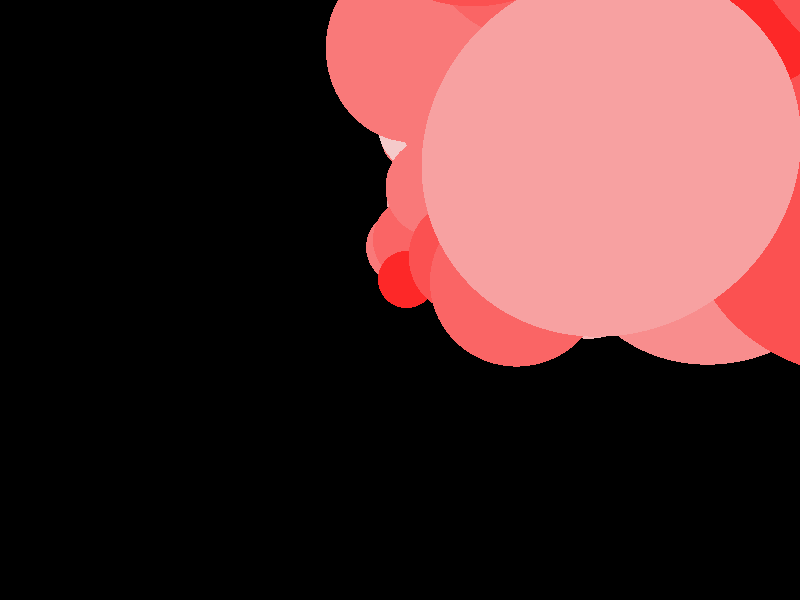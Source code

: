 
sphere{<104.2039,148.0000,144.9922>,41.9934 pigment{rgbt<0.9875,0.2375,0.2375,0.75>} finish{reflection 0.1 specular 0.3 ambient 0.42}}
 //particle 1
sphere{<112.3333,238.9961,150.0353>,45.9381 pigment{rgbt<0.9917,0.1583,0.1583,0.75>} finish{reflection 0.1 specular 0.3 ambient 0.42}}
 //particle 2
sphere{<71.3804,365.9922,68.8588>,51.4024 pigment{rgbt<0.9750,0.4750,0.4750,0.75>} finish{reflection 0.1 specular 0.3 ambient 0.42}}
 //particle 3
sphere{<128.0000,214.8863,1.9922>,33.8050 pigment{rgbt<0.9833,0.3167,0.3167,0.75>} finish{reflection 0.1 specular 0.3 ambient 0.42}}
 //particle 4
sphere{<187.1098,366.9020,105.0039>,44.2389 pigment{rgbt<0.9875,0.2375,0.2375,0.75>} finish{reflection 0.1 specular 0.3 ambient 0.42}}
 //particle 5
sphere{<116.0000,516.9961,2.0000>,39.5961 pigment{rgbt<0.9833,0.3167,0.3167,0.75>} finish{reflection 0.1 specular 0.3 ambient 0.42}}
 //particle 6
sphere{<135.0588,432.5490,82.4078>,43.3238 pigment{rgbt<1.0000,0.0000,0.0000,0.75>} finish{reflection 0.1 specular 0.3 ambient 0.42}}
 //particle 7
sphere{<114.1333,650.9961,1.9961>,38.0315 pigment{rgbt<0.9833,0.3167,0.3167,0.75>} finish{reflection 0.1 specular 0.3 ambient 0.42}}
 //particle 8
sphere{<63.0000,517.0000,203.9412>,44.6776 pigment{rgbt<0.9667,0.6333,0.6333,0.75>} finish{reflection 0.1 specular 0.3 ambient 0.42}}
 //particle 9
sphere{<81.0078,676.9922,91.0039>,42.9308 pigment{rgbt<0.9917,0.1583,0.1583,0.75>} finish{reflection 0.1 specular 0.3 ambient 0.42}}
 //particle 10
sphere{<223.9922,455.0078,113.9882>,51.6143 pigment{rgbt<0.9833,0.3167,0.3167,0.75>} finish{reflection 0.1 specular 0.3 ambient 0.42}}
 //particle 11
sphere{<5.9843,871.0078,158.9647>,43.8856 pigment{rgbt<0.9792,0.3958,0.3958,0.75>} finish{reflection 0.1 specular 0.3 ambient 0.42}}
 //particle 12
sphere{<178.0078,703.0392,2.0000>,37.3299 pigment{rgbt<0.9792,0.3958,0.3958,0.75>} finish{reflection 0.1 specular 0.3 ambient 0.42}}
 //particle 13
sphere{<217.9961,821.0039,259.1294>,41.4508 pigment{rgbt<0.9792,0.3958,0.3958,0.75>} finish{reflection 0.1 specular 0.3 ambient 0.42}}
 //particle 14
sphere{<128.9922,929.0784,70.0000>,45.1322 pigment{rgbt<0.9917,0.1583,0.1583,0.75>} finish{reflection 0.1 specular 0.3 ambient 0.42}}
 //particle 15
sphere{<144.8745,1023.0039,168.0392>,43.7499 pigment{rgbt<0.9792,0.3958,0.3958,0.75>} finish{reflection 0.1 specular 0.3 ambient 0.42}}
 //particle 16
sphere{<251.8941,104.0000,84.3412>,42.8286 pigment{rgbt<0.9833,0.3167,0.3167,0.75>} finish{reflection 0.1 specular 0.3 ambient 0.42}}
 //particle 17
sphere{<250.7333,17.9333,218.0000>,43.2145 pigment{rgbt<0.9917,0.1583,0.1583,0.75>} finish{reflection 0.1 specular 0.3 ambient 0.42}}
 //particle 18
sphere{<454.0314,201.0078,111.9961>,48.0927 pigment{rgbt<0.9750,0.4750,0.4750,0.75>} finish{reflection 0.1 specular 0.3 ambient 0.42}}
 //particle 19
sphere{<342.2392,9.9961,243.0000>,47.3844 pigment{rgbt<0.9875,0.2375,0.2375,0.75>} finish{reflection 0.1 specular 0.3 ambient 0.42}}
 //particle 20
sphere{<243.0235,458.9922,1.9922>,38.3989 pigment{rgbt<0.9958,0.0792,0.0792,0.75>} finish{reflection 0.1 specular 0.3 ambient 0.42}}
 //particle 21
sphere{<361.0000,452.9882,248.9804>,48.7799 pigment{rgbt<0.9833,0.3167,0.3167,0.75>} finish{reflection 0.1 specular 0.3 ambient 0.42}}
 //particle 22
sphere{<284.9961,597.1137,66.9765>,41.9427 pigment{rgbt<0.9958,0.0792,0.0792,0.75>} finish{reflection 0.1 specular 0.3 ambient 0.42}}
 //particle 23
sphere{<352.0000,560.0549,107.9961>,41.9885 pigment{rgbt<0.9875,0.2375,0.2375,0.75>} finish{reflection 0.1 specular 0.3 ambient 0.42}}
 //particle 24
sphere{<311.0078,774.0000,77.9843>,42.9136 pigment{rgbt<0.9875,0.2375,0.2375,0.75>} finish{reflection 0.1 specular 0.3 ambient 0.42}}
 //particle 25
sphere{<288.9922,896.0000,1.9725>,38.3937 pigment{rgbt<0.9958,0.0792,0.0792,0.75>} finish{reflection 0.1 specular 0.3 ambient 0.42}}
 //particle 26
sphere{<316.9451,1008.0000,118.9765>,47.6753 pigment{rgbt<0.9750,0.4750,0.4750,0.75>} finish{reflection 0.1 specular 0.3 ambient 0.42}}
 //particle 27
sphere{<355.0118,926.1921,134.8353>,44.0683 pigment{rgbt<0.9833,0.3167,0.3167,0.75>} finish{reflection 0.1 specular 0.3 ambient 0.42}}
 //particle 28
sphere{<450.0000,80.9804,75.0000>,43.1908 pigment{rgbt<0.9750,0.4750,0.4750,0.75>} finish{reflection 0.1 specular 0.3 ambient 0.42}}
 //particle 29
sphere{<529.6706,246.0039,81.9922>,42.3246 pigment{rgbt<0.9917,0.1583,0.1583,0.75>} finish{reflection 0.1 specular 0.3 ambient 0.42}}
 //particle 30
sphere{<616.0000,134.0275,3.0000>,41.1683 pigment{rgbt<0.9792,0.3958,0.3958,0.75>} finish{reflection 0.1 specular 0.3 ambient 0.42}}
 //particle 31
sphere{<581.0000,50.9961,176.7177>,43.2608 pigment{rgbt<0.9917,0.1583,0.1583,0.75>} finish{reflection 0.1 specular 0.3 ambient 0.42}}
 //particle 32
sphere{<574.0078,187.9882,153.9804>,39.8948 pigment{rgbt<0.9750,0.4750,0.4750,0.75>} finish{reflection 0.1 specular 0.3 ambient 0.42}}
 //particle 33
sphere{<494.3922,568.7726,7.9961>,48.0858 pigment{rgbt<0.9792,0.3958,0.3958,0.75>} finish{reflection 0.1 specular 0.3 ambient 0.42}}
 //particle 34
sphere{<642.9922,561.9255,250.9804>,42.1477 pigment{rgbt<0.9875,0.2375,0.2375,0.75>} finish{reflection 0.1 specular 0.3 ambient 0.42}}
 //particle 35
sphere{<596.0000,601.9882,175.9608>,42.0126 pigment{rgbt<0.9833,0.3167,0.3167,0.75>} finish{reflection 0.1 specular 0.3 ambient 0.42}}
 //particle 36
sphere{<470.0000,779.0000,141.9725>,44.0091 pigment{rgbt<0.9917,0.1583,0.1583,0.75>} finish{reflection 0.1 specular 0.3 ambient 0.42}}
 //particle 37
sphere{<708.0078,765.6000,1.9961>,36.7984 pigment{rgbt<0.9917,0.1583,0.1583,0.75>} finish{reflection 0.1 specular 0.3 ambient 0.42}}
 //particle 38
sphere{<577.0039,959.0275,116.9255>,54.9330 pigment{rgbt<0.9667,0.6333,0.6333,0.75>} finish{reflection 0.1 specular 0.3 ambient 0.42}}
 //particle 39
sphere{<739.8314,185.0235,2.0000>,37.6059 pigment{rgbt<0.9875,0.2375,0.2375,0.75>} finish{reflection 0.1 specular 0.3 ambient 0.42}}
 //particle 40
sphere{<838.9922,72.4314,101.9961>,42.0465 pigment{rgbt<0.9833,0.3167,0.3167,0.75>} finish{reflection 0.1 specular 0.3 ambient 0.42}}
 //particle 41
sphere{<874.9843,193.0000,177.9882>,42.0903 pigment{rgbt<0.9875,0.2375,0.2375,0.75>} finish{reflection 0.1 specular 0.3 ambient 0.42}}
 //particle 42
sphere{<861.0000,373.0078,2.0000>,40.9214 pigment{rgbt<0.9750,0.4750,0.4750,0.75>} finish{reflection 0.1 specular 0.3 ambient 0.42}}
 //particle 43
sphere{<806.9961,312.0941,119.0000>,45.6525 pigment{rgbt<0.9833,0.3167,0.3167,0.75>} finish{reflection 0.1 specular 0.3 ambient 0.42}}
 //particle 44
sphere{<705.0078,507.9765,1.9843>,34.0401 pigment{rgbt<0.9750,0.4750,0.4750,0.75>} finish{reflection 0.1 specular 0.3 ambient 0.42}}
 //particle 45
sphere{<786.9529,640.9686,88.0000>,45.9236 pigment{rgbt<0.9833,0.3167,0.3167,0.75>} finish{reflection 0.1 specular 0.3 ambient 0.42}}
 //particle 46
sphere{<831.9137,536.9922,2.0000>,40.1429 pigment{rgbt<0.9875,0.2375,0.2375,0.75>} finish{reflection 0.1 specular 0.3 ambient 0.42}}
 //particle 47
sphere{<773.0039,516.4196,141.9922>,43.0160 pigment{rgbt<0.9875,0.2375,0.2375,0.75>} finish{reflection 0.1 specular 0.3 ambient 0.42}}
 //particle 48
sphere{<900.9882,780.5804,156.0000>,44.8709 pigment{rgbt<0.9917,0.1583,0.1583,0.75>} finish{reflection 0.1 specular 0.3 ambient 0.42}}
 //particle 49
sphere{<764.0314,869.9961,147.9922>,43.2245 pigment{rgbt<0.9708,0.5542,0.5542,0.75>} finish{reflection 0.1 specular 0.3 ambient 0.42}}
 //particle 50
sphere{<999.0000,75.9922,14.8510>,37.9800 pigment{rgbt<0.9750,0.4750,0.4750,0.75>} finish{reflection 0.1 specular 0.3 ambient 0.42}}
 //particle 51
sphere{<965.0000,11.9961,222.8392>,43.7374 pigment{rgbt<0.9750,0.4750,0.4750,0.75>} finish{reflection 0.1 specular 0.3 ambient 0.42}}
 //particle 52
sphere{<1022.0000,227.0118,96.8392>,49.5614 pigment{rgbt<0.9667,0.6333,0.6333,0.75>} finish{reflection 0.1 specular 0.3 ambient 0.42}}
 //particle 53
sphere{<966.9804,348.0157,201.9922>,41.6002 pigment{rgbt<0.9833,0.3167,0.3167,0.75>} finish{reflection 0.1 specular 0.3 ambient 0.42}}
 //particle 54
sphere{<998.0902,519.0000,10.9882>,42.7111 pigment{rgbt<0.9792,0.3958,0.3958,0.75>} finish{reflection 0.1 specular 0.3 ambient 0.42}}
 //particle 55
sphere{<954.0000,660.9961,110.9882>,46.2791 pigment{rgbt<0.9792,0.3958,0.3958,0.75>} finish{reflection 0.1 specular 0.3 ambient 0.42}}
 //particle 56
sphere{<1004.0000,666.9882,235.9765>,48.6934 pigment{rgbt<0.9792,0.3958,0.3958,0.75>} finish{reflection 0.1 specular 0.3 ambient 0.42}}
 //particle 57
sphere{<964.1490,687.0314,2.0000>,43.8681 pigment{rgbt<0.9875,0.2375,0.2375,0.75>} finish{reflection 0.1 specular 0.3 ambient 0.42}}
 //particle 58
sphere{<913.9961,853.9804,97.9843>,42.9972 pigment{rgbt<0.9833,0.3167,0.3167,0.75>} finish{reflection 0.1 specular 0.3 ambient 0.42}}
 //particle 59
sphere{<1010.0039,746.7804,88.9922>,43.9253 pigment{rgbt<0.9667,0.6333,0.6333,0.75>} finish{reflection 0.1 specular 0.3 ambient 0.42}}
 //particle 60
sphere{<998.0078,889.0980,17.9961>,45.0593 pigment{rgbt<0.9792,0.3958,0.3958,0.75>} finish{reflection 0.1 specular 0.3 ambient 0.42}}
 //particle 61
sphere{<882.0000,912.7922,211.9843>,45.7922 pigment{rgbt<0.9917,0.1583,0.1583,0.75>} finish{reflection 0.1 specular 0.3 ambient 0.42}}
 //particle 62
sphere{<1018.0078,874.0157,240.0000>,45.3483 pigment{rgbt<0.9833,0.3167,0.3167,0.75>} finish{reflection 0.1 specular 0.3 ambient 0.42}}
 //particle 63
sphere{<1023.0000,962.9647,240.9961>,33.8429 pigment{rgbt<0.9875,0.2375,0.2375,0.75>} finish{reflection 0.1 specular 0.3 ambient 0.42}}
 //particle 64
sphere{<239.8275,1023.0000,162.9569>,36.1435 pigment{rgbt<0.9917,0.1583,0.1583,0.75>} finish{reflection 0.1 specular 0.3 ambient 0.42}}
 //particle 65
sphere{<65.9922,83.9529,273.9882>,49.1587 pigment{rgbt<0.9750,0.4750,0.4750,0.75>} finish{reflection 0.1 specular 0.3 ambient 0.42}}
 //particle 66
sphere{<47.0039,253.0000,212.3098>,42.7354 pigment{rgbt<0.9833,0.3167,0.3167,0.75>} finish{reflection 0.1 specular 0.3 ambient 0.42}}
 //particle 67
sphere{<199.8314,53.0039,280.0000>,46.0009 pigment{rgbt<0.9875,0.2375,0.2375,0.75>} finish{reflection 0.1 specular 0.3 ambient 0.42}}
 //particle 68
sphere{<90.3333,87.0039,362.0000>,38.2325 pigment{rgbt<0.9708,0.5542,0.5542,0.75>} finish{reflection 0.1 specular 0.3 ambient 0.42}}
 //particle 69
sphere{<13.9961,195.0000,373.9333>,42.2289 pigment{rgbt<0.9708,0.5542,0.5542,0.75>} finish{reflection 0.1 specular 0.3 ambient 0.42}}
 //particle 70
sphere{<46.0039,30.0000,414.2314>,39.9822 pigment{rgbt<0.9833,0.3167,0.3167,0.75>} finish{reflection 0.1 specular 0.3 ambient 0.42}}
 //particle 71
sphere{<200.0118,151.9373,345.9804>,43.8909 pigment{rgbt<0.9875,0.2375,0.2375,0.75>} finish{reflection 0.1 specular 0.3 ambient 0.42}}
 //particle 72
sphere{<64.9686,398.0000,237.2314>,44.5617 pigment{rgbt<0.9875,0.2375,0.2375,0.75>} finish{reflection 0.1 specular 0.3 ambient 0.42}}
 //particle 73
sphere{<215.9961,263.0353,233.9961>,47.5348 pigment{rgbt<0.9792,0.3958,0.3958,0.75>} finish{reflection 0.1 specular 0.3 ambient 0.42}}
 //particle 74
sphere{<91.0000,249.5529,330.9961>,42.5467 pigment{rgbt<0.9792,0.3958,0.3958,0.75>} finish{reflection 0.1 specular 0.3 ambient 0.42}}
 //particle 75
sphere{<159.0078,260.2588,412.0000>,43.0638 pigment{rgbt<0.9792,0.3958,0.3958,0.75>} finish{reflection 0.1 specular 0.3 ambient 0.42}}
 //particle 76
sphere{<213.1882,627.0078,191.0000>,39.5290 pigment{rgbt<0.9875,0.2375,0.2375,0.75>} finish{reflection 0.1 specular 0.3 ambient 0.42}}
 //particle 77
sphere{<35.9765,566.0157,369.9961>,45.9753 pigment{rgbt<0.9708,0.5542,0.5542,0.75>} finish{reflection 0.1 specular 0.3 ambient 0.42}}
 //particle 78
sphere{<58.0000,649.4157,340.0000>,44.7002 pigment{rgbt<0.9708,0.5542,0.5542,0.75>} finish{reflection 0.1 specular 0.3 ambient 0.42}}
 //particle 79
sphere{<202.0118,628.0039,373.9529>,43.7225 pigment{rgbt<0.9792,0.3958,0.3958,0.75>} finish{reflection 0.1 specular 0.3 ambient 0.42}}
 //particle 80
sphere{<75.0000,827.9882,299.9804>,44.4027 pigment{rgbt<0.9917,0.1583,0.1583,0.75>} finish{reflection 0.1 specular 0.3 ambient 0.42}}
 //particle 81
sphere{<207.0000,740.0157,259.0667>,42.5253 pigment{rgbt<0.9917,0.1583,0.1583,0.75>} finish{reflection 0.1 specular 0.3 ambient 0.42}}
 //particle 82
sphere{<92.0000,781.9412,377.0000>,43.0130 pigment{rgbt<0.9875,0.2375,0.2375,0.75>} finish{reflection 0.1 specular 0.3 ambient 0.42}}
 //particle 83
sphere{<226.2941,780.0196,342.9961>,45.6002 pigment{rgbt<0.9833,0.3167,0.3167,0.75>} finish{reflection 0.1 specular 0.3 ambient 0.42}}
 //particle 84
sphere{<76.9804,873.0196,223.0000>,46.8800 pigment{rgbt<0.9833,0.3167,0.3167,0.75>} finish{reflection 0.1 specular 0.3 ambient 0.42}}
 //particle 85
sphere{<31.9765,941.0000,349.7177>,47.7486 pigment{rgbt<0.9750,0.4750,0.4750,0.75>} finish{reflection 0.1 specular 0.3 ambient 0.42}}
 //particle 86
sphere{<282.0000,165.0039,301.0275>,42.5773 pigment{rgbt<0.9750,0.4750,0.4750,0.75>} finish{reflection 0.1 specular 0.3 ambient 0.42}}
 //particle 87
sphere{<272.7569,4.9804,314.9961>,41.5434 pigment{rgbt<0.9708,0.5542,0.5542,0.75>} finish{reflection 0.1 specular 0.3 ambient 0.42}}
 //particle 88
sphere{<459.0157,121.0549,239.0039>,44.0372 pigment{rgbt<0.9750,0.4750,0.4750,0.75>} finish{reflection 0.1 specular 0.3 ambient 0.42}}
 //particle 89
sphere{<442.9961,2.0000,312.2980>,38.2814 pigment{rgbt<0.9708,0.5542,0.5542,0.75>} finish{reflection 0.1 specular 0.3 ambient 0.42}}
 //particle 90
sphere{<257.0000,83.0235,343.7098>,40.8089 pigment{rgbt<0.9958,0.0792,0.0792,0.75>} finish{reflection 0.1 specular 0.3 ambient 0.42}}
 //particle 91
sphere{<342.9961,85.0078,341.8039>,43.0982 pigment{rgbt<0.9792,0.3958,0.3958,0.75>} finish{reflection 0.1 specular 0.3 ambient 0.42}}
 //particle 92
sphere{<366.7333,170.3569,348.9020>,42.1493 pigment{rgbt<0.9750,0.4750,0.4750,0.75>} finish{reflection 0.1 specular 0.3 ambient 0.42}}
 //particle 93
sphere{<260.0078,425.0118,229.0980>,43.5691 pigment{rgbt<0.9792,0.3958,0.3958,0.75>} finish{reflection 0.1 specular 0.3 ambient 0.42}}
 //particle 94
sphere{<337.0078,280.0000,216.8471>,43.3376 pigment{rgbt<0.9667,0.6333,0.6333,0.75>} finish{reflection 0.1 specular 0.3 ambient 0.42}}
 //particle 95
sphere{<295.9686,235.1961,459.0000>,50.2607 pigment{rgbt<0.9875,0.2375,0.2375,0.75>} finish{reflection 0.1 specular 0.3 ambient 0.42}}
 //particle 96
sphere{<271.9373,353.9725,375.9961>,40.5435 pigment{rgbt<0.9667,0.6333,0.6333,0.75>} finish{reflection 0.1 specular 0.3 ambient 0.42}}
 //particle 97
sphere{<321.7216,315.0000,431.0235>,40.8545 pigment{rgbt<0.9708,0.5542,0.5542,0.75>} finish{reflection 0.1 specular 0.3 ambient 0.42}}
 //particle 98
sphere{<353.5922,391.1373,380.4980>,51.6625 pigment{rgbt<0.9792,0.3958,0.3958,0.75>} finish{reflection 0.1 specular 0.3 ambient 0.42}}
 //particle 99
sphere{<327.7333,472.0000,334.4510>,41.4315 pigment{rgbt<0.9833,0.3167,0.3167,0.75>} finish{reflection 0.1 specular 0.3 ambient 0.42}}
 //particle 100
sphere{<292.9843,507.9804,242.0000>,39.9983 pigment{rgbt<0.9958,0.0792,0.0792,0.75>} finish{reflection 0.1 specular 0.3 ambient 0.42}}
 //particle 101
sphere{<420.8039,703.2118,369.0000>,42.1999 pigment{rgbt<0.9875,0.2375,0.2375,0.75>} finish{reflection 0.1 specular 0.3 ambient 0.42}}
 //particle 102
sphere{<214.0196,529.0000,372.0588>,50.7110 pigment{rgbt<0.9750,0.4750,0.4750,0.75>} finish{reflection 0.1 specular 0.3 ambient 0.42}}
 //particle 103
sphere{<262.0000,685.9804,409.9020>,43.5827 pigment{rgbt<0.9750,0.4750,0.4750,0.75>} finish{reflection 0.1 specular 0.3 ambient 0.42}}
 //particle 104
sphere{<269.9725,688.0000,223.0000>,40.1571 pigment{rgbt<0.9750,0.4750,0.4750,0.75>} finish{reflection 0.1 specular 0.3 ambient 0.42}}
 //particle 105
sphere{<409.9804,878.0039,208.9725>,40.9023 pigment{rgbt<0.9875,0.2375,0.2375,0.75>} finish{reflection 0.1 specular 0.3 ambient 0.42}}
 //particle 106
sphere{<306.0235,772.0314,384.0000>,51.5807 pigment{rgbt<0.9833,0.3167,0.3167,0.75>} finish{reflection 0.1 specular 0.3 ambient 0.42}}
 //particle 107
sphere{<335.0432,880.0039,347.0000>,44.7582 pigment{rgbt<0.9833,0.3167,0.3167,0.75>} finish{reflection 0.1 specular 0.3 ambient 0.42}}
 //particle 108
sphere{<273.0196,941.6549,373.0000>,42.7407 pigment{rgbt<0.9917,0.1583,0.1583,0.75>} finish{reflection 0.1 specular 0.3 ambient 0.42}}
 //particle 109
sphere{<415.9882,963.9216,187.0000>,41.6058 pigment{rgbt<0.9792,0.3958,0.3958,0.75>} finish{reflection 0.1 specular 0.3 ambient 0.42}}
 //particle 110
sphere{<382.0000,958.9412,357.0039>,43.9731 pigment{rgbt<0.9833,0.3167,0.3167,0.75>} finish{reflection 0.1 specular 0.3 ambient 0.42}}
 //particle 111
sphere{<551.9882,118.3647,251.0000>,42.4627 pigment{rgbt<0.9792,0.3958,0.3958,0.75>} finish{reflection 0.1 specular 0.3 ambient 0.42}}
 //particle 112
sphere{<517.9764,190.0000,303.9922>,43.4831 pigment{rgbt<0.9875,0.2375,0.2375,0.75>} finish{reflection 0.1 specular 0.3 ambient 0.42}}
 //particle 113
sphere{<574.9177,197.4392,245.0000>,36.7602 pigment{rgbt<0.9875,0.2375,0.2375,0.75>} finish{reflection 0.1 specular 0.3 ambient 0.42}}
 //particle 114
sphere{<676.0000,35.9765,341.7961>,43.2438 pigment{rgbt<0.9750,0.4750,0.4750,0.75>} finish{reflection 0.1 specular 0.3 ambient 0.42}}
 //particle 115
sphere{<591.0863,50.6745,356.8196>,42.0988 pigment{rgbt<0.9917,0.1583,0.1583,0.75>} finish{reflection 0.1 specular 0.3 ambient 0.42}}
 //particle 116
sphere{<524.0078,22.9922,302.4000>,43.6577 pigment{rgbt<0.9708,0.5542,0.5542,0.75>} finish{reflection 0.1 specular 0.3 ambient 0.42}}
 //particle 117
sphere{<702.4392,214.6392,342.0000>,43.3704 pigment{rgbt<0.9833,0.3167,0.3167,0.75>} finish{reflection 0.1 specular 0.3 ambient 0.42}}
 //particle 118
sphere{<525.0039,272.0627,261.9843>,43.1117 pigment{rgbt<0.9917,0.1583,0.1583,0.75>} finish{reflection 0.1 specular 0.3 ambient 0.42}}
 //particle 119
sphere{<476.3765,408.7451,366.8510>,45.0326 pigment{rgbt<0.9625,0.7125,0.7125,0.75>} finish{reflection 0.1 specular 0.3 ambient 0.42}}
 //particle 120
sphere{<579.0000,518.0039,199.9843>,41.9049 pigment{rgbt<0.9875,0.2375,0.2375,0.75>} finish{reflection 0.1 specular 0.3 ambient 0.42}}
 //particle 121
sphere{<478.9961,636.0471,353.0000>,46.7110 pigment{rgbt<0.9833,0.3167,0.3167,0.75>} finish{reflection 0.1 specular 0.3 ambient 0.42}}
 //particle 122
sphere{<543.0118,512.0000,389.0784>,43.3982 pigment{rgbt<0.9875,0.2375,0.2375,0.75>} finish{reflection 0.1 specular 0.3 ambient 0.42}}
 //particle 123
sphere{<570.2039,740.0000,330.9922>,41.6646 pigment{rgbt<0.9750,0.4750,0.4750,0.75>} finish{reflection 0.1 specular 0.3 ambient 0.42}}
 //particle 124
sphere{<545.0000,883.9725,280.0000>,40.3010 pigment{rgbt<0.9875,0.2375,0.2375,0.75>} finish{reflection 0.1 specular 0.3 ambient 0.42}}
 //particle 125
sphere{<659.0000,764.2432,318.0000>,41.5925 pigment{rgbt<0.9833,0.3167,0.3167,0.75>} finish{reflection 0.1 specular 0.3 ambient 0.42}}
 //particle 126
sphere{<505.0510,757.0000,468.8745>,42.9859 pigment{rgbt<0.9625,0.7125,0.7125,0.75>} finish{reflection 0.1 specular 0.3 ambient 0.42}}
 //particle 127
sphere{<595.4902,820.9922,348.3451>,40.3905 pigment{rgbt<0.9750,0.4750,0.4750,0.75>} finish{reflection 0.1 specular 0.3 ambient 0.42}}
 //particle 128
sphere{<483.7843,933.6353,242.9922>,42.6320 pigment{rgbt<0.9792,0.3958,0.3958,0.75>} finish{reflection 0.1 specular 0.3 ambient 0.42}}
 //particle 129
sphere{<626.7961,895.0078,266.9843>,41.2058 pigment{rgbt<0.9917,0.1583,0.1583,0.75>} finish{reflection 0.1 specular 0.3 ambient 0.42}}
 //particle 130
sphere{<572.8431,978.0039,370.9765>,42.9158 pigment{rgbt<0.9667,0.6333,0.6333,0.75>} finish{reflection 0.1 specular 0.3 ambient 0.42}}
 //particle 131
sphere{<794.0000,6.9804,389.0157>,42.5761 pigment{rgbt<0.9750,0.4750,0.4750,0.75>} finish{reflection 0.1 specular 0.3 ambient 0.42}}
 //particle 132
sphere{<652.3961,188.0039,269.8000>,42.1904 pigment{rgbt<0.9792,0.3958,0.3958,0.75>} finish{reflection 0.1 specular 0.3 ambient 0.42}}
 //particle 133
sphere{<710.0118,31.9882,425.9804>,45.4291 pigment{rgbt<0.9667,0.6333,0.6333,0.75>} finish{reflection 0.1 specular 0.3 ambient 0.42}}
 //particle 134
sphere{<784.8666,233.0039,321.0157>,46.2561 pigment{rgbt<0.9667,0.6333,0.6333,0.75>} finish{reflection 0.1 specular 0.3 ambient 0.42}}
 //particle 135
sphere{<861.0157,1.9882,321.9961>,38.1501 pigment{rgbt<0.9792,0.3958,0.3958,0.75>} finish{reflection 0.1 specular 0.3 ambient 0.42}}
 //particle 136
sphere{<808.9804,355.7686,200.0000>,49.2970 pigment{rgbt<0.9833,0.3167,0.3167,0.75>} finish{reflection 0.1 specular 0.3 ambient 0.42}}
 //particle 137
sphere{<686.0000,420.0235,235.7647>,41.1093 pigment{rgbt<0.9750,0.4750,0.4750,0.75>} finish{reflection 0.1 specular 0.3 ambient 0.42}}
 //particle 138
sphere{<884.0196,341.5765,235.9804>,41.5319 pigment{rgbt<0.9917,0.1583,0.1583,0.75>} finish{reflection 0.1 specular 0.3 ambient 0.42}}
 //particle 139
sphere{<700.9922,359.0314,409.9882>,45.4063 pigment{rgbt<0.9792,0.3958,0.3958,0.75>} finish{reflection 0.1 specular 0.3 ambient 0.42}}
 //particle 140
sphere{<860.5176,420.5137,385.9922>,44.9442 pigment{rgbt<0.9750,0.4750,0.4750,0.75>} finish{reflection 0.1 specular 0.3 ambient 0.42}}
 //particle 141
sphere{<762.2667,516.9961,234.9843>,45.8458 pigment{rgbt<0.9667,0.6333,0.6333,0.75>} finish{reflection 0.1 specular 0.3 ambient 0.42}}
 //particle 142
sphere{<824.9843,590.0118,269.2588>,44.2956 pigment{rgbt<0.9750,0.4750,0.4750,0.75>} finish{reflection 0.1 specular 0.3 ambient 0.42}}
 //particle 143
sphere{<764.8902,551.0196,312.0039>,40.4899 pigment{rgbt<0.9667,0.6333,0.6333,0.75>} finish{reflection 0.1 specular 0.3 ambient 0.42}}
 //particle 144
sphere{<866.0275,553.0000,338.9804>,43.1263 pigment{rgbt<0.9750,0.4750,0.4750,0.75>} finish{reflection 0.1 specular 0.3 ambient 0.42}}
 //particle 145
sphere{<705.0000,718.2471,250.9882>,48.5863 pigment{rgbt<0.9792,0.3958,0.3958,0.75>} finish{reflection 0.1 specular 0.3 ambient 0.42}}
 //particle 146
sphere{<673.3608,849.0000,318.0275>,42.7750 pigment{rgbt<0.9833,0.3167,0.3167,0.75>} finish{reflection 0.1 specular 0.3 ambient 0.42}}
 //particle 147
sphere{<749.6824,808.0157,217.0000>,52.7194 pigment{rgbt<0.9833,0.3167,0.3167,0.75>} finish{reflection 0.1 specular 0.3 ambient 0.42}}
 //particle 148
sphere{<887.6824,706.0118,202.9961>,43.7022 pigment{rgbt<0.9708,0.5542,0.5542,0.75>} finish{reflection 0.1 specular 0.3 ambient 0.42}}
 //particle 149
sphere{<739.0078,709.0000,330.0392>,41.8307 pigment{rgbt<0.9708,0.5542,0.5542,0.75>} finish{reflection 0.1 specular 0.3 ambient 0.42}}
 //particle 150
sphere{<664.0902,912.0039,432.0196>,42.0662 pigment{rgbt<0.9917,0.1583,0.1583,0.75>} finish{reflection 0.1 specular 0.3 ambient 0.42}}
 //particle 151
sphere{<908.0000,708.0000,327.9961>,43.7104 pigment{rgbt<0.9708,0.5542,0.5542,0.75>} finish{reflection 0.1 specular 0.3 ambient 0.42}}
 //particle 152
sphere{<797.9961,838.0039,337.9568>,42.6137 pigment{rgbt<0.9750,0.4750,0.4750,0.75>} finish{reflection 0.1 specular 0.3 ambient 0.42}}
 //particle 153
sphere{<709.0078,930.9764,247.6863>,51.4119 pigment{rgbt<0.9750,0.4750,0.4750,0.75>} finish{reflection 0.1 specular 0.3 ambient 0.42}}
 //particle 154
sphere{<918.9529,974.0157,332.0000>,42.8683 pigment{rgbt<0.9792,0.3958,0.3958,0.75>} finish{reflection 0.1 specular 0.3 ambient 0.42}}
 //particle 155
sphere{<1012.0039,258.3177,218.9882>,44.0767 pigment{rgbt<0.9667,0.6333,0.6333,0.75>} finish{reflection 0.1 specular 0.3 ambient 0.42}}
 //particle 156
sphere{<910.0000,43.6431,384.0000>,42.4095 pigment{rgbt<0.9833,0.3167,0.3167,0.75>} finish{reflection 0.1 specular 0.3 ambient 0.42}}
 //particle 157
sphere{<964.2823,189.0000,392.9882>,44.1090 pigment{rgbt<0.9750,0.4750,0.4750,0.75>} finish{reflection 0.1 specular 0.3 ambient 0.42}}
 //particle 158
sphere{<915.0078,253.0235,232.9922>,42.4106 pigment{rgbt<0.9667,0.6333,0.6333,0.75>} finish{reflection 0.1 specular 0.3 ambient 0.42}}
 //particle 159
sphere{<936.5765,406.9882,262.9961>,43.9066 pigment{rgbt<0.9792,0.3958,0.3958,0.75>} finish{reflection 0.1 specular 0.3 ambient 0.42}}
 //particle 160
sphere{<1023.0000,286.0745,290.0000>,33.1212 pigment{rgbt<0.9708,0.5542,0.5542,0.75>} finish{reflection 0.1 specular 0.3 ambient 0.42}}
 //particle 161
sphere{<1023.0000,431.0039,266.7804>,37.5420 pigment{rgbt<0.9875,0.2375,0.2375,0.75>} finish{reflection 0.1 specular 0.3 ambient 0.42}}
 //particle 162
sphere{<978.0078,576.0000,251.0000>,50.3278 pigment{rgbt<0.9833,0.3167,0.3167,0.75>} finish{reflection 0.1 specular 0.3 ambient 0.42}}
 //particle 163
sphere{<991.0196,438.2314,350.0000>,45.3581 pigment{rgbt<0.9750,0.4750,0.4750,0.75>} finish{reflection 0.1 specular 0.3 ambient 0.42}}
 //particle 164
sphere{<959.8981,661.0000,426.9843>,50.0139 pigment{rgbt<0.9750,0.4750,0.4750,0.75>} finish{reflection 0.1 specular 0.3 ambient 0.42}}
 //particle 165
sphere{<954.0000,744.0706,256.9922>,45.1075 pigment{rgbt<0.9792,0.3958,0.3958,0.75>} finish{reflection 0.1 specular 0.3 ambient 0.42}}
 //particle 166
sphere{<996.0039,819.9177,402.0000>,41.6825 pigment{rgbt<0.9625,0.7125,0.7125,0.75>} finish{reflection 0.1 specular 0.3 ambient 0.42}}
 //particle 167
sphere{<904.0000,1004.0745,235.9961>,41.5133 pigment{rgbt<0.9875,0.2375,0.2375,0.75>} finish{reflection 0.1 specular 0.3 ambient 0.42}}
 //particle 168
sphere{<1021.0000,987.5608,357.0000>,35.3606 pigment{rgbt<0.9792,0.3958,0.3958,0.75>} finish{reflection 0.1 specular 0.3 ambient 0.42}}
 //particle 169
sphere{<71.4824,69.6902,491.0039>,42.6782 pigment{rgbt<0.9875,0.2375,0.2375,0.75>} finish{reflection 0.1 specular 0.3 ambient 0.42}}
 //particle 170
sphere{<118.2784,138.0118,489.4980>,43.6984 pigment{rgbt<0.9875,0.2375,0.2375,0.75>} finish{reflection 0.1 specular 0.3 ambient 0.42}}
 //particle 171
sphere{<85.9686,215.0549,496.0000>,43.5929 pigment{rgbt<0.9708,0.5542,0.5542,0.75>} finish{reflection 0.1 specular 0.3 ambient 0.42}}
 //particle 172
sphere{<89.9961,11.9961,568.9882>,44.1142 pigment{rgbt<0.9875,0.2375,0.2375,0.75>} finish{reflection 0.1 specular 0.3 ambient 0.42}}
 //particle 173
sphere{<147.0039,179.5608,573.0078>,42.3326 pigment{rgbt<0.9708,0.5542,0.5542,0.75>} finish{reflection 0.1 specular 0.3 ambient 0.42}}
 //particle 174
sphere{<140.9922,432.0078,516.9843>,48.5581 pigment{rgbt<0.9750,0.4750,0.4750,0.75>} finish{reflection 0.1 specular 0.3 ambient 0.42}}
 //particle 175
sphere{<210.0000,302.1176,470.0941>,41.2163 pigment{rgbt<0.9792,0.3958,0.3958,0.75>} finish{reflection 0.1 specular 0.3 ambient 0.42}}
 //particle 176
sphere{<65.7020,213.1020,683.0000>,46.3305 pigment{rgbt<0.9833,0.3167,0.3167,0.75>} finish{reflection 0.1 specular 0.3 ambient 0.42}}
 //particle 177
sphere{<92.0000,339.3843,577.0706>,40.9780 pigment{rgbt<0.9625,0.7125,0.7125,0.75>} finish{reflection 0.1 specular 0.3 ambient 0.42}}
 //particle 178
sphere{<237.9961,241.0706,538.9922>,40.4792 pigment{rgbt<0.9917,0.1583,0.1583,0.75>} finish{reflection 0.1 specular 0.3 ambient 0.42}}
 //particle 179
sphere{<243.0000,341.9765,647.8157>,44.2182 pigment{rgbt<0.9667,0.6333,0.6333,0.75>} finish{reflection 0.1 specular 0.3 ambient 0.42}}
 //particle 180
sphere{<226.5490,404.0000,534.0039>,41.4622 pigment{rgbt<0.9833,0.3167,0.3167,0.75>} finish{reflection 0.1 specular 0.3 ambient 0.42}}
 //particle 181
sphere{<100.0000,510.7921,458.0235>,45.0812 pigment{rgbt<0.9833,0.3167,0.3167,0.75>} finish{reflection 0.1 specular 0.3 ambient 0.42}}
 //particle 182
sphere{<135.4745,599.7765,593.5451>,52.1331 pigment{rgbt<0.9792,0.3958,0.3958,0.75>} finish{reflection 0.1 specular 0.3 ambient 0.42}}
 //particle 183
sphere{<239.4824,651.8823,494.8275>,46.2359 pigment{rgbt<0.9875,0.2375,0.2375,0.75>} finish{reflection 0.1 specular 0.3 ambient 0.42}}
 //particle 184
sphere{<90.0000,746.2745,464.5333>,46.6098 pigment{rgbt<0.9792,0.3958,0.3958,0.75>} finish{reflection 0.1 specular 0.3 ambient 0.42}}
 //particle 185
sphere{<69.9922,830.0392,469.0432>,42.1154 pigment{rgbt<0.9875,0.2375,0.2375,0.75>} finish{reflection 0.1 specular 0.3 ambient 0.42}}
 //particle 186
sphere{<177.0510,689.0000,439.9961>,42.3506 pigment{rgbt<0.9833,0.3167,0.3167,0.75>} finish{reflection 0.1 specular 0.3 ambient 0.42}}
 //particle 187
sphere{<148.4941,915.0000,574.8588>,38.6930 pigment{rgbt<0.9833,0.3167,0.3167,0.75>} finish{reflection 0.1 specular 0.3 ambient 0.42}}
 //particle 188
sphere{<60.6588,777.6431,546.0000>,43.7914 pigment{rgbt<0.9833,0.3167,0.3167,0.75>} finish{reflection 0.1 specular 0.3 ambient 0.42}}
 //particle 189
sphere{<256.9882,713.3019,558.0863>,47.6012 pigment{rgbt<0.9708,0.5542,0.5542,0.75>} finish{reflection 0.1 specular 0.3 ambient 0.42}}
 //particle 190
sphere{<128.9922,976.0118,438.9529>,47.9800 pigment{rgbt<0.9708,0.5542,0.5542,0.75>} finish{reflection 0.1 specular 0.3 ambient 0.42}}
 //particle 191
sphere{<45.0235,940.0157,616.0000>,56.0865 pigment{rgbt<0.9792,0.3958,0.3958,0.75>} finish{reflection 0.1 specular 0.3 ambient 0.42}}
 //particle 192
sphere{<229.0196,35.0000,479.7372>,44.6551 pigment{rgbt<0.9792,0.3958,0.3958,0.75>} finish{reflection 0.1 specular 0.3 ambient 0.42}}
 //particle 193
sphere{<296.9804,47.9843,419.0471>,49.8515 pigment{rgbt<0.9750,0.4750,0.4750,0.75>} finish{reflection 0.1 specular 0.3 ambient 0.42}}
 //particle 194
sphere{<441.4863,17.0000,464.0078>,44.7598 pigment{rgbt<0.9833,0.3167,0.3167,0.75>} finish{reflection 0.1 specular 0.3 ambient 0.42}}
 //particle 195
sphere{<349.9961,159.3137,488.9922>,44.6118 pigment{rgbt<0.9833,0.3167,0.3167,0.75>} finish{reflection 0.1 specular 0.3 ambient 0.42}}
 //particle 196
sphere{<227.5020,57.3059,570.9961>,42.4645 pigment{rgbt<0.9875,0.2375,0.2375,0.75>} finish{reflection 0.1 specular 0.3 ambient 0.42}}
 //particle 197
sphere{<325.0471,185.9843,609.5137>,47.7567 pigment{rgbt<0.9750,0.4750,0.4750,0.75>} finish{reflection 0.1 specular 0.3 ambient 0.42}}
 //particle 198
sphere{<445.1530,79.6078,614.9373>,43.9647 pigment{rgbt<0.9708,0.5542,0.5542,0.75>} finish{reflection 0.1 specular 0.3 ambient 0.42}}
 //particle 199
sphere{<349.0000,111.1020,659.9647>,46.9297 pigment{rgbt<0.9833,0.3167,0.3167,0.75>} finish{reflection 0.1 specular 0.3 ambient 0.42}}
 //particle 200
sphere{<346.2549,398.6157,473.9961>,48.0019 pigment{rgbt<0.9667,0.6333,0.6333,0.75>} finish{reflection 0.1 specular 0.3 ambient 0.42}}
 //particle 201
sphere{<343.5255,355.9961,653.9647>,45.3303 pigment{rgbt<0.9708,0.5542,0.5542,0.75>} finish{reflection 0.1 specular 0.3 ambient 0.42}}
 //particle 202
sphere{<295.8196,352.0235,575.3843>,43.9410 pigment{rgbt<0.9833,0.3167,0.3167,0.75>} finish{reflection 0.1 specular 0.3 ambient 0.42}}
 //particle 203
sphere{<323.9843,491.0118,427.9804>,42.8166 pigment{rgbt<0.9625,0.7125,0.7125,0.75>} finish{reflection 0.1 specular 0.3 ambient 0.42}}
 //particle 204
sphere{<390.0000,568.9608,557.3137>,45.1675 pigment{rgbt<0.9792,0.3958,0.3958,0.75>} finish{reflection 0.1 specular 0.3 ambient 0.42}}
 //particle 205
sphere{<279.9961,502.0039,626.9373>,43.7422 pigment{rgbt<0.9625,0.7125,0.7125,0.75>} finish{reflection 0.1 specular 0.3 ambient 0.42}}
 //particle 206
sphere{<351.0000,870.9922,558.1490>,40.6510 pigment{rgbt<0.9708,0.5542,0.5542,0.75>} finish{reflection 0.1 specular 0.3 ambient 0.42}}
 //particle 207
sphere{<439.0039,707.6588,525.2549>,54.0502 pigment{rgbt<0.9583,0.7917,0.7917,0.75>} finish{reflection 0.1 specular 0.3 ambient 0.42}}
 //particle 208
sphere{<224.0000,928.0392,443.5176>,47.1723 pigment{rgbt<0.9792,0.3958,0.3958,0.75>} finish{reflection 0.1 specular 0.3 ambient 0.42}}
 //particle 209
sphere{<444.0000,947.0000,434.6039>,41.7471 pigment{rgbt<0.9750,0.4750,0.4750,0.75>} finish{reflection 0.1 specular 0.3 ambient 0.42}}
 //particle 210
sphere{<230.3333,938.0000,592.3647>,43.9000 pigment{rgbt<0.9667,0.6333,0.6333,0.75>} finish{reflection 0.1 specular 0.3 ambient 0.42}}
 //particle 211
sphere{<436.4627,992.0000,606.7020>,47.6269 pigment{rgbt<0.9708,0.5542,0.5542,0.75>} finish{reflection 0.1 specular 0.3 ambient 0.42}}
 //particle 212
sphere{<510.9922,72.9922,485.6784>,43.4341 pigment{rgbt<0.9792,0.3958,0.3958,0.75>} finish{reflection 0.1 specular 0.3 ambient 0.42}}
 //particle 213
sphere{<536.0196,172.0157,479.0039>,42.3580 pigment{rgbt<0.9708,0.5542,0.5542,0.75>} finish{reflection 0.1 specular 0.3 ambient 0.42}}
 //particle 214
sphere{<588.4824,21.0000,446.9961>,45.8637 pigment{rgbt<0.9667,0.6333,0.6333,0.75>} finish{reflection 0.1 specular 0.3 ambient 0.42}}
 //particle 215
sphere{<702.0000,75.0235,579.9961>,42.2777 pigment{rgbt<0.9792,0.3958,0.3958,0.75>} finish{reflection 0.1 specular 0.3 ambient 0.42}}
 //particle 216
sphere{<616.0078,139.0000,479.5255>,43.4985 pigment{rgbt<0.9792,0.3958,0.3958,0.75>} finish{reflection 0.1 specular 0.3 ambient 0.42}}
 //particle 217
sphere{<554.0000,36.9804,575.0196>,42.5976 pigment{rgbt<0.9708,0.5542,0.5542,0.75>} finish{reflection 0.1 specular 0.3 ambient 0.42}}
 //particle 218
sphere{<599.6000,184.7098,619.0000>,42.8008 pigment{rgbt<0.9833,0.3167,0.3167,0.75>} finish{reflection 0.1 specular 0.3 ambient 0.42}}
 //particle 219
sphere{<563.7529,341.0000,504.9882>,42.6576 pigment{rgbt<0.9750,0.4750,0.4750,0.75>} finish{reflection 0.1 specular 0.3 ambient 0.42}}
 //particle 220
sphere{<525.0039,449.1098,492.8627>,42.0744 pigment{rgbt<0.9750,0.4750,0.4750,0.75>} finish{reflection 0.1 specular 0.3 ambient 0.42}}
 //particle 221
sphere{<650.9020,290.0078,463.8706>,44.2107 pigment{rgbt<0.9708,0.5542,0.5542,0.75>} finish{reflection 0.1 specular 0.3 ambient 0.42}}
 //particle 222
sphere{<622.0941,376.4000,448.6510>,41.7240 pigment{rgbt<0.9875,0.2375,0.2375,0.75>} finish{reflection 0.1 specular 0.3 ambient 0.42}}
 //particle 223
sphere{<576.0000,272.9961,592.9098>,44.8130 pigment{rgbt<0.9750,0.4750,0.4750,0.75>} finish{reflection 0.1 specular 0.3 ambient 0.42}}
 //particle 224
sphere{<529.0000,387.8784,567.4235>,42.6859 pigment{rgbt<0.9875,0.2375,0.2375,0.75>} finish{reflection 0.1 specular 0.3 ambient 0.42}}
 //particle 225
sphere{<526.0236,597.9961,414.6353>,42.1769 pigment{rgbt<0.9833,0.3167,0.3167,0.75>} finish{reflection 0.1 specular 0.3 ambient 0.42}}
 //particle 226
sphere{<474.0000,530.9922,562.2745>,50.0299 pigment{rgbt<0.9792,0.3958,0.3958,0.75>} finish{reflection 0.1 specular 0.3 ambient 0.42}}
 //particle 227
sphere{<642.9922,595.0000,686.9608>,45.0182 pigment{rgbt<0.9750,0.4750,0.4750,0.75>} finish{reflection 0.1 specular 0.3 ambient 0.42}}
 //particle 228
sphere{<585.7411,779.0706,443.7921>,45.4690 pigment{rgbt<0.9708,0.5542,0.5542,0.75>} finish{reflection 0.1 specular 0.3 ambient 0.42}}
 //particle 229
sphere{<480.7647,881.5922,544.0196>,42.1380 pigment{rgbt<0.9833,0.3167,0.3167,0.75>} finish{reflection 0.1 specular 0.3 ambient 0.42}}
 //particle 230
sphere{<539.0236,805.0078,609.9686>,58.0857 pigment{rgbt<0.9917,0.1583,0.1583,0.75>} finish{reflection 0.1 specular 0.3 ambient 0.42}}
 //particle 231
sphere{<653.0314,760.5412,605.9804>,42.5203 pigment{rgbt<0.9583,0.7917,0.7917,0.75>} finish{reflection 0.1 specular 0.3 ambient 0.42}}
 //particle 232
sphere{<606.0000,957.9294,479.0039>,44.7207 pigment{rgbt<0.9875,0.2375,0.2375,0.75>} finish{reflection 0.1 specular 0.3 ambient 0.42}}
 //particle 233
sphere{<494.6314,983.0039,683.6706>,45.3585 pigment{rgbt<0.9708,0.5542,0.5542,0.75>} finish{reflection 0.1 specular 0.3 ambient 0.42}}
 //particle 234
sphere{<661.0000,965.0118,633.4353>,43.7581 pigment{rgbt<0.9708,0.5542,0.5542,0.75>} finish{reflection 0.1 specular 0.3 ambient 0.42}}
 //particle 235
sphere{<759.9568,131.7726,542.4980>,47.1334 pigment{rgbt<0.9667,0.6333,0.6333,0.75>} finish{reflection 0.1 specular 0.3 ambient 0.42}}
 //particle 236
sphere{<809.7020,11.9961,612.0000>,45.2780 pigment{rgbt<0.9625,0.7125,0.7125,0.75>} finish{reflection 0.1 specular 0.3 ambient 0.42}}
 //particle 237
sphere{<631.7059,42.5137,614.9922>,45.9370 pigment{rgbt<0.9833,0.3167,0.3167,0.75>} finish{reflection 0.1 specular 0.3 ambient 0.42}}
 //particle 238
sphere{<762.0000,321.9568,464.8000>,46.0894 pigment{rgbt<0.9750,0.4750,0.4750,0.75>} finish{reflection 0.1 specular 0.3 ambient 0.42}}
 //particle 239
sphere{<866.0157,387.0000,472.4745>,43.0395 pigment{rgbt<0.9792,0.3958,0.3958,0.75>} finish{reflection 0.1 specular 0.3 ambient 0.42}}
 //particle 240
sphere{<723.8823,321.6000,617.4824>,42.8481 pigment{rgbt<0.9792,0.3958,0.3958,0.75>} finish{reflection 0.1 specular 0.3 ambient 0.42}}
 //particle 241
sphere{<949.9686,301.9843,706.9177>,52.7766 pigment{rgbt<0.9708,0.5542,0.5542,0.75>} finish{reflection 0.1 specular 0.3 ambient 0.42}}
 //particle 242
sphere{<867.9725,445.7255,661.6588>,45.6065 pigment{rgbt<0.9792,0.3958,0.3958,0.75>} finish{reflection 0.1 specular 0.3 ambient 0.42}}
 //particle 243
sphere{<813.0000,482.4353,592.7059>,44.3482 pigment{rgbt<0.9792,0.3958,0.3958,0.75>} finish{reflection 0.1 specular 0.3 ambient 0.42}}
 //particle 244
sphere{<723.5215,604.2471,456.8941>,43.3422 pigment{rgbt<0.9750,0.4750,0.4750,0.75>} finish{reflection 0.1 specular 0.3 ambient 0.42}}
 //particle 245
sphere{<913.9882,674.0275,498.3804>,44.3463 pigment{rgbt<0.9792,0.3958,0.3958,0.75>} finish{reflection 0.1 specular 0.3 ambient 0.42}}
 //particle 246
sphere{<725.9137,614.6549,660.8392>,43.9686 pigment{rgbt<0.9792,0.3958,0.3958,0.75>} finish{reflection 0.1 specular 0.3 ambient 0.42}}
 //particle 247
sphere{<671.6510,754.0000,505.6745>,44.1230 pigment{rgbt<0.9667,0.6333,0.6333,0.75>} finish{reflection 0.1 specular 0.3 ambient 0.42}}
 //particle 248
sphere{<734.9764,870.5961,486.9961>,53.4378 pigment{rgbt<0.9792,0.3958,0.3958,0.75>} finish{reflection 0.1 specular 0.3 ambient 0.42}}
 //particle 249
sphere{<870.1334,707.5255,421.4471>,44.7545 pigment{rgbt<0.9667,0.6333,0.6333,0.75>} finish{reflection 0.1 specular 0.3 ambient 0.42}}
 //particle 250
sphere{<829.4196,880.0745,486.9804>,50.0687 pigment{rgbt<0.9667,0.6333,0.6333,0.75>} finish{reflection 0.1 specular 0.3 ambient 0.42}}
 //particle 251
sphere{<785.0157,722.1843,559.9451>,43.9237 pigment{rgbt<0.9708,0.5542,0.5542,0.75>} finish{reflection 0.1 specular 0.3 ambient 0.42}}
 //particle 252
sphere{<906.7647,893.1882,649.4706>,43.9648 pigment{rgbt<0.9833,0.3167,0.3167,0.75>} finish{reflection 0.1 specular 0.3 ambient 0.42}}
 //particle 253
sphere{<689.0000,988.6706,480.9804>,45.1053 pigment{rgbt<0.9833,0.3167,0.3167,0.75>} finish{reflection 0.1 specular 0.3 ambient 0.42}}
 //particle 254
sphere{<861.7647,967.9804,523.2863>,42.6253 pigment{rgbt<0.9833,0.3167,0.3167,0.75>} finish{reflection 0.1 specular 0.3 ambient 0.42}}
 //particle 255
sphere{<945.9961,93.0157,531.9490>,43.4982 pigment{rgbt<0.9708,0.5542,0.5542,0.75>} finish{reflection 0.1 specular 0.3 ambient 0.42}}
 //particle 256
sphere{<945.9843,11.0000,462.0000>,43.0427 pigment{rgbt<0.9750,0.4750,0.4750,0.75>} finish{reflection 0.1 specular 0.3 ambient 0.42}}
 //particle 257
sphere{<1018.0000,135.9961,505.7726>,45.6101 pigment{rgbt<0.9625,0.7125,0.7125,0.75>} finish{reflection 0.1 specular 0.3 ambient 0.42}}
 //particle 258
sphere{<966.9882,2.0000,557.1804>,36.1408 pigment{rgbt<0.9792,0.3958,0.3958,0.75>} finish{reflection 0.1 specular 0.3 ambient 0.42}}
 //particle 259
sphere{<1001.8470,124.9922,670.5333>,42.6566 pigment{rgbt<0.9750,0.4750,0.4750,0.75>} finish{reflection 0.1 specular 0.3 ambient 0.42}}
 //particle 260
sphere{<985.0000,244.9098,561.0000>,52.5965 pigment{rgbt<0.9792,0.3958,0.3958,0.75>} finish{reflection 0.1 specular 0.3 ambient 0.42}}
 //particle 261
sphere{<940.5020,369.9882,445.2510>,38.1471 pigment{rgbt<0.9625,0.7125,0.7125,0.75>} finish{reflection 0.1 specular 0.3 ambient 0.42}}
 //particle 262
sphere{<923.3726,256.9490,628.3726>,42.6807 pigment{rgbt<0.9833,0.3167,0.3167,0.75>} finish{reflection 0.1 specular 0.3 ambient 0.42}}
 //particle 263
sphere{<1006.0000,470.9686,557.0000>,47.3957 pigment{rgbt<0.9542,0.8708,0.8708,0.75>} finish{reflection 0.1 specular 0.3 ambient 0.42}}
 //particle 264
sphere{<993.0000,551.0118,591.9216>,43.1303 pigment{rgbt<0.9667,0.6333,0.6333,0.75>} finish{reflection 0.1 specular 0.3 ambient 0.42}}
 //particle 265
sphere{<1001.0157,724.8863,483.9922>,43.2275 pigment{rgbt<0.9708,0.5542,0.5542,0.75>} finish{reflection 0.1 specular 0.3 ambient 0.42}}
 //particle 266
sphere{<966.0314,913.5961,491.9961>,43.1638 pigment{rgbt<0.9875,0.2375,0.2375,0.75>} finish{reflection 0.1 specular 0.3 ambient 0.42}}
 //particle 267
sphere{<944.0039,1005.0000,476.9373>,47.0539 pigment{rgbt<0.9792,0.3958,0.3958,0.75>} finish{reflection 0.1 specular 0.3 ambient 0.42}}
 //particle 268
sphere{<1002.0118,974.0196,542.9647>,40.4833 pigment{rgbt<0.9667,0.6333,0.6333,0.75>} finish{reflection 0.1 specular 0.3 ambient 0.42}}
 //particle 269
sphere{<997.0039,935.0039,625.9059>,42.6796 pigment{rgbt<0.9708,0.5542,0.5542,0.75>} finish{reflection 0.1 specular 0.3 ambient 0.42}}
 //particle 270
sphere{<134.4196,96.2000,784.1451>,44.4308 pigment{rgbt<0.9750,0.4750,0.4750,0.75>} finish{reflection 0.1 specular 0.3 ambient 0.42}}
 //particle 271
sphere{<21.0000,210.7451,768.0000>,45.6054 pigment{rgbt<0.9750,0.4750,0.4750,0.75>} finish{reflection 0.1 specular 0.3 ambient 0.42}}
 //particle 272
sphere{<89.9686,29.9843,659.9922>,43.7470 pigment{rgbt<0.9750,0.4750,0.4750,0.75>} finish{reflection 0.1 specular 0.3 ambient 0.42}}
 //particle 273
sphere{<155.0000,64.9922,708.9922>,41.7435 pigment{rgbt<0.9833,0.3167,0.3167,0.75>} finish{reflection 0.1 specular 0.3 ambient 0.42}}
 //particle 274
sphere{<174.9961,2.0000,813.8118>,35.5905 pigment{rgbt<0.9625,0.7125,0.7125,0.75>} finish{reflection 0.1 specular 0.3 ambient 0.42}}
 //particle 275
sphere{<91.1765,262.8549,775.6549>,41.6949 pigment{rgbt<0.9875,0.2375,0.2375,0.75>} finish{reflection 0.1 specular 0.3 ambient 0.42}}
 //particle 276
sphere{<119.5333,382.4588,672.5215>,44.4558 pigment{rgbt<0.9833,0.3167,0.3167,0.75>} finish{reflection 0.1 specular 0.3 ambient 0.42}}
 //particle 277
sphere{<88.2588,478.5020,769.9529>,44.7549 pigment{rgbt<0.9917,0.1583,0.1583,0.75>} finish{reflection 0.1 specular 0.3 ambient 0.42}}
 //particle 278
sphere{<71.0196,535.9725,695.9843>,48.6975 pigment{rgbt<0.9958,0.0792,0.0792,0.75>} finish{reflection 0.1 specular 0.3 ambient 0.42}}
 //particle 279
sphere{<134.8863,667.0667,760.0000>,45.0396 pigment{rgbt<0.9708,0.5542,0.5542,0.75>} finish{reflection 0.1 specular 0.3 ambient 0.42}}
 //particle 280
sphere{<44.9843,750.6667,689.7137>,42.4656 pigment{rgbt<0.9625,0.7125,0.7125,0.75>} finish{reflection 0.1 specular 0.3 ambient 0.42}}
 //particle 281
sphere{<145.5647,876.6588,727.4117>,44.2082 pigment{rgbt<0.9833,0.3167,0.3167,0.75>} finish{reflection 0.1 specular 0.3 ambient 0.42}}
 //particle 282
sphere{<122.0941,801.4706,767.6000>,43.5516 pigment{rgbt<0.9833,0.3167,0.3167,0.75>} finish{reflection 0.1 specular 0.3 ambient 0.42}}
 //particle 283
sphere{<9.4078,996.0000,696.0000>,33.9172 pigment{rgbt<0.9875,0.2375,0.2375,0.75>} finish{reflection 0.1 specular 0.3 ambient 0.42}}
 //particle 284
sphere{<98.4941,947.5451,819.0510>,43.0611 pigment{rgbt<0.9583,0.7917,0.7917,0.75>} finish{reflection 0.1 specular 0.3 ambient 0.42}}
 //particle 285
sphere{<296.6863,58.0000,709.5608>,41.3588 pigment{rgbt<0.9917,0.1583,0.1583,0.75>} finish{reflection 0.1 specular 0.3 ambient 0.42}}
 //particle 286
sphere{<309.1725,118.9843,774.5294>,44.1780 pigment{rgbt<0.9833,0.3167,0.3167,0.75>} finish{reflection 0.1 specular 0.3 ambient 0.42}}
 //particle 287
sphere{<226.5686,41.6902,658.0078>,44.9271 pigment{rgbt<0.9875,0.2375,0.2375,0.75>} finish{reflection 0.1 specular 0.3 ambient 0.42}}
 //particle 288
sphere{<263.9843,249.0157,788.4863>,43.4565 pigment{rgbt<0.9750,0.4750,0.4750,0.75>} finish{reflection 0.1 specular 0.3 ambient 0.42}}
 //particle 289
sphere{<273.2902,370.7177,767.7098>,43.8028 pigment{rgbt<0.9625,0.7125,0.7125,0.75>} finish{reflection 0.1 specular 0.3 ambient 0.42}}
 //particle 290
sphere{<232.6784,449.9804,767.9529>,43.7289 pigment{rgbt<0.9583,0.7917,0.7917,0.75>} finish{reflection 0.1 specular 0.3 ambient 0.42}}
 //particle 291
sphere{<472.8000,275.0000,841.2510>,50.4692 pigment{rgbt<0.9583,0.7917,0.7917,0.75>} finish{reflection 0.1 specular 0.3 ambient 0.42}}
 //particle 292
sphere{<402.6745,363.6628,837.0000>,47.1143 pigment{rgbt<0.9625,0.7125,0.7125,0.75>} finish{reflection 0.1 specular 0.3 ambient 0.42}}
 //particle 293
sphere{<278.2000,591.0000,777.0823>,45.2564 pigment{rgbt<0.9667,0.6333,0.6333,0.75>} finish{reflection 0.1 specular 0.3 ambient 0.42}}
 //particle 294
sphere{<433.3608,573.5137,634.0118>,43.5852 pigment{rgbt<0.9875,0.2375,0.2375,0.75>} finish{reflection 0.1 specular 0.3 ambient 0.42}}
 //particle 295
sphere{<430.1059,567.0510,780.4667>,44.4335 pigment{rgbt<0.9792,0.3958,0.3958,0.75>} finish{reflection 0.1 specular 0.3 ambient 0.42}}
 //particle 296
sphere{<234.4235,726.5686,690.7608>,44.7739 pigment{rgbt<0.9750,0.4750,0.4750,0.75>} finish{reflection 0.1 specular 0.3 ambient 0.42}}
 //particle 297
sphere{<261.8706,809.0549,657.1647>,45.3870 pigment{rgbt<0.9833,0.3167,0.3167,0.75>} finish{reflection 0.1 specular 0.3 ambient 0.42}}
 //particle 298
sphere{<431.4941,921.0236,690.5294>,51.1698 pigment{rgbt<0.9833,0.3167,0.3167,0.75>} finish{reflection 0.1 specular 0.3 ambient 0.42}}
 //particle 299
sphere{<224.7020,669.4392,773.3019>,45.4197 pigment{rgbt<0.9667,0.6333,0.6333,0.75>} finish{reflection 0.1 specular 0.3 ambient 0.42}}
 //particle 300
sphere{<332.5569,760.0078,833.0039>,43.0990 pigment{rgbt<0.9583,0.7917,0.7917,0.75>} finish{reflection 0.1 specular 0.3 ambient 0.42}}
 //particle 301
sphere{<454.3177,689.4745,772.4078>,45.3256 pigment{rgbt<0.9750,0.4750,0.4750,0.75>} finish{reflection 0.1 specular 0.3 ambient 0.42}}
 //particle 302
sphere{<451.8039,862.1882,759.7804>,44.0927 pigment{rgbt<0.9708,0.5542,0.5542,0.75>} finish{reflection 0.1 specular 0.3 ambient 0.42}}
 //particle 303
sphere{<236.9922,985.9529,703.0000>,44.8107 pigment{rgbt<0.9875,0.2375,0.2375,0.75>} finish{reflection 0.1 specular 0.3 ambient 0.42}}
 //particle 304
sphere{<299.2274,986.5765,769.9922>,43.9804 pigment{rgbt<0.9708,0.5542,0.5542,0.75>} finish{reflection 0.1 specular 0.3 ambient 0.42}}
 //particle 305
sphere{<447.6980,959.7216,776.4549>,44.0883 pigment{rgbt<0.9875,0.2375,0.2375,0.75>} finish{reflection 0.1 specular 0.3 ambient 0.42}}
 //particle 306
sphere{<453.8118,4.9490,700.5451>,43.0768 pigment{rgbt<0.9750,0.4750,0.4750,0.75>} finish{reflection 0.1 specular 0.3 ambient 0.42}}
 //particle 307
sphere{<550.5843,168.2314,700.3490>,43.8177 pigment{rgbt<0.9625,0.7125,0.7125,0.75>} finish{reflection 0.1 specular 0.3 ambient 0.42}}
 //particle 308
sphere{<469.1373,31.0039,788.2706>,41.5115 pigment{rgbt<0.9792,0.3958,0.3958,0.75>} finish{reflection 0.1 specular 0.3 ambient 0.42}}
 //particle 309
sphere{<679.9294,62.0902,690.7608>,41.8721 pigment{rgbt<0.9917,0.1583,0.1583,0.75>} finish{reflection 0.1 specular 0.3 ambient 0.42}}
 //particle 310
sphere{<666.6274,207.8471,674.5883>,44.5219 pigment{rgbt<0.9792,0.3958,0.3958,0.75>} finish{reflection 0.1 specular 0.3 ambient 0.42}}
 //particle 311
sphere{<550.8784,51.3216,771.9725>,45.4667 pigment{rgbt<0.9875,0.2375,0.2375,0.75>} finish{reflection 0.1 specular 0.3 ambient 0.42}}
 //particle 312
sphere{<560.0078,134.9961,790.4824>,41.0137 pigment{rgbt<0.9625,0.7125,0.7125,0.75>} finish{reflection 0.1 specular 0.3 ambient 0.42}}
 //particle 313
sphere{<638.0236,2.0000,763.9490>,41.9770 pigment{rgbt<0.9750,0.4750,0.4750,0.75>} finish{reflection 0.1 specular 0.3 ambient 0.42}}
 //particle 314
sphere{<591.2157,248.1529,678.9922>,44.7375 pigment{rgbt<0.9750,0.4750,0.4750,0.75>} finish{reflection 0.1 specular 0.3 ambient 0.42}}
 //particle 315
sphere{<528.4078,368.4980,761.6313>,47.2029 pigment{rgbt<0.9583,0.7917,0.7917,0.75>} finish{reflection 0.1 specular 0.3 ambient 0.42}}
 //particle 316
sphere{<614.2667,298.4784,779.2000>,43.9216 pigment{rgbt<0.9625,0.7125,0.7125,0.75>} finish{reflection 0.1 specular 0.3 ambient 0.42}}
 //particle 317
sphere{<497.8706,221.6510,777.7765>,43.8130 pigment{rgbt<0.9625,0.7125,0.7125,0.75>} finish{reflection 0.1 specular 0.3 ambient 0.42}}
 //particle 318
sphere{<663.9098,365.0627,763.9098>,44.4725 pigment{rgbt<0.9917,0.1583,0.1583,0.75>} finish{reflection 0.1 specular 0.3 ambient 0.42}}
 //particle 319
sphere{<488.5647,572.9686,713.9961>,47.1260 pigment{rgbt<0.9708,0.5542,0.5542,0.75>} finish{reflection 0.1 specular 0.3 ambient 0.42}}
 //particle 320
sphere{<696.0000,638.0039,740.8470>,42.6346 pigment{rgbt<0.9792,0.3958,0.3958,0.75>} finish{reflection 0.1 specular 0.3 ambient 0.42}}
 //particle 321
sphere{<489.9647,506.0157,776.0471>,43.1357 pigment{rgbt<0.9708,0.5542,0.5542,0.75>} finish{reflection 0.1 specular 0.3 ambient 0.42}}
 //particle 322
sphere{<559.0392,553.0863,785.0000>,43.5048 pigment{rgbt<0.9625,0.7125,0.7125,0.75>} finish{reflection 0.1 specular 0.3 ambient 0.42}}
 //particle 323
sphere{<489.8118,804.8000,703.0039>,43.9677 pigment{rgbt<0.9875,0.2375,0.2375,0.75>} finish{reflection 0.1 specular 0.3 ambient 0.42}}
 //particle 324
sphere{<640.0118,703.1216,753.9451>,42.4033 pigment{rgbt<0.9750,0.4750,0.4750,0.75>} finish{reflection 0.1 specular 0.3 ambient 0.42}}
 //particle 325
sphere{<663.9922,895.9922,692.0275>,50.7391 pigment{rgbt<0.9750,0.4750,0.4750,0.75>} finish{reflection 0.1 specular 0.3 ambient 0.42}}
 //particle 326
sphere{<517.3882,916.1647,763.9451>,42.3829 pigment{rgbt<0.9833,0.3167,0.3167,0.75>} finish{reflection 0.1 specular 0.3 ambient 0.42}}
 //particle 327
sphere{<590.4941,807.9882,834.0000>,42.9767 pigment{rgbt<0.9667,0.6333,0.6333,0.75>} finish{reflection 0.1 specular 0.3 ambient 0.42}}
 //particle 328
sphere{<704.0000,894.5843,774.0471>,46.5360 pigment{rgbt<0.9750,0.4750,0.4750,0.75>} finish{reflection 0.1 specular 0.3 ambient 0.42}}
 //particle 329
sphere{<761.5804,28.0000,684.8823>,43.6356 pigment{rgbt<0.9833,0.3167,0.3167,0.75>} finish{reflection 0.1 specular 0.3 ambient 0.42}}
 //particle 330
sphere{<740.0000,194.2549,733.5412>,54.1503 pigment{rgbt<0.9750,0.4750,0.4750,0.75>} finish{reflection 0.1 specular 0.3 ambient 0.42}}
 //particle 331
sphere{<918.9725,90.0118,683.9961>,52.7346 pigment{rgbt<0.9917,0.1583,0.1583,0.75>} finish{reflection 0.1 specular 0.3 ambient 0.42}}
 //particle 332
sphere{<806.7098,89.0039,790.7098>,44.3791 pigment{rgbt<0.9750,0.4750,0.4750,0.75>} finish{reflection 0.1 specular 0.3 ambient 0.42}}
 //particle 333
sphere{<883.5059,54.0039,767.0118>,42.5418 pigment{rgbt<0.9833,0.3167,0.3167,0.75>} finish{reflection 0.1 specular 0.3 ambient 0.42}}
 //particle 334
sphere{<658.6667,308.9922,684.7529>,45.7554 pigment{rgbt<0.9667,0.6333,0.6333,0.75>} finish{reflection 0.1 specular 0.3 ambient 0.42}}
 //particle 335
sphere{<734.8431,409.1490,765.1530>,43.1951 pigment{rgbt<0.9750,0.4750,0.4750,0.75>} finish{reflection 0.1 specular 0.3 ambient 0.42}}
 //particle 336
sphere{<794.9764,435.0432,701.0000>,43.2641 pigment{rgbt<0.9625,0.7125,0.7125,0.75>} finish{reflection 0.1 specular 0.3 ambient 0.42}}
 //particle 337
sphere{<878.2589,338.2902,788.7020>,42.0888 pigment{rgbt<0.9750,0.4750,0.4750,0.75>} finish{reflection 0.1 specular 0.3 ambient 0.42}}
 //particle 338
sphere{<762.1765,512.4314,682.8314>,42.7024 pigment{rgbt<0.9583,0.7917,0.7917,0.75>} finish{reflection 0.1 specular 0.3 ambient 0.42}}
 //particle 339
sphere{<877.0000,589.9059,710.7804>,45.0772 pigment{rgbt<0.9750,0.4750,0.4750,0.75>} finish{reflection 0.1 specular 0.3 ambient 0.42}}
 //particle 340
sphere{<780.9451,487.4118,774.0000>,45.0100 pigment{rgbt<0.9583,0.7917,0.7917,0.75>} finish{reflection 0.1 specular 0.3 ambient 0.42}}
 //particle 341
sphere{<833.4628,560.1882,784.2823>,45.7432 pigment{rgbt<0.9750,0.4750,0.4750,0.75>} finish{reflection 0.1 specular 0.3 ambient 0.42}}
 //particle 342
sphere{<755.4902,904.8745,704.7882>,44.5388 pigment{rgbt<0.9792,0.3958,0.3958,0.75>} finish{reflection 0.1 specular 0.3 ambient 0.42}}
 //particle 343
sphere{<803.6431,769.7882,671.2706>,43.3528 pigment{rgbt<0.9667,0.6333,0.6333,0.75>} finish{reflection 0.1 specular 0.3 ambient 0.42}}
 //particle 344
sphere{<760.4863,814.4117,766.0588>,43.3166 pigment{rgbt<0.9792,0.3958,0.3958,0.75>} finish{reflection 0.1 specular 0.3 ambient 0.42}}
 //particle 345
sphere{<886.9843,776.9804,794.0118>,58.1122 pigment{rgbt<0.9583,0.7917,0.7917,0.75>} finish{reflection 0.1 specular 0.3 ambient 0.42}}
 //particle 346
sphere{<750.0236,974.0392,759.9725>,48.1015 pigment{rgbt<0.9750,0.4750,0.4750,0.75>} finish{reflection 0.1 specular 0.3 ambient 0.42}}
 //particle 347
sphere{<928.4628,938.4431,760.4588>,44.5097 pigment{rgbt<0.9708,0.5542,0.5542,0.75>} finish{reflection 0.1 specular 0.3 ambient 0.42}}
 //particle 348
sphere{<935.0039,220.9961,770.7333>,43.4185 pigment{rgbt<0.9792,0.3958,0.3958,0.75>} finish{reflection 0.1 specular 0.3 ambient 0.42}}
 //particle 349
sphere{<960.6000,24.0510,743.8981>,46.5332 pigment{rgbt<0.9667,0.6333,0.6333,0.75>} finish{reflection 0.1 specular 0.3 ambient 0.42}}
 //particle 350
sphere{<952.9922,85.0824,803.7372>,40.4236 pigment{rgbt<0.9833,0.3167,0.3167,0.75>} finish{reflection 0.1 specular 0.3 ambient 0.42}}
 //particle 351
sphere{<1023.0000,72.0000,754.2196>,39.6953 pigment{rgbt<0.9583,0.7917,0.7917,0.75>} finish{reflection 0.1 specular 0.3 ambient 0.42}}
 //particle 352
sphere{<1023.0000,224.9961,764.8314>,42.8048 pigment{rgbt<0.9750,0.4750,0.4750,0.75>} finish{reflection 0.1 specular 0.3 ambient 0.42}}
 //particle 353
sphere{<995.0000,385.3059,697.0471>,47.3002 pigment{rgbt<0.9625,0.7125,0.7125,0.75>} finish{reflection 0.1 specular 0.3 ambient 0.42}}
 //particle 354
sphere{<1023.0000,310.6863,769.0549>,41.7944 pigment{rgbt<0.9583,0.7917,0.7917,0.75>} finish{reflection 0.1 specular 0.3 ambient 0.42}}
 //particle 355
sphere{<1023.0000,435.0353,813.9882>,45.6932 pigment{rgbt<0.9708,0.5542,0.5542,0.75>} finish{reflection 0.1 specular 0.3 ambient 0.42}}
 //particle 356
sphere{<920.4824,510.4941,677.5098>,41.4558 pigment{rgbt<0.9833,0.3167,0.3167,0.75>} finish{reflection 0.1 specular 0.3 ambient 0.42}}
 //particle 357
sphere{<982.9961,658.9647,714.0000>,41.9760 pigment{rgbt<0.9792,0.3958,0.3958,0.75>} finish{reflection 0.1 specular 0.3 ambient 0.42}}
 //particle 358
sphere{<984.0000,576.0196,682.9922>,52.4025 pigment{rgbt<0.9792,0.3958,0.3958,0.75>} finish{reflection 0.1 specular 0.3 ambient 0.42}}
 //particle 359
sphere{<910.7647,519.0706,768.0471>,44.1588 pigment{rgbt<0.9750,0.4750,0.4750,0.75>} finish{reflection 0.1 specular 0.3 ambient 0.42}}
 //particle 360
sphere{<944.0118,599.0432,770.7137>,42.9315 pigment{rgbt<0.9875,0.2375,0.2375,0.75>} finish{reflection 0.1 specular 0.3 ambient 0.42}}
 //particle 361
sphere{<1023.0000,730.9568,691.0236>,44.2312 pigment{rgbt<0.9667,0.6333,0.6333,0.75>} finish{reflection 0.1 specular 0.3 ambient 0.42}}
 //particle 362
sphere{<993.0275,850.0000,627.9177>,44.0533 pigment{rgbt<0.9583,0.7917,0.7917,0.75>} finish{reflection 0.1 specular 0.3 ambient 0.42}}
 //particle 363
sphere{<1023.0039,874.4785,838.9922>,40.1441 pigment{rgbt<0.9583,0.7917,0.7917,0.75>} finish{reflection 0.1 specular 0.3 ambient 0.42}}
 //particle 364
sphere{<93.0000,71.0118,76.9843>,43.6287 pigment{rgbt<0.9833,0.3167,0.3167,0.75>} finish{reflection 0.1 specular 0.3 ambient 0.42}}
 //particle 365
sphere{<17.9686,107.0000,131.0000>,38.5209 pigment{rgbt<0.9833,0.3167,0.3167,0.75>} finish{reflection 0.1 specular 0.3 ambient 0.42}}
 //particle 366
sphere{<232.9725,182.9961,112.0000>,47.6578 pigment{rgbt<0.9792,0.3958,0.3958,0.75>} finish{reflection 0.1 specular 0.3 ambient 0.42}}
 //particle 367
sphere{<202.0039,383.5647,27.9961>,39.0619 pigment{rgbt<0.9750,0.4750,0.4750,0.75>} finish{reflection 0.1 specular 0.3 ambient 0.42}}
 //particle 368
sphere{<161.0000,347.1216,232.9922>,44.7348 pigment{rgbt<0.9875,0.2375,0.2375,0.75>} finish{reflection 0.1 specular 0.3 ambient 0.42}}
 //particle 369
sphere{<3.0000,523.0000,106.0157>,38.3242 pigment{rgbt<0.9875,0.2375,0.2375,0.75>} finish{reflection 0.1 specular 0.3 ambient 0.42}}
 //particle 370
sphere{<229.0353,649.0667,128.0000>,43.8190 pigment{rgbt<0.9875,0.2375,0.2375,0.75>} finish{reflection 0.1 specular 0.3 ambient 0.42}}
 //particle 371
sphere{<123.7412,787.0000,119.8431>,43.3656 pigment{rgbt<0.9792,0.3958,0.3958,0.75>} finish{reflection 0.1 specular 0.3 ambient 0.42}}
 //particle 372
sphere{<187.2627,880.0000,95.9882>,42.4992 pigment{rgbt<0.9917,0.1583,0.1583,0.75>} finish{reflection 0.1 specular 0.3 ambient 0.42}}
 //particle 373
sphere{<82.0353,718.9843,173.0549>,43.7784 pigment{rgbt<0.9792,0.3958,0.3958,0.75>} finish{reflection 0.1 specular 0.3 ambient 0.42}}
 //particle 374
sphere{<274.0000,928.0510,126.9961>,43.3647 pigment{rgbt<0.9875,0.2375,0.2375,0.75>} finish{reflection 0.1 specular 0.3 ambient 0.42}}
 //particle 375
sphere{<247.9451,106.9922,186.0000>,45.7083 pigment{rgbt<1.0000,0.0000,0.0000,0.75>} finish{reflection 0.1 specular 0.3 ambient 0.42}}
 //particle 376
sphere{<291.0039,248.7333,140.9804>,43.6508 pigment{rgbt<0.9708,0.5542,0.5542,0.75>} finish{reflection 0.1 specular 0.3 ambient 0.42}}
 //particle 377
sphere{<293.9922,29.0000,135.6863>,43.0190 pigment{rgbt<0.9833,0.3167,0.3167,0.75>} finish{reflection 0.1 specular 0.3 ambient 0.42}}
 //particle 378
sphere{<432.0118,365.0078,92.0000>,45.5887 pigment{rgbt<0.9792,0.3958,0.3958,0.75>} finish{reflection 0.1 specular 0.3 ambient 0.42}}
 //particle 379
sphere{<350.0039,455.0196,1.9922>,37.4499 pigment{rgbt<0.9958,0.0792,0.0792,0.75>} finish{reflection 0.1 specular 0.3 ambient 0.42}}
 //particle 380
sphere{<309.0392,686.9804,95.0784>,41.3086 pigment{rgbt<0.9958,0.0792,0.0792,0.75>} finish{reflection 0.1 specular 0.3 ambient 0.42}}
 //particle 381
sphere{<271.9961,842.0039,101.9843>,42.1249 pigment{rgbt<0.9958,0.0792,0.0792,0.75>} finish{reflection 0.1 specular 0.3 ambient 0.42}}
 //particle 382
sphere{<417.9882,872.3216,120.9961>,44.4751 pigment{rgbt<0.9875,0.2375,0.2375,0.75>} finish{reflection 0.1 specular 0.3 ambient 0.42}}
 //particle 383
sphere{<592.0000,80.8000,110.0000>,45.3997 pigment{rgbt<0.9833,0.3167,0.3167,0.75>} finish{reflection 0.1 specular 0.3 ambient 0.42}}
 //particle 384
sphere{<428.9765,253.1843,205.9922>,47.7357 pigment{rgbt<0.9750,0.4750,0.4750,0.75>} finish{reflection 0.1 specular 0.3 ambient 0.42}}
 //particle 385
sphere{<638.9686,623.9961,101.9922>,44.6210 pigment{rgbt<0.9750,0.4750,0.4750,0.75>} finish{reflection 0.1 specular 0.3 ambient 0.42}}
 //particle 386
sphere{<549.0000,725.0078,86.9412>,46.3180 pigment{rgbt<0.9875,0.2375,0.2375,0.75>} finish{reflection 0.1 specular 0.3 ambient 0.42}}
 //particle 387
sphere{<457.0392,876.9961,23.0275>,43.0558 pigment{rgbt<0.9875,0.2375,0.2375,0.75>} finish{reflection 0.1 specular 0.3 ambient 0.42}}
 //particle 388
sphere{<674.1177,751.7647,89.0000>,42.9387 pigment{rgbt<0.9958,0.0792,0.0792,0.75>} finish{reflection 0.1 specular 0.3 ambient 0.42}}
 //particle 389
sphere{<452.0000,729.9882,217.9529>,42.9275 pigment{rgbt<0.9833,0.3167,0.3167,0.75>} finish{reflection 0.1 specular 0.3 ambient 0.42}}
 //particle 390
sphere{<590.0000,815.9412,251.0039>,42.8173 pigment{rgbt<0.9667,0.6333,0.6333,0.75>} finish{reflection 0.1 specular 0.3 ambient 0.42}}
 //particle 391
sphere{<479.5059,895.9922,167.0000>,42.6098 pigment{rgbt<0.9792,0.3958,0.3958,0.75>} finish{reflection 0.1 specular 0.3 ambient 0.42}}
 //particle 392
sphere{<690.8000,899.9804,104.0000>,43.0030 pigment{rgbt<0.9792,0.3958,0.3958,0.75>} finish{reflection 0.1 specular 0.3 ambient 0.42}}
 //particle 393
sphere{<701.0275,221.9922,120.9922>,45.9651 pigment{rgbt<0.9750,0.4750,0.4750,0.75>} finish{reflection 0.1 specular 0.3 ambient 0.42}}
 //particle 394
sphere{<872.1843,111.9961,1.9804>,40.7101 pigment{rgbt<0.9958,0.0792,0.0792,0.75>} finish{reflection 0.1 specular 0.3 ambient 0.42}}
 //particle 395
sphere{<837.0078,194.9804,23.0000>,41.7218 pigment{rgbt<0.9875,0.2375,0.2375,0.75>} finish{reflection 0.1 specular 0.3 ambient 0.42}}
 //particle 396
sphere{<763.8157,70.9922,186.9882>,41.8983 pigment{rgbt<0.9833,0.3167,0.3167,0.75>} finish{reflection 0.1 specular 0.3 ambient 0.42}}
 //particle 397
sphere{<812.9922,441.0078,105.9765>,47.6359 pigment{rgbt<0.9917,0.1583,0.1583,0.75>} finish{reflection 0.1 specular 0.3 ambient 0.42}}
 //particle 398
sphere{<681.0078,695.7451,2.0000>,36.2828 pigment{rgbt<0.9875,0.2375,0.2375,0.75>} finish{reflection 0.1 specular 0.3 ambient 0.42}}
 //particle 399
sphere{<861.0039,514.9608,114.0000>,42.6977 pigment{rgbt<0.9833,0.3167,0.3167,0.75>} finish{reflection 0.1 specular 0.3 ambient 0.42}}
 //particle 400
sphere{<814.9764,817.6981,1.9961>,37.6266 pigment{rgbt<0.9875,0.2375,0.2375,0.75>} finish{reflection 0.1 specular 0.3 ambient 0.42}}
 //particle 401
sphere{<708.0039,1012.0039,185.9686>,42.4132 pigment{rgbt<0.9583,0.7917,0.7917,0.75>} finish{reflection 0.1 specular 0.3 ambient 0.42}}
 //particle 402
sphere{<799.8079,1016.0000,85.0118>,42.3359 pigment{rgbt<0.9750,0.4750,0.4750,0.75>} finish{reflection 0.1 specular 0.3 ambient 0.42}}
 //particle 403
sphere{<983.0510,62.0078,107.0196>,46.3999 pigment{rgbt<0.9792,0.3958,0.3958,0.75>} finish{reflection 0.1 specular 0.3 ambient 0.42}}
 //particle 404
sphere{<971.1961,94.0000,203.0000>,42.8479 pigment{rgbt<0.9792,0.3958,0.3958,0.75>} finish{reflection 0.1 specular 0.3 ambient 0.42}}
 //particle 405
sphere{<944.9843,339.9961,64.9647>,38.3354 pigment{rgbt<0.9917,0.1583,0.1583,0.75>} finish{reflection 0.1 specular 0.3 ambient 0.42}}
 //particle 406
sphere{<985.9686,434.0353,194.9922>,45.1424 pigment{rgbt<0.9792,0.3958,0.3958,0.75>} finish{reflection 0.1 specular 0.3 ambient 0.42}}
 //particle 407
sphere{<1023.0000,469.0078,84.5098>,36.7171 pigment{rgbt<0.9625,0.7125,0.7125,0.75>} finish{reflection 0.1 specular 0.3 ambient 0.42}}
 //particle 408
sphere{<907.0275,749.9725,1.9922>,36.0459 pigment{rgbt<0.9667,0.6333,0.6333,0.75>} finish{reflection 0.1 specular 0.3 ambient 0.42}}
 //particle 409
sphere{<470.9647,583.3451,96.0275>,40.7349 pigment{rgbt<0.9833,0.3167,0.3167,0.75>} finish{reflection 0.1 specular 0.3 ambient 0.42}}
 //particle 410
sphere{<486.6823,654.9922,260.0000>,50.5082 pigment{rgbt<0.9708,0.5542,0.5542,0.75>} finish{reflection 0.1 specular 0.3 ambient 0.42}}
 //particle 411
sphere{<1002.0039,835.0236,102.0039>,46.8035 pigment{rgbt<0.9750,0.4750,0.4750,0.75>} finish{reflection 0.1 specular 0.3 ambient 0.42}}
 //particle 412
sphere{<99.0353,171.0745,247.9922>,40.4427 pigment{rgbt<0.9833,0.3167,0.3167,0.75>} finish{reflection 0.1 specular 0.3 ambient 0.42}}
 //particle 413
sphere{<152.0000,99.5961,193.0039>,43.5415 pigment{rgbt<0.9917,0.1583,0.1583,0.75>} finish{reflection 0.1 specular 0.3 ambient 0.42}}
 //particle 414
sphere{<47.0431,130.0078,432.5569>,45.9225 pigment{rgbt<0.9750,0.4750,0.4750,0.75>} finish{reflection 0.1 specular 0.3 ambient 0.42}}
 //particle 415
sphere{<100.9961,205.9961,421.0000>,44.7054 pigment{rgbt<0.9875,0.2375,0.2375,0.75>} finish{reflection 0.1 specular 0.3 ambient 0.42}}
 //particle 416
sphere{<61.9961,9.9922,324.9451>,45.7563 pigment{rgbt<0.9792,0.3958,0.3958,0.75>} finish{reflection 0.1 specular 0.3 ambient 0.42}}
 //particle 417
sphere{<223.0039,108.0667,424.9882>,41.4265 pigment{rgbt<0.9833,0.3167,0.3167,0.75>} finish{reflection 0.1 specular 0.3 ambient 0.42}}
 //particle 418
sphere{<125.0000,382.0000,307.7608>,43.7919 pigment{rgbt<0.9833,0.3167,0.3167,0.75>} finish{reflection 0.1 specular 0.3 ambient 0.42}}
 //particle 419
sphere{<44.5608,407.2549,333.9922>,44.2067 pigment{rgbt<0.9667,0.6333,0.6333,0.75>} finish{reflection 0.1 specular 0.3 ambient 0.42}}
 //particle 420
sphere{<52.9961,668.0118,232.0039>,45.9034 pigment{rgbt<0.9833,0.3167,0.3167,0.75>} finish{reflection 0.1 specular 0.3 ambient 0.42}}
 //particle 421
sphere{<210.0196,510.0039,215.9725>,45.0097 pigment{rgbt<0.9667,0.6333,0.6333,0.75>} finish{reflection 0.1 specular 0.3 ambient 0.42}}
 //particle 422
sphere{<106.9843,594.9843,422.0118>,43.7606 pigment{rgbt<0.9792,0.3958,0.3958,0.75>} finish{reflection 0.1 specular 0.3 ambient 0.42}}
 //particle 423
sphere{<113.0000,782.9764,222.0431>,43.7773 pigment{rgbt<0.9833,0.3167,0.3167,0.75>} finish{reflection 0.1 specular 0.3 ambient 0.42}}
 //particle 424
sphere{<177.9961,937.9608,322.0000>,39.3469 pigment{rgbt<0.9917,0.1583,0.1583,0.75>} finish{reflection 0.1 specular 0.3 ambient 0.42}}
 //particle 425
sphere{<73.6745,731.0078,316.9961>,48.4366 pigment{rgbt<0.9875,0.2375,0.2375,0.75>} finish{reflection 0.1 specular 0.3 ambient 0.42}}
 //particle 426
sphere{<231.2902,814.3137,449.0078>,43.0100 pigment{rgbt<0.9708,0.5542,0.5542,0.75>} finish{reflection 0.1 specular 0.3 ambient 0.42}}
 //particle 427
sphere{<348.9608,84.0000,189.9882>,44.7511 pigment{rgbt<0.9875,0.2375,0.2375,0.75>} finish{reflection 0.1 specular 0.3 ambient 0.42}}
 //particle 428
sphere{<308.5882,14.0000,500.0314>,45.6083 pigment{rgbt<0.9625,0.7125,0.7125,0.75>} finish{reflection 0.1 specular 0.3 ambient 0.42}}
 //particle 429
sphere{<447.0353,146.4902,357.9686>,44.0353 pigment{rgbt<0.9792,0.3958,0.3958,0.75>} finish{reflection 0.1 specular 0.3 ambient 0.42}}
 //particle 430
sphere{<404.3294,189.0275,429.8353>,43.0468 pigment{rgbt<0.9833,0.3167,0.3167,0.75>} finish{reflection 0.1 specular 0.3 ambient 0.42}}
 //particle 431
sphere{<242.7765,276.9765,391.0000>,43.1557 pigment{rgbt<0.9875,0.2375,0.2375,0.75>} finish{reflection 0.1 specular 0.3 ambient 0.42}}
 //particle 432
sphere{<213.0078,395.0000,311.1020>,41.1826 pigment{rgbt<0.9625,0.7125,0.7125,0.75>} finish{reflection 0.1 specular 0.3 ambient 0.42}}
 //particle 433
sphere{<324.1216,312.0078,321.0000>,41.4622 pigment{rgbt<0.9792,0.3958,0.3958,0.75>} finish{reflection 0.1 specular 0.3 ambient 0.42}}
 //particle 434
sphere{<415.7490,326.0039,240.4941>,44.0015 pigment{rgbt<0.9667,0.6333,0.6333,0.75>} finish{reflection 0.1 specular 0.3 ambient 0.42}}
 //particle 435
sphere{<484.0196,377.9922,490.9608>,43.1022 pigment{rgbt<0.9583,0.7917,0.7917,0.75>} finish{reflection 0.1 specular 0.3 ambient 0.42}}
 //particle 436
sphere{<201.6118,573.0000,280.9961>,48.7953 pigment{rgbt<0.9625,0.7125,0.7125,0.75>} finish{reflection 0.1 specular 0.3 ambient 0.42}}
 //particle 437
sphere{<326.9882,648.7568,297.0000>,45.3746 pigment{rgbt<0.9792,0.3958,0.3958,0.75>} finish{reflection 0.1 specular 0.3 ambient 0.42}}
 //particle 438
sphere{<445.0000,552.0549,268.9608>,43.0430 pigment{rgbt<0.9708,0.5542,0.5542,0.75>} finish{reflection 0.1 specular 0.3 ambient 0.42}}
 //particle 439
sphere{<297.6588,607.9882,378.0000>,51.9097 pigment{rgbt<0.9583,0.7917,0.7917,0.75>} finish{reflection 0.1 specular 0.3 ambient 0.42}}
 //particle 440
sphere{<456.0588,555.0471,385.9451>,43.5056 pigment{rgbt<0.9667,0.6333,0.6333,0.75>} finish{reflection 0.1 specular 0.3 ambient 0.42}}
 //particle 441
sphere{<399.0000,627.9961,400.0314>,44.8005 pigment{rgbt<0.9833,0.3167,0.3167,0.75>} finish{reflection 0.1 specular 0.3 ambient 0.42}}
 //particle 442
sphere{<345.0432,750.3608,238.0000>,44.2801 pigment{rgbt<0.9792,0.3958,0.3958,0.75>} finish{reflection 0.1 specular 0.3 ambient 0.42}}
 //particle 443
sphere{<321.4039,876.0000,231.4078>,43.5528 pigment{rgbt<0.9792,0.3958,0.3958,0.75>} finish{reflection 0.1 specular 0.3 ambient 0.42}}
 //particle 444
sphere{<323.0000,837.5765,447.4078>,43.0784 pigment{rgbt<0.9833,0.3167,0.3167,0.75>} finish{reflection 0.1 specular 0.3 ambient 0.42}}
 //particle 445
sphere{<462.0353,776.2628,383.2588>,45.3449 pigment{rgbt<0.9792,0.3958,0.3958,0.75>} finish{reflection 0.1 specular 0.3 ambient 0.42}}
 //particle 446
sphere{<315.4745,968.0196,297.9961>,41.0506 pigment{rgbt<0.9917,0.1583,0.1583,0.75>} finish{reflection 0.1 specular 0.3 ambient 0.42}}
 //particle 447
sphere{<338.5059,917.0039,431.9882>,43.6600 pigment{rgbt<0.9875,0.2375,0.2375,0.75>} finish{reflection 0.1 specular 0.3 ambient 0.42}}
 //particle 448
sphere{<698.2549,107.5137,222.5059>,43.0328 pigment{rgbt<0.9792,0.3958,0.3958,0.75>} finish{reflection 0.1 specular 0.3 ambient 0.42}}
 //particle 449
sphere{<561.9764,102.3255,424.9922>,40.1987 pigment{rgbt<0.9833,0.3167,0.3167,0.75>} finish{reflection 0.1 specular 0.3 ambient 0.42}}
 //particle 450
sphere{<566.6981,247.9294,341.9020>,44.5324 pigment{rgbt<0.9667,0.6333,0.6333,0.75>} finish{reflection 0.1 specular 0.3 ambient 0.42}}
 //particle 451
sphere{<463.4902,261.0745,321.8510>,46.3773 pigment{rgbt<0.9667,0.6333,0.6333,0.75>} finish{reflection 0.1 specular 0.3 ambient 0.42}}
 //particle 452
sphere{<485.5686,348.0706,297.4353>,49.0120 pigment{rgbt<0.9833,0.3167,0.3167,0.75>} finish{reflection 0.1 specular 0.3 ambient 0.42}}
 //particle 453
sphere{<542.4392,425.7686,317.0000>,44.5892 pigment{rgbt<0.9542,0.8708,0.8708,0.75>} finish{reflection 0.1 specular 0.3 ambient 0.42}}
 //particle 454
sphere{<629.5490,514.0039,363.9961>,43.5035 pigment{rgbt<0.9667,0.6333,0.6333,0.75>} finish{reflection 0.1 specular 0.3 ambient 0.42}}
 //particle 455
sphere{<482.1843,487.0000,334.9961>,44.2271 pigment{rgbt<0.9583,0.7917,0.7917,0.75>} finish{reflection 0.1 specular 0.3 ambient 0.42}}
 //particle 456
sphere{<472.0000,645.4667,468.9647>,42.5359 pigment{rgbt<0.9708,0.5542,0.5542,0.75>} finish{reflection 0.1 specular 0.3 ambient 0.42}}
 //particle 457
sphere{<630.0275,722.4117,393.0000>,45.5293 pigment{rgbt<0.9708,0.5542,0.5542,0.75>} finish{reflection 0.1 specular 0.3 ambient 0.42}}
 //particle 458
sphere{<584.0157,883.2902,445.0000>,43.1175 pigment{rgbt<0.9875,0.2375,0.2375,0.75>} finish{reflection 0.1 specular 0.3 ambient 0.42}}
 //particle 459
sphere{<563.9177,958.7490,242.9922>,43.5999 pigment{rgbt<0.9750,0.4750,0.4750,0.75>} finish{reflection 0.1 specular 0.3 ambient 0.42}}
 //particle 460
sphere{<479.0471,975.0000,359.9843>,43.3629 pigment{rgbt<0.9667,0.6333,0.6333,0.75>} finish{reflection 0.1 specular 0.3 ambient 0.42}}
 //particle 461
sphere{<653.5451,962.5215,305.0078>,43.2484 pigment{rgbt<0.9750,0.4750,0.4750,0.75>} finish{reflection 0.1 specular 0.3 ambient 0.42}}
 //particle 462
sphere{<606.9568,31.0000,265.2039>,42.6146 pigment{rgbt<0.9875,0.2375,0.2375,0.75>} finish{reflection 0.1 specular 0.3 ambient 0.42}}
 //particle 463
sphere{<762.9843,87.1725,370.0000>,42.9649 pigment{rgbt<0.9833,0.3167,0.3167,0.75>} finish{reflection 0.1 specular 0.3 ambient 0.42}}
 //particle 464
sphere{<664.0353,338.0000,257.9177>,42.1896 pigment{rgbt<0.9708,0.5542,0.5542,0.75>} finish{reflection 0.1 specular 0.3 ambient 0.42}}
 //particle 465
sphere{<690.0039,399.9922,323.7882>,40.6378 pigment{rgbt<0.9750,0.4750,0.4750,0.75>} finish{reflection 0.1 specular 0.3 ambient 0.42}}
 //particle 466
sphere{<830.9843,258.9765,218.9961>,45.4206 pigment{rgbt<0.9667,0.6333,0.6333,0.75>} finish{reflection 0.1 specular 0.3 ambient 0.42}}
 //particle 467
sphere{<714.9961,312.0000,332.9843>,43.6538 pigment{rgbt<0.9792,0.3958,0.3958,0.75>} finish{reflection 0.1 specular 0.3 ambient 0.42}}
 //particle 468
sphere{<894.6313,298.0314,331.0000>,41.6913 pigment{rgbt<0.9708,0.5542,0.5542,0.75>} finish{reflection 0.1 specular 0.3 ambient 0.42}}
 //particle 469
sphere{<771.9922,381.6549,348.0039>,46.0284 pigment{rgbt<0.9667,0.6333,0.6333,0.75>} finish{reflection 0.1 specular 0.3 ambient 0.42}}
 //particle 470
sphere{<686.5176,498.2274,288.0039>,45.9844 pigment{rgbt<0.9708,0.5542,0.5542,0.75>} finish{reflection 0.1 specular 0.3 ambient 0.42}}
 //particle 471
sphere{<741.2078,632.9961,249.9843>,49.5734 pigment{rgbt<0.9625,0.7125,0.7125,0.75>} finish{reflection 0.1 specular 0.3 ambient 0.42}}
 //particle 472
sphere{<897.5137,529.9922,259.7843>,45.6345 pigment{rgbt<0.9875,0.2375,0.2375,0.75>} finish{reflection 0.1 specular 0.3 ambient 0.42}}
 //particle 473
sphere{<826.5726,649.9686,202.0000>,44.5847 pigment{rgbt<0.9750,0.4750,0.4750,0.75>} finish{reflection 0.1 specular 0.3 ambient 0.42}}
 //particle 474
sphere{<707.6274,642.0078,375.1176>,43.6754 pigment{rgbt<0.9708,0.5542,0.5542,0.75>} finish{reflection 0.1 specular 0.3 ambient 0.42}}
 //particle 475
sphere{<935.0000,569.1765,431.9882>,41.2675 pigment{rgbt<0.9583,0.7917,0.7917,0.75>} finish{reflection 0.1 specular 0.3 ambient 0.42}}
 //particle 476
sphere{<782.1647,571.5176,403.9922>,43.1621 pigment{rgbt<0.9667,0.6333,0.6333,0.75>} finish{reflection 0.1 specular 0.3 ambient 0.42}}
 //particle 477
sphere{<790.4588,726.0000,216.9922>,41.9933 pigment{rgbt<0.9750,0.4750,0.4750,0.75>} finish{reflection 0.1 specular 0.3 ambient 0.42}}
 //particle 478
sphere{<794.0157,920.9882,307.2588>,42.8222 pigment{rgbt<0.9667,0.6333,0.6333,0.75>} finish{reflection 0.1 specular 0.3 ambient 0.42}}
 //particle 479
sphere{<865.7372,769.9333,252.0000>,45.2243 pigment{rgbt<0.9708,0.5542,0.5542,0.75>} finish{reflection 0.1 specular 0.3 ambient 0.42}}
 //particle 480
sphere{<877.3530,907.9961,303.9843>,40.6488 pigment{rgbt<0.9875,0.2375,0.2375,0.75>} finish{reflection 0.1 specular 0.3 ambient 0.42}}
 //particle 481
sphere{<708.0000,714.5883,423.9412>,43.5510 pigment{rgbt<0.9667,0.6333,0.6333,0.75>} finish{reflection 0.1 specular 0.3 ambient 0.42}}
 //particle 482
sphere{<669.9961,803.8431,429.0000>,48.3194 pigment{rgbt<0.9708,0.5542,0.5542,0.75>} finish{reflection 0.1 specular 0.3 ambient 0.42}}
 //particle 483
sphere{<794.0000,734.0196,405.9961>,44.8098 pigment{rgbt<0.9750,0.4750,0.4750,0.75>} finish{reflection 0.1 specular 0.3 ambient 0.42}}
 //particle 484
sphere{<738.4628,967.0000,339.9961>,46.3926 pigment{rgbt<0.9750,0.4750,0.4750,0.75>} finish{reflection 0.1 specular 0.3 ambient 0.42}}
 //particle 485
sphere{<902.4392,126.9882,349.9922>,42.4102 pigment{rgbt<0.9792,0.3958,0.3958,0.75>} finish{reflection 0.1 specular 0.3 ambient 0.42}}
 //particle 486
sphere{<1023.0000,132.0118,357.9765>,41.0817 pigment{rgbt<0.9542,0.8708,0.8708,0.75>} finish{reflection 0.1 specular 0.3 ambient 0.42}}
 //particle 487
sphere{<983.0039,286.0196,365.9804>,43.1719 pigment{rgbt<0.9667,0.6333,0.6333,0.75>} finish{reflection 0.1 specular 0.3 ambient 0.42}}
 //particle 488
sphere{<950.3137,544.0000,330.1333>,40.7163 pigment{rgbt<0.9792,0.3958,0.3958,0.75>} finish{reflection 0.1 specular 0.3 ambient 0.42}}
 //particle 489
sphere{<1023.0078,507.9568,208.0039>,42.3028 pigment{rgbt<0.9750,0.4750,0.4750,0.75>} finish{reflection 0.1 specular 0.3 ambient 0.42}}
 //particle 490
sphere{<982.0039,669.0157,334.0314>,43.0507 pigment{rgbt<0.9792,0.3958,0.3958,0.75>} finish{reflection 0.1 specular 0.3 ambient 0.42}}
 //particle 491
sphere{<947.4902,781.0000,332.0392>,41.5980 pigment{rgbt<0.9833,0.3167,0.3167,0.75>} finish{reflection 0.1 specular 0.3 ambient 0.42}}
 //particle 492
sphere{<1014.0236,732.9647,391.9882>,41.6923 pigment{rgbt<0.9708,0.5542,0.5542,0.75>} finish{reflection 0.1 specular 0.3 ambient 0.42}}
 //particle 493
sphere{<1010.0000,902.0039,319.9373>,42.0748 pigment{rgbt<0.9750,0.4750,0.4750,0.75>} finish{reflection 0.1 specular 0.3 ambient 0.42}}
 //particle 494
sphere{<32.0000,104.9961,560.1843>,45.4287 pigment{rgbt<0.9750,0.4750,0.4750,0.75>} finish{reflection 0.1 specular 0.3 ambient 0.42}}
 //particle 495
sphere{<133.9765,17.0000,430.7686>,44.6934 pigment{rgbt<0.9625,0.7125,0.7125,0.75>} finish{reflection 0.1 specular 0.3 ambient 0.42}}
 //particle 496
sphere{<56.0118,325.9922,478.0000>,37.7145 pigment{rgbt<0.9667,0.6333,0.6333,0.75>} finish{reflection 0.1 specular 0.3 ambient 0.42}}
 //particle 497
sphere{<62.0588,485.4431,539.0000>,43.0533 pigment{rgbt<0.9875,0.2375,0.2375,0.75>} finish{reflection 0.1 specular 0.3 ambient 0.42}}
 //particle 498
sphere{<91.9961,297.0000,691.5961>,43.8224 pigment{rgbt<0.9750,0.4750,0.4750,0.75>} finish{reflection 0.1 specular 0.3 ambient 0.42}}
 //particle 499
sphere{<250.0000,221.0353,633.9922>,46.2863 pigment{rgbt<0.9708,0.5542,0.5542,0.75>} finish{reflection 0.1 specular 0.3 ambient 0.42}}
 //particle 500
sphere{<212.0118,322.5137,566.0000>,42.0044 pigment{rgbt<0.9875,0.2375,0.2375,0.75>} finish{reflection 0.1 specular 0.3 ambient 0.42}}
 //particle 501
sphere{<47.0314,650.9843,499.9725>,36.5928 pigment{rgbt<0.9667,0.6333,0.6333,0.75>} finish{reflection 0.1 specular 0.3 ambient 0.42}}
 //particle 502
sphere{<181.3216,532.0000,485.0118>,43.0859 pigment{rgbt<0.9625,0.7125,0.7125,0.75>} finish{reflection 0.1 specular 0.3 ambient 0.42}}
 //particle 503
sphere{<105.3137,518.4196,613.0000>,42.8961 pigment{rgbt<0.9917,0.1583,0.1583,0.75>} finish{reflection 0.1 specular 0.3 ambient 0.42}}
 //particle 504
sphere{<236.3686,574.3451,639.0118>,45.7747 pigment{rgbt<0.9667,0.6333,0.6333,0.75>} finish{reflection 0.1 specular 0.3 ambient 0.42}}
 //particle 505
sphere{<33.9961,683.1216,577.8392>,45.5616 pigment{rgbt<0.9750,0.4750,0.4750,0.75>} finish{reflection 0.1 specular 0.3 ambient 0.42}}
 //particle 506
sphere{<48.9804,918.9922,448.9961>,48.5019 pigment{rgbt<0.9750,0.4750,0.4750,0.75>} finish{reflection 0.1 specular 0.3 ambient 0.42}}
 //particle 507
sphere{<103.4980,864.8941,636.0980>,52.3485 pigment{rgbt<0.9833,0.3167,0.3167,0.75>} finish{reflection 0.1 specular 0.3 ambient 0.42}}
 //particle 508
sphere{<113.1059,709.0588,549.0000>,45.4450 pigment{rgbt<0.9667,0.6333,0.6333,0.75>} finish{reflection 0.1 specular 0.3 ambient 0.42}}
 //particle 509
sphere{<136.9843,1001.0157,583.9882>,41.8428 pigment{rgbt<0.9750,0.4750,0.4750,0.75>} finish{reflection 0.1 specular 0.3 ambient 0.42}}
 //particle 510
sphere{<92.5098,949.0157,723.0000>,40.6979 pigment{rgbt<0.9750,0.4750,0.4750,0.75>} finish{reflection 0.1 specular 0.3 ambient 0.42}}
 //particle 511
sphere{<300.0235,96.6392,528.1647>,43.2225 pigment{rgbt<0.9750,0.4750,0.4750,0.75>} finish{reflection 0.1 specular 0.3 ambient 0.42}}
 //particle 512
sphere{<265.0000,171.7216,501.9882>,42.8234 pigment{rgbt<0.9792,0.3958,0.3958,0.75>} finish{reflection 0.1 specular 0.3 ambient 0.42}}
 //particle 513
sphere{<316.0000,249.5333,544.0627>,38.9926 pigment{rgbt<0.9750,0.4750,0.4750,0.75>} finish{reflection 0.1 specular 0.3 ambient 0.42}}
 //particle 514
sphere{<223.9412,392.9451,448.0000>,42.8489 pigment{rgbt<0.9750,0.4750,0.4750,0.75>} finish{reflection 0.1 specular 0.3 ambient 0.42}}
 //particle 515
sphere{<423.7804,324.9922,511.0000>,41.6410 pigment{rgbt<0.9708,0.5542,0.5542,0.75>} finish{reflection 0.1 specular 0.3 ambient 0.42}}
 //particle 516
sphere{<316.1530,433.1647,547.5608>,49.6735 pigment{rgbt<0.9667,0.6333,0.6333,0.75>} finish{reflection 0.1 specular 0.3 ambient 0.42}}
 //particle 517
sphere{<456.9882,238.2784,593.8039>,43.1484 pigment{rgbt<0.9708,0.5542,0.5542,0.75>} finish{reflection 0.1 specular 0.3 ambient 0.42}}
 //particle 518
sphere{<412.0118,436.0000,697.4549>,43.3626 pigment{rgbt<0.9542,0.8708,0.8708,0.75>} finish{reflection 0.1 specular 0.3 ambient 0.42}}
 //particle 519
sphere{<223.9882,585.0000,552.7922>,43.7731 pigment{rgbt<0.9583,0.7917,0.7917,0.75>} finish{reflection 0.1 specular 0.3 ambient 0.42}}
 //particle 520
sphere{<303.9961,557.0196,585.0667>,41.5638 pigment{rgbt<0.9625,0.7125,0.7125,0.75>} finish{reflection 0.1 specular 0.3 ambient 0.42}}
 //particle 521
sphere{<432.3569,565.0000,480.0000>,46.0235 pigment{rgbt<0.9750,0.4750,0.4750,0.75>} finish{reflection 0.1 specular 0.3 ambient 0.42}}
 //particle 522
sphere{<321.7961,615.4863,645.8275>,44.6837 pigment{rgbt<0.9625,0.7125,0.7125,0.75>} finish{reflection 0.1 specular 0.3 ambient 0.42}}
 //particle 523
sphere{<381.0000,796.4628,525.2118>,44.7869 pigment{rgbt<0.9750,0.4750,0.4750,0.75>} finish{reflection 0.1 specular 0.3 ambient 0.42}}
 //particle 524
sphere{<376.3451,686.2432,671.6392>,43.6040 pigment{rgbt<0.9750,0.4750,0.4750,0.75>} finish{reflection 0.1 specular 0.3 ambient 0.42}}
 //particle 525
sphere{<266.3098,863.9882,582.9961>,44.1902 pigment{rgbt<0.9833,0.3167,0.3167,0.75>} finish{reflection 0.1 specular 0.3 ambient 0.42}}
 //particle 526
sphere{<394.2196,734.3137,594.0275>,45.6941 pigment{rgbt<0.9750,0.4750,0.4750,0.75>} finish{reflection 0.1 specular 0.3 ambient 0.42}}
 //particle 527
sphere{<325.0000,950.0078,557.9373>,42.7107 pigment{rgbt<0.9750,0.4750,0.4750,0.75>} finish{reflection 0.1 specular 0.3 ambient 0.42}}
 //particle 528
sphere{<442.2039,107.9961,520.0000>,43.9436 pigment{rgbt<0.9792,0.3958,0.3958,0.75>} finish{reflection 0.1 specular 0.3 ambient 0.42}}
 //particle 529
sphere{<475.3255,239.6628,411.2628>,45.7792 pigment{rgbt<0.9708,0.5542,0.5542,0.75>} finish{reflection 0.1 specular 0.3 ambient 0.42}}
 //particle 530
sphere{<471.6353,21.9961,554.9843>,42.1807 pigment{rgbt<0.9917,0.1583,0.1583,0.75>} finish{reflection 0.1 specular 0.3 ambient 0.42}}
 //particle 531
sphere{<647.0627,37.0000,517.0000>,46.3221 pigment{rgbt<0.9750,0.4750,0.4750,0.75>} finish{reflection 0.1 specular 0.3 ambient 0.42}}
 //particle 532
sphere{<685.4471,180.9922,522.9843>,42.0728 pigment{rgbt<0.9833,0.3167,0.3167,0.75>} finish{reflection 0.1 specular 0.3 ambient 0.42}}
 //particle 533
sphere{<513.0823,73.1922,686.3608>,49.4402 pigment{rgbt<0.9792,0.3958,0.3958,0.75>} finish{reflection 0.1 specular 0.3 ambient 0.42}}
 //particle 534
sphere{<631.4588,126.2314,567.4000>,42.7087 pigment{rgbt<0.9875,0.2375,0.2375,0.75>} finish{reflection 0.1 specular 0.3 ambient 0.42}}
 //particle 535
sphere{<634.3687,321.3922,542.2549>,41.8800 pigment{rgbt<0.9708,0.5542,0.5542,0.75>} finish{reflection 0.1 specular 0.3 ambient 0.42}}
 //particle 536
sphere{<673.0000,450.3882,499.0784>,43.2349 pigment{rgbt<0.9833,0.3167,0.3167,0.75>} finish{reflection 0.1 specular 0.3 ambient 0.42}}
 //particle 537
sphere{<554.5176,426.9843,646.9961>,43.9814 pigment{rgbt<0.9750,0.4750,0.4750,0.75>} finish{reflection 0.1 specular 0.3 ambient 0.42}}
 //particle 538
sphere{<537.7529,536.9529,490.0000>,52.7221 pigment{rgbt<0.9833,0.3167,0.3167,0.75>} finish{reflection 0.1 specular 0.3 ambient 0.42}}
 //particle 539
sphere{<658.9922,640.9882,527.7059>,42.1189 pigment{rgbt<0.9667,0.6333,0.6333,0.75>} finish{reflection 0.1 specular 0.3 ambient 0.42}}
 //particle 540
sphere{<653.0000,642.9686,449.9765>,43.4672 pigment{rgbt<0.9625,0.7125,0.7125,0.75>} finish{reflection 0.1 specular 0.3 ambient 0.42}}
 //particle 541
sphere{<518.0078,701.8157,533.0275>,42.2808 pigment{rgbt<0.9542,0.8708,0.8708,0.75>} finish{reflection 0.1 specular 0.3 ambient 0.42}}
 //particle 542
sphere{<665.9922,918.6470,547.5255>,45.5923 pigment{rgbt<0.9917,0.1583,0.1583,0.75>} finish{reflection 0.1 specular 0.3 ambient 0.42}}
 //particle 543
sphere{<497.0745,724.9922,611.0000>,42.3161 pigment{rgbt<0.9708,0.5542,0.5542,0.75>} finish{reflection 0.1 specular 0.3 ambient 0.42}}
 //particle 544
sphere{<590.6627,901.0039,626.9216>,45.8047 pigment{rgbt<0.9750,0.4750,0.4750,0.75>} finish{reflection 0.1 specular 0.3 ambient 0.42}}
 //particle 545
sphere{<589.0863,966.0784,570.0000>,40.3082 pigment{rgbt<0.9792,0.3958,0.3958,0.75>} finish{reflection 0.1 specular 0.3 ambient 0.42}}
 //particle 546
sphere{<773.9647,66.8627,480.9843>,44.5255 pigment{rgbt<0.9583,0.7917,0.7917,0.75>} finish{reflection 0.1 specular 0.3 ambient 0.42}}
 //particle 547
sphere{<679.0000,208.9647,428.0000>,42.2296 pigment{rgbt<0.9750,0.4750,0.4750,0.75>} finish{reflection 0.1 specular 0.3 ambient 0.42}}
 //particle 548
sphere{<737.9686,7.0000,539.9020>,44.1668 pigment{rgbt<0.9625,0.7125,0.7125,0.75>} finish{reflection 0.1 specular 0.3 ambient 0.42}}
 //particle 549
sphere{<778.0353,95.6431,622.0039>,43.1634 pigment{rgbt<0.9792,0.3958,0.3958,0.75>} finish{reflection 0.1 specular 0.3 ambient 0.42}}
 //particle 550
sphere{<843.5333,150.3686,602.2275>,42.6385 pigment{rgbt<0.9792,0.3958,0.3958,0.75>} finish{reflection 0.1 specular 0.3 ambient 0.42}}
 //particle 551
sphere{<677.3922,481.9882,583.9922>,41.5541 pigment{rgbt<0.9708,0.5542,0.5542,0.75>} finish{reflection 0.1 specular 0.3 ambient 0.42}}
 //particle 552
sphere{<877.0000,256.3804,552.6863>,41.9893 pigment{rgbt<0.9833,0.3167,0.3167,0.75>} finish{reflection 0.1 specular 0.3 ambient 0.42}}
 //particle 553
sphere{<819.0078,395.8863,606.8981>,42.2034 pigment{rgbt<0.9667,0.6333,0.6333,0.75>} finish{reflection 0.1 specular 0.3 ambient 0.42}}
 //particle 554
sphere{<762.6588,260.5647,670.8941>,48.7121 pigment{rgbt<0.9750,0.4750,0.4750,0.75>} finish{reflection 0.1 specular 0.3 ambient 0.42}}
 //particle 555
sphere{<761.2432,642.2784,583.6510>,44.0733 pigment{rgbt<0.9833,0.3167,0.3167,0.75>} finish{reflection 0.1 specular 0.3 ambient 0.42}}
 //particle 556
sphere{<895.8588,606.4902,591.0823>,42.1068 pigment{rgbt<0.9708,0.5542,0.5542,0.75>} finish{reflection 0.1 specular 0.3 ambient 0.42}}
 //particle 557
sphere{<715.0000,802.0157,546.9137>,42.8768 pigment{rgbt<0.9750,0.4750,0.4750,0.75>} finish{reflection 0.1 specular 0.3 ambient 0.42}}
 //particle 558
sphere{<863.5922,799.9882,441.9608>,43.4028 pigment{rgbt<0.9667,0.6333,0.6333,0.75>} finish{reflection 0.1 specular 0.3 ambient 0.42}}
 //particle 559
sphere{<738.9764,757.4510,618.9373>,42.9858 pigment{rgbt<0.9750,0.4750,0.4750,0.75>} finish{reflection 0.1 specular 0.3 ambient 0.42}}
 //particle 560
sphere{<846.3255,713.4745,621.7177>,43.0067 pigment{rgbt<0.9833,0.3167,0.3167,0.75>} finish{reflection 0.1 specular 0.3 ambient 0.42}}
 //particle 561
sphere{<774.3804,849.3098,591.3608>,45.9004 pigment{rgbt<0.9667,0.6333,0.6333,0.75>} finish{reflection 0.1 specular 0.3 ambient 0.42}}
 //particle 562
sphere{<796.0118,1008.0039,568.0314>,42.3917 pigment{rgbt<0.9750,0.4750,0.4750,0.75>} finish{reflection 0.1 specular 0.3 ambient 0.42}}
 //particle 563
sphere{<835.0000,942.4863,620.3059>,40.7861 pigment{rgbt<0.9875,0.2375,0.2375,0.75>} finish{reflection 0.1 specular 0.3 ambient 0.42}}
 //particle 564
sphere{<904.0000,95.8824,572.6784>,47.0299 pigment{rgbt<0.9875,0.2375,0.2375,0.75>} finish{reflection 0.1 specular 0.3 ambient 0.42}}
 //particle 565
sphere{<877.4902,187.9961,448.0235>,40.9693 pigment{rgbt<0.9667,0.6333,0.6333,0.75>} finish{reflection 0.1 specular 0.3 ambient 0.42}}
 //particle 566
sphere{<891.0432,20.0000,528.9961>,42.5056 pigment{rgbt<0.9792,0.3958,0.3958,0.75>} finish{reflection 0.1 specular 0.3 ambient 0.42}}
 //particle 567
sphere{<1023.0078,233.0196,461.0000>,38.6728 pigment{rgbt<0.9625,0.7125,0.7125,0.75>} finish{reflection 0.1 specular 0.3 ambient 0.42}}
 //particle 568
sphere{<978.0000,65.0000,612.1843>,45.9526 pigment{rgbt<0.9792,0.3958,0.3958,0.75>} finish{reflection 0.1 specular 0.3 ambient 0.42}}
 //particle 569
sphere{<900.2157,302.6000,479.9843>,47.5801 pigment{rgbt<0.9667,0.6333,0.6333,0.75>} finish{reflection 0.1 specular 0.3 ambient 0.42}}
 //particle 570
sphere{<965.0118,440.0000,485.2000>,43.7626 pigment{rgbt<0.9667,0.6333,0.6333,0.75>} finish{reflection 0.1 specular 0.3 ambient 0.42}}
 //particle 571
sphere{<994.0000,305.0784,479.9686>,42.1105 pigment{rgbt<0.9708,0.5542,0.5542,0.75>} finish{reflection 0.1 specular 0.3 ambient 0.42}}
 //particle 572
sphere{<929.2863,347.0314,608.3333>,45.6697 pigment{rgbt<0.9625,0.7125,0.7125,0.75>} finish{reflection 0.1 specular 0.3 ambient 0.42}}
 //particle 573
sphere{<1020.0078,377.0823,527.0000>,42.2158 pigment{rgbt<0.9667,0.6333,0.6333,0.75>} finish{reflection 0.1 specular 0.3 ambient 0.42}}
 //particle 574
sphere{<1023.0000,499.9961,408.9529>,40.3935 pigment{rgbt<0.9583,0.7917,0.7917,0.75>} finish{reflection 0.1 specular 0.3 ambient 0.42}}
 //particle 575
sphere{<1008.9177,490.6941,663.5215>,45.2537 pigment{rgbt<0.9667,0.6333,0.6333,0.75>} finish{reflection 0.1 specular 0.3 ambient 0.42}}
 //particle 576
sphere{<927.0000,869.7451,414.9922>,44.7367 pigment{rgbt<0.9750,0.4750,0.4750,0.75>} finish{reflection 0.1 specular 0.3 ambient 0.42}}
 //particle 577
sphere{<922.2353,704.2589,580.2706>,46.4464 pigment{rgbt<0.9750,0.4750,0.4750,0.75>} finish{reflection 0.1 specular 0.3 ambient 0.42}}
 //particle 578
sphere{<915.8863,963.5059,592.2275>,43.7042 pigment{rgbt<0.9708,0.5542,0.5542,0.75>} finish{reflection 0.1 specular 0.3 ambient 0.42}}
 //particle 579
sphere{<74.9608,37.3137,762.0118>,41.9649 pigment{rgbt<0.9792,0.3958,0.3958,0.75>} finish{reflection 0.1 specular 0.3 ambient 0.42}}
 //particle 580
sphere{<105.9137,178.3922,762.3059>,43.6222 pigment{rgbt<0.9833,0.3167,0.3167,0.75>} finish{reflection 0.1 specular 0.3 ambient 0.42}}
 //particle 581
sphere{<227.2314,94.8941,738.6784>,43.0583 pigment{rgbt<0.9667,0.6333,0.6333,0.75>} finish{reflection 0.1 specular 0.3 ambient 0.42}}
 //particle 582
sphere{<259.0000,113.5294,842.0078>,45.0048 pigment{rgbt<0.9542,0.8708,0.8708,0.75>} finish{reflection 0.1 specular 0.3 ambient 0.42}}
 //particle 583
sphere{<213.8667,2.0000,746.0000>,40.3694 pigment{rgbt<0.9708,0.5542,0.5542,0.75>} finish{reflection 0.1 specular 0.3 ambient 0.42}}
 //particle 584
sphere{<75.1255,395.4706,750.0000>,43.3390 pigment{rgbt<0.9917,0.1583,0.1583,0.75>} finish{reflection 0.1 specular 0.3 ambient 0.42}}
 //particle 585
sphere{<50.0039,446.9725,677.4588>,42.4510 pigment{rgbt<0.9875,0.2375,0.2375,0.75>} finish{reflection 0.1 specular 0.3 ambient 0.42}}
 //particle 586
sphere{<240.4784,293.4941,683.0000>,44.3821 pigment{rgbt<0.9792,0.3958,0.3958,0.75>} finish{reflection 0.1 specular 0.3 ambient 0.42}}
 //particle 587
sphere{<27.0000,658.0039,681.9922>,48.4590 pigment{rgbt<0.9708,0.5542,0.5542,0.75>} finish{reflection 0.1 specular 0.3 ambient 0.42}}
 //particle 588
sphere{<213.8196,598.0902,720.1647>,40.8628 pigment{rgbt<0.9667,0.6333,0.6333,0.75>} finish{reflection 0.1 specular 0.3 ambient 0.42}}
 //particle 589
sphere{<127.1333,600.7647,830.0039>,49.5631 pigment{rgbt<0.9667,0.6333,0.6333,0.75>} finish{reflection 0.1 specular 0.3 ambient 0.42}}
 //particle 590
sphere{<56.9922,828.1843,712.4588>,40.7464 pigment{rgbt<0.9833,0.3167,0.3167,0.75>} finish{reflection 0.1 specular 0.3 ambient 0.42}}
 //particle 591
sphere{<177.3137,666.3647,679.9020>,43.0410 pigment{rgbt<0.9625,0.7125,0.7125,0.75>} finish{reflection 0.1 specular 0.3 ambient 0.42}}
 //particle 592
sphere{<226.3333,875.9843,698.0236>,42.4055 pigment{rgbt<0.9792,0.3958,0.3958,0.75>} finish{reflection 0.1 specular 0.3 ambient 0.42}}
 //particle 593
sphere{<79.7529,677.3294,835.0000>,42.1943 pigment{rgbt<0.9542,0.8708,0.8708,0.75>} finish{reflection 0.1 specular 0.3 ambient 0.42}}
 //particle 594
sphere{<2.0000,848.8392,837.7843>,49.8620 pigment{rgbt<0.9583,0.7917,0.7917,0.75>} finish{reflection 0.1 specular 0.3 ambient 0.42}}
 //particle 595
sphere{<161.7333,772.3882,834.4274>,43.3166 pigment{rgbt<0.9625,0.7125,0.7125,0.75>} finish{reflection 0.1 specular 0.3 ambient 0.42}}
 //particle 596
sphere{<230.6196,924.2706,767.0118>,43.7159 pigment{rgbt<0.9750,0.4750,0.4750,0.75>} finish{reflection 0.1 specular 0.3 ambient 0.42}}
 //particle 597
sphere{<8.9961,956.9177,783.9961>,45.9465 pigment{rgbt<0.9750,0.4750,0.4750,0.75>} finish{reflection 0.1 specular 0.3 ambient 0.42}}
 //particle 598
sphere{<179.4000,929.6588,834.0706>,42.4731 pigment{rgbt<0.9708,0.5542,0.5542,0.75>} finish{reflection 0.1 specular 0.3 ambient 0.42}}
 //particle 599
sphere{<371.4196,28.9843,683.8902>,41.5276 pigment{rgbt<0.9917,0.1583,0.1583,0.75>} finish{reflection 0.1 specular 0.3 ambient 0.42}}
 //particle 600
sphere{<379.5451,63.5059,769.9608>,43.2737 pigment{rgbt<0.9875,0.2375,0.2375,0.75>} finish{reflection 0.1 specular 0.3 ambient 0.42}}
 //particle 601
sphere{<370.6823,189.0863,687.4980>,43.0722 pigment{rgbt<0.9708,0.5542,0.5542,0.75>} finish{reflection 0.1 specular 0.3 ambient 0.42}}
 //particle 602
sphere{<343.8157,450.7804,839.0039>,43.3823 pigment{rgbt<0.9625,0.7125,0.7125,0.75>} finish{reflection 0.1 specular 0.3 ambient 0.42}}
 //particle 603
sphere{<387.0000,282.0549,678.0078>,42.3057 pigment{rgbt<0.9792,0.3958,0.3958,0.75>} finish{reflection 0.1 specular 0.3 ambient 0.42}}
 //particle 604
sphere{<400.5176,355.8824,720.0667>,42.7438 pigment{rgbt<0.9708,0.5542,0.5542,0.75>} finish{reflection 0.1 specular 0.3 ambient 0.42}}
 //particle 605
sphere{<362.9137,492.4235,765.6510>,44.0031 pigment{rgbt<0.9667,0.6333,0.6333,0.75>} finish{reflection 0.1 specular 0.3 ambient 0.42}}
 //particle 606
sphere{<353.4667,635.5412,777.0432>,44.6569 pigment{rgbt<0.9583,0.7917,0.7917,0.75>} finish{reflection 0.1 specular 0.3 ambient 0.42}}
 //particle 607
sphere{<337.9020,775.2667,691.0000>,41.8517 pigment{rgbt<0.9708,0.5542,0.5542,0.75>} finish{reflection 0.1 specular 0.3 ambient 0.42}}
 //particle 608
sphere{<299.0000,922.0000,713.0000>,43.7906 pigment{rgbt<0.9750,0.4750,0.4750,0.75>} finish{reflection 0.1 specular 0.3 ambient 0.42}}
 //particle 609
sphere{<368.6157,718.0275,756.0000>,42.9832 pigment{rgbt<0.9625,0.7125,0.7125,0.75>} finish{reflection 0.1 specular 0.3 ambient 0.42}}
 //particle 610
sphere{<355.3647,813.7765,773.3961>,43.0299 pigment{rgbt<0.9667,0.6333,0.6333,0.75>} finish{reflection 0.1 specular 0.3 ambient 0.42}}
 //particle 611
sphere{<431.8353,775.5333,757.8118>,42.5166 pigment{rgbt<0.9667,0.6333,0.6333,0.75>} finish{reflection 0.1 specular 0.3 ambient 0.42}}
 //particle 612
sphere{<356.0000,947.7647,640.9804>,42.6414 pigment{rgbt<0.9708,0.5542,0.5542,0.75>} finish{reflection 0.1 specular 0.3 ambient 0.42}}
 //particle 613
sphere{<386.7333,949.2196,835.0000>,44.1387 pigment{rgbt<0.9667,0.6333,0.6333,0.75>} finish{reflection 0.1 specular 0.3 ambient 0.42}}
 //particle 614
sphere{<460.2667,177.0039,709.3647>,42.1363 pigment{rgbt<0.9583,0.7917,0.7917,0.75>} finish{reflection 0.1 specular 0.3 ambient 0.42}}
 //particle 615
sphere{<545.0745,2.0000,839.0941>,39.3202 pigment{rgbt<0.9708,0.5542,0.5542,0.75>} finish{reflection 0.1 specular 0.3 ambient 0.42}}
 //particle 616
sphere{<663.0510,165.1451,767.1961>,43.5440 pigment{rgbt<0.9792,0.3958,0.3958,0.75>} finish{reflection 0.1 specular 0.3 ambient 0.42}}
 //particle 617
sphere{<414.8157,108.7726,840.0118>,40.0869 pigment{rgbt<0.9708,0.5542,0.5542,0.75>} finish{reflection 0.1 specular 0.3 ambient 0.42}}
 //particle 618
sphere{<509.7177,238.9216,665.6667>,44.0481 pigment{rgbt<0.9667,0.6333,0.6333,0.75>} finish{reflection 0.1 specular 0.3 ambient 0.42}}
 //particle 619
sphere{<509.7765,445.0000,717.4902>,44.4167 pigment{rgbt<0.9708,0.5542,0.5542,0.75>} finish{reflection 0.1 specular 0.3 ambient 0.42}}
 //particle 620
sphere{<540.4353,335.0039,644.0000>,41.8984 pigment{rgbt<0.9750,0.4750,0.4750,0.75>} finish{reflection 0.1 specular 0.3 ambient 0.42}}
 //particle 621
sphere{<556.0000,294.2235,839.2628>,42.1528 pigment{rgbt<0.9500,0.9500,0.9500,0.75>} finish{reflection 0.1 specular 0.3 ambient 0.42}}
 //particle 622
sphere{<573.0706,440.1647,779.6588>,43.5071 pigment{rgbt<0.9667,0.6333,0.6333,0.75>} finish{reflection 0.1 specular 0.3 ambient 0.42}}
 //particle 623
sphere{<684.9529,413.0039,839.0039>,57.5863 pigment{rgbt<0.9625,0.7125,0.7125,0.75>} finish{reflection 0.1 specular 0.3 ambient 0.42}}
 //particle 624
sphere{<630.6118,563.6078,837.0039>,41.1691 pigment{rgbt<0.9625,0.7125,0.7125,0.75>} finish{reflection 0.1 specular 0.3 ambient 0.42}}
 //particle 625
sphere{<570.6706,621.7020,837.0000>,43.0441 pigment{rgbt<0.9708,0.5542,0.5542,0.75>} finish{reflection 0.1 specular 0.3 ambient 0.42}}
 //particle 626
sphere{<499.6235,685.0039,700.8863>,38.1286 pigment{rgbt<0.9750,0.4750,0.4750,0.75>} finish{reflection 0.1 specular 0.3 ambient 0.42}}
 //particle 627
sphere{<549.0000,865.0000,700.0000>,45.0762 pigment{rgbt<0.9833,0.3167,0.3167,0.75>} finish{reflection 0.1 specular 0.3 ambient 0.42}}
 //particle 628
sphere{<560.4941,744.5137,681.4941>,44.2292 pigment{rgbt<0.9792,0.3958,0.3958,0.75>} finish{reflection 0.1 specular 0.3 ambient 0.42}}
 //particle 629
sphere{<557.7568,702.6627,841.6745>,37.3704 pigment{rgbt<0.9500,0.9500,0.9500,0.75>} finish{reflection 0.1 specular 0.3 ambient 0.42}}
 //particle 630
sphere{<633.9686,734.0196,835.0000>,43.5955 pigment{rgbt<0.9625,0.7125,0.7125,0.75>} finish{reflection 0.1 specular 0.3 ambient 0.42}}
 //particle 631
sphere{<509.0432,959.9843,835.0039>,45.0191 pigment{rgbt<0.9792,0.3958,0.3958,0.75>} finish{reflection 0.1 specular 0.3 ambient 0.42}}
 //particle 632
sphere{<597.6274,942.0000,787.0000>,41.0122 pigment{rgbt<0.9500,0.9500,0.9500,0.75>} finish{reflection 0.1 specular 0.3 ambient 0.42}}
 //particle 633
sphere{<783.9686,172.0039,659.9882>,41.2496 pigment{rgbt<0.9750,0.4750,0.4750,0.75>} finish{reflection 0.1 specular 0.3 ambient 0.42}}
 //particle 634
sphere{<850.9725,2.0000,692.0510>,37.1450 pigment{rgbt<0.9667,0.6333,0.6333,0.75>} finish{reflection 0.1 specular 0.3 ambient 0.42}}
 //particle 635
sphere{<894.1098,196.1647,691.7961>,42.5767 pigment{rgbt<0.9833,0.3167,0.3167,0.75>} finish{reflection 0.1 specular 0.3 ambient 0.42}}
 //particle 636
sphere{<770.3922,25.4745,840.9294>,45.0423 pigment{rgbt<0.9750,0.4750,0.4750,0.75>} finish{reflection 0.1 specular 0.3 ambient 0.42}}
 //particle 637
sphere{<877.5255,99.0353,837.0000>,44.9275 pigment{rgbt<0.9583,0.7917,0.7917,0.75>} finish{reflection 0.1 specular 0.3 ambient 0.42}}
 //particle 638
sphere{<724.9451,318.3922,735.5333>,43.1645 pigment{rgbt<0.9750,0.4750,0.4750,0.75>} finish{reflection 0.1 specular 0.3 ambient 0.42}}
 //particle 639
sphere{<709.4235,385.0745,684.9529>,43.7534 pigment{rgbt<0.9792,0.3958,0.3958,0.75>} finish{reflection 0.1 specular 0.3 ambient 0.42}}
 //particle 640
sphere{<871.6039,276.5529,725.2471>,45.1077 pigment{rgbt<0.9625,0.7125,0.7125,0.75>} finish{reflection 0.1 specular 0.3 ambient 0.42}}
 //particle 641
sphere{<743.0432,352.3961,825.0000>,44.0580 pigment{rgbt<0.9708,0.5542,0.5542,0.75>} finish{reflection 0.1 specular 0.3 ambient 0.42}}
 //particle 642
sphere{<879.6941,435.3843,756.0000>,43.0411 pigment{rgbt<0.9667,0.6333,0.6333,0.75>} finish{reflection 0.1 specular 0.3 ambient 0.42}}
 //particle 643
sphere{<671.8784,510.9843,673.3255>,50.1752 pigment{rgbt<0.9667,0.6333,0.6333,0.75>} finish{reflection 0.1 specular 0.3 ambient 0.42}}
 //particle 644
sphere{<789.6784,586.2667,711.9098>,42.4665 pigment{rgbt<0.9708,0.5542,0.5542,0.75>} finish{reflection 0.1 specular 0.3 ambient 0.42}}
 //particle 645
sphere{<700.6784,514.4431,839.0039>,41.6822 pigment{rgbt<0.9500,0.9500,0.9500,0.75>} finish{reflection 0.1 specular 0.3 ambient 0.42}}
 //particle 646
sphere{<680.0432,640.5372,831.0039>,54.2258 pigment{rgbt<0.9625,0.7125,0.7125,0.75>} finish{reflection 0.1 specular 0.3 ambient 0.42}}
 //particle 647
sphere{<771.9412,633.0118,778.0078>,45.2189 pigment{rgbt<0.9583,0.7917,0.7917,0.75>} finish{reflection 0.1 specular 0.3 ambient 0.42}}
 //particle 648
sphere{<727.4941,710.9961,778.8275>,43.1626 pigment{rgbt<0.9625,0.7125,0.7125,0.75>} finish{reflection 0.1 specular 0.3 ambient 0.42}}
 //particle 649
sphere{<694.4471,752.5294,705.4902>,42.4931 pigment{rgbt<0.9792,0.3958,0.3958,0.75>} finish{reflection 0.1 specular 0.3 ambient 0.42}}
 //particle 650
sphere{<876.5020,739.7255,710.9961>,44.9168 pigment{rgbt<0.9792,0.3958,0.3958,0.75>} finish{reflection 0.1 specular 0.3 ambient 0.42}}
 //particle 651
sphere{<856.7020,935.8981,709.0471>,43.5202 pigment{rgbt<0.9750,0.4750,0.4750,0.75>} finish{reflection 0.1 specular 0.3 ambient 0.42}}
 //particle 652
sphere{<812.1059,906.0000,837.0039>,36.9377 pigment{rgbt<0.9583,0.7917,0.7917,0.75>} finish{reflection 0.1 specular 0.3 ambient 0.42}}
 //particle 653
sphere{<790.3687,989.0078,675.0549>,45.9486 pigment{rgbt<0.9750,0.4750,0.4750,0.75>} finish{reflection 0.1 specular 0.3 ambient 0.42}}
 //particle 654
sphere{<800.3843,992.0078,833.1216>,44.9720 pigment{rgbt<0.9625,0.7125,0.7125,0.75>} finish{reflection 0.1 specular 0.3 ambient 0.42}}
 //particle 655
sphere{<899.0039,140.0039,763.2275>,41.4238 pigment{rgbt<0.9792,0.3958,0.3958,0.75>} finish{reflection 0.1 specular 0.3 ambient 0.42}}
 //particle 656
sphere{<984.8823,148.0000,750.5804>,43.4450 pigment{rgbt<0.9792,0.3958,0.3958,0.75>} finish{reflection 0.1 specular 0.3 ambient 0.42}}
 //particle 657
sphere{<982.9922,214.9608,685.6510>,44.3936 pigment{rgbt<0.9833,0.3167,0.3167,0.75>} finish{reflection 0.1 specular 0.3 ambient 0.42}}
 //particle 658
sphere{<943.9922,311.9098,840.0118>,43.6690 pigment{rgbt<0.9625,0.7125,0.7125,0.75>} finish{reflection 0.1 specular 0.3 ambient 0.42}}
 //particle 659
sphere{<996.6745,565.9961,836.5255>,45.1272 pigment{rgbt<0.9625,0.7125,0.7125,0.75>} finish{reflection 0.1 specular 0.3 ambient 0.42}}
 //particle 660
sphere{<907.7411,663.7059,673.9961>,43.0807 pigment{rgbt<0.9792,0.3958,0.3958,0.75>} finish{reflection 0.1 specular 0.3 ambient 0.42}}
 //particle 661
sphere{<895.4431,836.7961,720.2863>,46.4573 pigment{rgbt<0.9792,0.3958,0.3958,0.75>} finish{reflection 0.1 specular 0.3 ambient 0.42}}
 //particle 662
sphere{<982.6549,724.0039,769.0392>,46.9688 pigment{rgbt<0.9708,0.5542,0.5542,0.75>} finish{reflection 0.1 specular 0.3 ambient 0.42}}
 //particle 663
sphere{<945.6549,983.0039,681.6784>,45.6174 pigment{rgbt<0.9792,0.3958,0.3958,0.75>} finish{reflection 0.1 specular 0.3 ambient 0.42}}
 //particle 664
sphere{<999.9961,1000.9882,772.8275>,32.3108 pigment{rgbt<0.9792,0.3958,0.3958,0.75>} finish{reflection 0.1 specular 0.3 ambient 0.42}}
 //particle 665
sphere{<196.9961,72.9765,1.9882>,40.6775 pigment{rgbt<0.9750,0.4750,0.4750,0.75>} finish{reflection 0.1 specular 0.3 ambient 0.42}}
 //particle 666
sphere{<161.9922,201.8471,81.9961>,50.9334 pigment{rgbt<0.9792,0.3958,0.3958,0.75>} finish{reflection 0.1 specular 0.3 ambient 0.42}}
 //particle 667
sphere{<214.9686,136.7137,255.9961>,38.9681 pigment{rgbt<0.9958,0.0792,0.0792,0.75>} finish{reflection 0.1 specular 0.3 ambient 0.42}}
 //particle 668
sphere{<119.0157,24.9961,237.9961>,50.3592 pigment{rgbt<0.9708,0.5542,0.5542,0.75>} finish{reflection 0.1 specular 0.3 ambient 0.42}}
 //particle 669
sphere{<2.0000,393.9765,1.9961>,29.0770 pigment{rgbt<0.9708,0.5542,0.5542,0.75>} finish{reflection 0.1 specular 0.3 ambient 0.42}}
 //particle 670
sphere{<94.1686,501.0000,105.9961>,44.5692 pigment{rgbt<0.9833,0.3167,0.3167,0.75>} finish{reflection 0.1 specular 0.3 ambient 0.42}}
 //particle 671
sphere{<200.5176,794.0000,85.0000>,44.1004 pigment{rgbt<0.9833,0.3167,0.3167,0.75>} finish{reflection 0.1 specular 0.3 ambient 0.42}}
 //particle 672
sphere{<173.0000,874.6784,254.0000>,42.1625 pigment{rgbt<0.9708,0.5542,0.5542,0.75>} finish{reflection 0.1 specular 0.3 ambient 0.42}}
 //particle 673
sphere{<373.0000,2.0000,153.9804>,28.0408 pigment{rgbt<0.9917,0.1583,0.1583,0.75>} finish{reflection 0.1 specular 0.3 ambient 0.42}}
 //particle 674
sphere{<307.9882,454.0078,152.0000>,45.4671 pigment{rgbt<0.9875,0.2375,0.2375,0.75>} finish{reflection 0.1 specular 0.3 ambient 0.42}}
 //particle 675
sphere{<380.2784,480.3020,113.0392>,43.4582 pigment{rgbt<0.9875,0.2375,0.2375,0.75>} finish{reflection 0.1 specular 0.3 ambient 0.42}}
 //particle 676
sphere{<212.9725,559.0157,98.9843>,38.2494 pigment{rgbt<0.9833,0.3167,0.3167,0.75>} finish{reflection 0.1 specular 0.3 ambient 0.42}}
 //particle 677
sphere{<248.9961,806.9882,1.9922>,38.2387 pigment{rgbt<0.9917,0.1583,0.1583,0.75>} finish{reflection 0.1 specular 0.3 ambient 0.42}}
 //particle 678
sphere{<190.0588,784.0353,176.9922>,47.6414 pigment{rgbt<0.9917,0.1583,0.1583,0.75>} finish{reflection 0.1 specular 0.3 ambient 0.42}}
 //particle 679
sphere{<239.8980,864.0039,170.0039>,54.3045 pigment{rgbt<0.9833,0.3167,0.3167,0.75>} finish{reflection 0.1 specular 0.3 ambient 0.42}}
 //particle 680
sphere{<348.2471,745.0000,166.0000>,44.3861 pigment{rgbt<0.9792,0.3958,0.3958,0.75>} finish{reflection 0.1 specular 0.3 ambient 0.42}}
 //particle 681
sphere{<239.0000,1006.0627,85.0000>,43.9118 pigment{rgbt<0.9833,0.3167,0.3167,0.75>} finish{reflection 0.1 specular 0.3 ambient 0.42}}
 //particle 682
sphere{<416.9843,966.1451,93.0000>,44.7705 pigment{rgbt<0.9667,0.6333,0.6333,0.75>} finish{reflection 0.1 specular 0.3 ambient 0.42}}
 //particle 683
sphere{<212.9882,985.0039,217.0706>,41.9671 pigment{rgbt<0.9833,0.3167,0.3167,0.75>} finish{reflection 0.1 specular 0.3 ambient 0.42}}
 //particle 684
sphere{<532.0980,76.9882,30.9961>,41.5764 pigment{rgbt<0.9833,0.3167,0.3167,0.75>} finish{reflection 0.1 specular 0.3 ambient 0.42}}
 //particle 685
sphere{<664.9882,1.9647,2.0000>,30.5090 pigment{rgbt<0.9875,0.2375,0.2375,0.75>} finish{reflection 0.1 specular 0.3 ambient 0.42}}
 //particle 686
sphere{<646.9725,207.9647,2.0000>,27.9163 pigment{rgbt<0.9833,0.3167,0.3167,0.75>} finish{reflection 0.1 specular 0.3 ambient 0.42}}
 //particle 687
sphere{<734.0941,129.0000,117.0000>,36.6757 pigment{rgbt<0.9792,0.3958,0.3958,0.75>} finish{reflection 0.1 specular 0.3 ambient 0.42}}
 //particle 688
sphere{<530.9961,339.9882,103.9569>,44.5523 pigment{rgbt<0.9708,0.5542,0.5542,0.75>} finish{reflection 0.1 specular 0.3 ambient 0.42}}
 //particle 689
sphere{<649.9961,325.9765,2.0000>,30.5622 pigment{rgbt<0.9958,0.0792,0.0792,0.75>} finish{reflection 0.1 specular 0.3 ambient 0.42}}
 //particle 690
sphere{<532.6353,272.9804,170.9961>,44.6831 pigment{rgbt<0.9833,0.3167,0.3167,0.75>} finish{reflection 0.1 specular 0.3 ambient 0.42}}
 //particle 691
sphere{<564.9961,440.0000,1.7961>,12.3454 pigment{rgbt<0.9750,0.4750,0.4750,0.75>} finish{reflection 0.1 specular 0.3 ambient 0.42}}
 //particle 692
sphere{<657.6745,560.9059,2.0000>,36.9218 pigment{rgbt<0.9833,0.3167,0.3167,0.75>} finish{reflection 0.1 specular 0.3 ambient 0.42}}
 //particle 693
sphere{<508.9882,570.8666,201.0000>,46.7832 pigment{rgbt<0.9792,0.3958,0.3958,0.75>} finish{reflection 0.1 specular 0.3 ambient 0.42}}
 //particle 694
sphere{<685.9961,586.9098,176.9961>,41.5933 pigment{rgbt<0.9625,0.7125,0.7125,0.75>} finish{reflection 0.1 specular 0.3 ambient 0.42}}
 //particle 695
sphere{<461.9804,716.0039,1.9961>,35.9774 pigment{rgbt<0.9875,0.2375,0.2375,0.75>} finish{reflection 0.1 specular 0.3 ambient 0.42}}
 //particle 696
sphere{<667.0588,713.0039,171.7490>,44.2196 pigment{rgbt<0.9792,0.3958,0.3958,0.75>} finish{reflection 0.1 specular 0.3 ambient 0.42}}
 //particle 697
sphere{<636.9882,956.0000,192.7647>,43.7265 pigment{rgbt<0.9750,0.4750,0.4750,0.75>} finish{reflection 0.1 specular 0.3 ambient 0.42}}
 //particle 698
sphere{<784.0000,219.0196,133.0235>,45.3453 pigment{rgbt<0.9833,0.3167,0.3167,0.75>} finish{reflection 0.1 specular 0.3 ambient 0.42}}
 //particle 699
sphere{<860.9843,30.0000,234.0784>,47.0059 pigment{rgbt<0.9875,0.2375,0.2375,0.75>} finish{reflection 0.1 specular 0.3 ambient 0.42}}
 //particle 700
sphere{<714.8902,300.0000,108.9961>,44.7133 pigment{rgbt<0.9792,0.3958,0.3958,0.75>} finish{reflection 0.1 specular 0.3 ambient 0.42}}
 //particle 701
sphere{<877.1647,451.7059,28.0039>,45.7497 pigment{rgbt<0.9833,0.3167,0.3167,0.75>} finish{reflection 0.1 specular 0.3 ambient 0.42}}
 //particle 702
sphere{<899.0039,304.5373,157.9882>,44.4252 pigment{rgbt<0.9917,0.1583,0.1583,0.75>} finish{reflection 0.1 specular 0.3 ambient 0.42}}
 //particle 703
sphere{<657.9961,462.0000,98.9961>,41.7145 pigment{rgbt<0.9625,0.7125,0.7125,0.75>} finish{reflection 0.1 specular 0.3 ambient 0.42}}
 //particle 704
sphere{<719.0000,573.3530,98.9961>,41.1513 pigment{rgbt<0.9833,0.3167,0.3167,0.75>} finish{reflection 0.1 specular 0.3 ambient 0.42}}
 //particle 705
sphere{<915.0236,578.9373,126.0118>,44.8940 pigment{rgbt<0.9708,0.5542,0.5542,0.75>} finish{reflection 0.1 specular 0.3 ambient 0.42}}
 //particle 706
sphere{<743.8353,734.0000,124.0000>,43.0178 pigment{rgbt<0.9875,0.2375,0.2375,0.75>} finish{reflection 0.1 specular 0.3 ambient 0.42}}
 //particle 707
sphere{<858.0000,681.3019,2.0000>,41.1072 pigment{rgbt<0.9750,0.4750,0.4750,0.75>} finish{reflection 0.1 specular 0.3 ambient 0.42}}
 //particle 708
sphere{<926.0000,131.2667,262.9961>,43.2125 pigment{rgbt<0.9750,0.4750,0.4750,0.75>} finish{reflection 0.1 specular 0.3 ambient 0.42}}
 //particle 709
sphere{<943.9177,225.0000,135.0078>,42.6180 pigment{rgbt<0.9625,0.7125,0.7125,0.75>} finish{reflection 0.1 specular 0.3 ambient 0.42}}
 //particle 710
sphere{<852.9961,247.1216,89.0392>,44.5538 pigment{rgbt<0.9875,0.2375,0.2375,0.75>} finish{reflection 0.1 specular 0.3 ambient 0.42}}
 //particle 711
sphere{<986.0000,535.9961,113.9804>,39.3614 pigment{rgbt<0.9792,0.3958,0.3958,0.75>} finish{reflection 0.1 specular 0.3 ambient 0.42}}
 //particle 712
sphere{<1003.0078,921.0000,159.2078>,42.5217 pigment{rgbt<0.9708,0.5542,0.5542,0.75>} finish{reflection 0.1 specular 0.3 ambient 0.42}}
 //particle 713
sphere{<913.0000,913.0078,1.9882>,38.1766 pigment{rgbt<0.9917,0.1583,0.1583,0.75>} finish{reflection 0.1 specular 0.3 ambient 0.42}}
 //particle 714
sphere{<32.0000,235.9686,17.9882>,42.4728 pigment{rgbt<0.9750,0.4750,0.4750,0.75>} finish{reflection 0.1 specular 0.3 ambient 0.42}}
 //particle 715
sphere{<196.1490,266.0039,1.9922>,41.3487 pigment{rgbt<0.9792,0.3958,0.3958,0.75>} finish{reflection 0.1 specular 0.3 ambient 0.42}}
 //particle 716
sphere{<70.8510,581.9764,122.0000>,41.1322 pigment{rgbt<0.9958,0.0792,0.0792,0.75>} finish{reflection 0.1 specular 0.3 ambient 0.42}}
 //particle 717
sphere{<92.0196,1008.0039,98.0275>,49.9145 pigment{rgbt<0.9875,0.2375,0.2375,0.75>} finish{reflection 0.1 specular 0.3 ambient 0.42}}
 //particle 718
sphere{<367.9882,178.8745,1.9961>,39.6904 pigment{rgbt<0.9833,0.3167,0.3167,0.75>} finish{reflection 0.1 specular 0.3 ambient 0.42}}
 //particle 719
sphere{<240.0078,536.0039,8.9765>,42.2203 pigment{rgbt<0.9833,0.3167,0.3167,0.75>} finish{reflection 0.1 specular 0.3 ambient 0.42}}
 //particle 720
sphere{<442.9961,637.8275,2.0000>,43.1624 pigment{rgbt<0.9958,0.0792,0.0792,0.75>} finish{reflection 0.1 specular 0.3 ambient 0.42}}
 //particle 721
sphere{<335.0078,844.0980,148.9843>,45.1503 pigment{rgbt<0.9792,0.3958,0.3958,0.75>} finish{reflection 0.1 specular 0.3 ambient 0.42}}
 //particle 722
sphere{<545.0039,160.9333,85.0000>,45.2238 pigment{rgbt<0.9833,0.3167,0.3167,0.75>} finish{reflection 0.1 specular 0.3 ambient 0.42}}
 //particle 723
sphere{<682.0078,65.3098,148.9961>,41.3913 pigment{rgbt<0.9875,0.2375,0.2375,0.75>} finish{reflection 0.1 specular 0.3 ambient 0.42}}
 //particle 724
sphere{<592.9568,680.9922,158.9961>,43.5425 pigment{rgbt<0.9625,0.7125,0.7125,0.75>} finish{reflection 0.1 specular 0.3 ambient 0.42}}
 //particle 725
sphere{<767.8863,598.0627,173.0000>,42.0543 pigment{rgbt<0.9875,0.2375,0.2375,0.75>} finish{reflection 0.1 specular 0.3 ambient 0.42}}
 //particle 726
sphere{<837.0275,727.0000,104.9804>,41.6453 pigment{rgbt<0.9833,0.3167,0.3167,0.75>} finish{reflection 0.1 specular 0.3 ambient 0.42}}
 //particle 727
sphere{<782.0000,889.0000,86.0235>,43.5511 pigment{rgbt<0.9792,0.3958,0.3958,0.75>} finish{reflection 0.1 specular 0.3 ambient 0.42}}
 //particle 728
sphere{<762.0236,954.0078,149.9686>,44.4753 pigment{rgbt<0.9667,0.6333,0.6333,0.75>} finish{reflection 0.1 specular 0.3 ambient 0.42}}
 //particle 729
sphere{<947.0039,132.9961,73.0000>,43.4982 pigment{rgbt<0.9708,0.5542,0.5542,0.75>} finish{reflection 0.1 specular 0.3 ambient 0.42}}
 //particle 730
sphere{<1010.0039,148.9961,128.0471>,43.3560 pigment{rgbt<0.9708,0.5542,0.5542,0.75>} finish{reflection 0.1 specular 0.3 ambient 0.42}}
 //particle 731
sphere{<901.0236,307.0039,1.9882>,26.7587 pigment{rgbt<0.9875,0.2375,0.2375,0.75>} finish{reflection 0.1 specular 0.3 ambient 0.42}}
 //particle 732
sphere{<951.6824,457.3059,98.0039>,43.6033 pigment{rgbt<0.9875,0.2375,0.2375,0.75>} finish{reflection 0.1 specular 0.3 ambient 0.42}}
 //particle 733
sphere{<917.0118,739.5372,63.0039>,43.3569 pigment{rgbt<0.9792,0.3958,0.3958,0.75>} finish{reflection 0.1 specular 0.3 ambient 0.42}}
 //particle 734
sphere{<87.9725,170.9255,318.0039>,44.5801 pigment{rgbt<0.9833,0.3167,0.3167,0.75>} finish{reflection 0.1 specular 0.3 ambient 0.42}}
 //particle 735
sphere{<171.0039,63.0392,366.0000>,41.5731 pigment{rgbt<0.9750,0.4750,0.4750,0.75>} finish{reflection 0.1 specular 0.3 ambient 0.42}}
 //particle 736
sphere{<19.0000,328.7177,323.9922>,44.9325 pigment{rgbt<0.9625,0.7125,0.7125,0.75>} finish{reflection 0.1 specular 0.3 ambient 0.42}}
 //particle 737
sphere{<160.9765,302.9686,306.0706>,43.2473 pigment{rgbt<0.9833,0.3167,0.3167,0.75>} finish{reflection 0.1 specular 0.3 ambient 0.42}}
 //particle 738
sphere{<120.9647,459.8980,251.0000>,46.8254 pigment{rgbt<0.9708,0.5542,0.5542,0.75>} finish{reflection 0.1 specular 0.3 ambient 0.42}}
 //particle 739
sphere{<124.0000,402.0000,392.0000>,46.8003 pigment{rgbt<0.9708,0.5542,0.5542,0.75>} finish{reflection 0.1 specular 0.3 ambient 0.42}}
 //particle 740
sphere{<70.9961,519.0157,300.0000>,47.1114 pigment{rgbt<0.9833,0.3167,0.3167,0.75>} finish{reflection 0.1 specular 0.3 ambient 0.42}}
 //particle 741
sphere{<107.9647,586.7961,233.0000>,45.9858 pigment{rgbt<0.9750,0.4750,0.4750,0.75>} finish{reflection 0.1 specular 0.3 ambient 0.42}}
 //particle 742
sphere{<131.0000,692.0157,253.9843>,41.7830 pigment{rgbt<0.9875,0.2375,0.2375,0.75>} finish{reflection 0.1 specular 0.3 ambient 0.42}}
 //particle 743
sphere{<129.0000,604.9843,325.9961>,50.8149 pigment{rgbt<0.9750,0.4750,0.4750,0.75>} finish{reflection 0.1 specular 0.3 ambient 0.42}}
 //particle 744
sphere{<20.0000,657.2275,416.0784>,42.6696 pigment{rgbt<0.9708,0.5542,0.5542,0.75>} finish{reflection 0.1 specular 0.3 ambient 0.42}}
 //particle 745
sphere{<160.9725,460.0078,340.9961>,43.0374 pigment{rgbt<0.9625,0.7125,0.7125,0.75>} finish{reflection 0.1 specular 0.3 ambient 0.42}}
 //particle 746
sphere{<171.1255,708.3882,344.9843>,44.0353 pigment{rgbt<0.9792,0.3958,0.3958,0.75>} finish{reflection 0.1 specular 0.3 ambient 0.42}}
 //particle 747
sphere{<23.9882,778.0078,222.0039>,45.8408 pigment{rgbt<0.9750,0.4750,0.4750,0.75>} finish{reflection 0.1 specular 0.3 ambient 0.42}}
 //particle 748
sphere{<77.9961,867.9922,379.9608>,45.9989 pigment{rgbt<0.9833,0.3167,0.3167,0.75>} finish{reflection 0.1 specular 0.3 ambient 0.42}}
 //particle 749
sphere{<181.0000,853.0314,341.9961>,43.4666 pigment{rgbt<0.9833,0.3167,0.3167,0.75>} finish{reflection 0.1 specular 0.3 ambient 0.42}}
 //particle 750
sphere{<56.7490,1005.0000,277.9529>,45.0339 pigment{rgbt<0.9917,0.1583,0.1583,0.75>} finish{reflection 0.1 specular 0.3 ambient 0.42}}
 //particle 751
sphere{<384.0000,125.6431,272.0000>,44.8672 pigment{rgbt<0.9833,0.3167,0.3167,0.75>} finish{reflection 0.1 specular 0.3 ambient 0.42}}
 //particle 752
sphere{<305.7294,139.0000,409.9922>,48.1553 pigment{rgbt<0.9833,0.3167,0.3167,0.75>} finish{reflection 0.1 specular 0.3 ambient 0.42}}
 //particle 753
sphere{<475.9882,76.0000,399.3216>,41.6060 pigment{rgbt<0.9833,0.3167,0.3167,0.75>} finish{reflection 0.1 specular 0.3 ambient 0.42}}
 //particle 754
sphere{<302.9725,221.9843,374.9804>,43.9512 pigment{rgbt<0.9792,0.3958,0.3958,0.75>} finish{reflection 0.1 specular 0.3 ambient 0.42}}
 //particle 755
sphere{<229.0000,224.0314,301.0000>,42.8747 pigment{rgbt<0.9875,0.2375,0.2375,0.75>} finish{reflection 0.1 specular 0.3 ambient 0.42}}
 //particle 756
sphere{<347.0000,359.0196,134.9882>,41.4375 pigment{rgbt<0.9750,0.4750,0.4750,0.75>} finish{reflection 0.1 specular 0.3 ambient 0.42}}
 //particle 757
sphere{<375.0000,258.0039,389.9922>,42.9276 pigment{rgbt<0.9833,0.3167,0.3167,0.75>} finish{reflection 0.1 specular 0.3 ambient 0.42}}
 //particle 758
sphere{<457.9922,419.0000,256.0118>,40.4719 pigment{rgbt<0.9500,0.9500,0.9500,0.75>} finish{reflection 0.1 specular 0.3 ambient 0.42}}
 //particle 759
sphere{<260.9294,444.0000,384.0000>,43.8648 pigment{rgbt<0.9708,0.5542,0.5542,0.75>} finish{reflection 0.1 specular 0.3 ambient 0.42}}
 //particle 760
sphere{<407.0000,329.9843,425.9961>,40.6764 pigment{rgbt<0.9708,0.5542,0.5542,0.75>} finish{reflection 0.1 specular 0.3 ambient 0.42}}
 //particle 761
sphere{<427.0000,409.0353,435.9882>,42.6866 pigment{rgbt<0.9667,0.6333,0.6333,0.75>} finish{reflection 0.1 specular 0.3 ambient 0.42}}
 //particle 762
sphere{<361.9725,556.0039,211.9922>,50.5005 pigment{rgbt<0.9792,0.3958,0.3958,0.75>} finish{reflection 0.1 specular 0.3 ambient 0.42}}
 //particle 763
sphere{<207.0000,652.1059,284.0000>,42.5097 pigment{rgbt<0.9792,0.3958,0.3958,0.75>} finish{reflection 0.1 specular 0.3 ambient 0.42}}
 //particle 764
sphere{<268.0000,501.0000,449.8000>,47.5945 pigment{rgbt<0.9625,0.7125,0.7125,0.75>} finish{reflection 0.1 specular 0.3 ambient 0.42}}
 //particle 765
sphere{<391.9765,720.0078,447.9568>,44.2663 pigment{rgbt<0.9750,0.4750,0.4750,0.75>} finish{reflection 0.1 specular 0.3 ambient 0.42}}
 //particle 766
sphere{<252.4980,904.0000,286.1530>,46.1196 pigment{rgbt<0.9833,0.3167,0.3167,0.75>} finish{reflection 0.1 specular 0.3 ambient 0.42}}
 //particle 767
sphere{<441.0000,786.8627,276.2823>,40.1991 pigment{rgbt<0.9500,0.9500,0.9500,0.75>} finish{reflection 0.1 specular 0.3 ambient 0.42}}
 //particle 768
sphere{<319.6078,758.0510,459.0353>,38.3738 pigment{rgbt<0.9750,0.4750,0.4750,0.75>} finish{reflection 0.1 specular 0.3 ambient 0.42}}
 //particle 769
sphere{<457.4471,880.0196,314.0000>,48.4860 pigment{rgbt<0.9792,0.3958,0.3958,0.75>} finish{reflection 0.1 specular 0.3 ambient 0.42}}
 //particle 770
sphere{<386.9961,931.5726,285.0000>,40.8263 pigment{rgbt<0.9833,0.3167,0.3167,0.75>} finish{reflection 0.1 specular 0.3 ambient 0.42}}
 //particle 771
sphere{<373.0902,999.0000,443.9961>,45.5049 pigment{rgbt<0.9792,0.3958,0.3958,0.75>} finish{reflection 0.1 specular 0.3 ambient 0.42}}
 //particle 772
sphere{<530.0000,103.1608,335.0196>,43.2354 pigment{rgbt<0.9917,0.1583,0.1583,0.75>} finish{reflection 0.1 specular 0.3 ambient 0.42}}
 //particle 773
sphere{<635.4824,107.9804,286.0000>,43.8584 pigment{rgbt<0.9833,0.3167,0.3167,0.75>} finish{reflection 0.1 specular 0.3 ambient 0.42}}
 //particle 774
sphere{<709.2235,194.0196,192.0000>,45.7917 pigment{rgbt<0.9750,0.4750,0.4750,0.75>} finish{reflection 0.1 specular 0.3 ambient 0.42}}
 //particle 775
sphere{<512.0275,1.9961,400.9647>,44.5380 pigment{rgbt<0.9750,0.4750,0.4750,0.75>} finish{reflection 0.1 specular 0.3 ambient 0.42}}
 //particle 776
sphere{<549.0236,427.0000,213.0196>,46.4498 pigment{rgbt<0.9625,0.7125,0.7125,0.75>} finish{reflection 0.1 specular 0.3 ambient 0.42}}
 //particle 777
sphere{<555.0314,340.0000,347.0039>,43.0875 pigment{rgbt<0.9792,0.3958,0.3958,0.75>} finish{reflection 0.1 specular 0.3 ambient 0.42}}
 //particle 778
sphere{<573.0039,514.0039,290.9922>,41.5234 pigment{rgbt<0.9875,0.2375,0.2375,0.75>} finish{reflection 0.1 specular 0.3 ambient 0.42}}
 //particle 779
sphere{<600.9882,582.9882,351.9961>,42.9248 pigment{rgbt<0.9708,0.5542,0.5542,0.75>} finish{reflection 0.1 specular 0.3 ambient 0.42}}
 //particle 780
sphere{<646.6000,673.0000,318.9490>,43.7937 pigment{rgbt<0.9750,0.4750,0.4750,0.75>} finish{reflection 0.1 specular 0.3 ambient 0.42}}
 //particle 781
sphere{<498.0000,830.8784,219.9765>,44.1705 pigment{rgbt<0.9708,0.5542,0.5542,0.75>} finish{reflection 0.1 specular 0.3 ambient 0.42}}
 //particle 782
sphere{<610.0118,725.0000,244.0078>,39.5124 pigment{rgbt<0.9750,0.4750,0.4750,0.75>} finish{reflection 0.1 specular 0.3 ambient 0.42}}
 //particle 783
sphere{<664.9137,796.0000,227.9412>,44.2521 pigment{rgbt<0.9750,0.4750,0.4750,0.75>} finish{reflection 0.1 specular 0.3 ambient 0.42}}
 //particle 784
sphere{<529.0706,904.8549,355.2039>,43.8367 pigment{rgbt<0.9750,0.4750,0.4750,0.75>} finish{reflection 0.1 specular 0.3 ambient 0.42}}
 //particle 785
sphere{<694.0000,2.0000,261.0510>,40.6914 pigment{rgbt<0.9750,0.4750,0.4750,0.75>} finish{reflection 0.1 specular 0.3 ambient 0.42}}
 //particle 786
sphere{<873.0000,203.7490,352.0000>,42.0649 pigment{rgbt<0.9708,0.5542,0.5542,0.75>} finish{reflection 0.1 specular 0.3 ambient 0.42}}
 //particle 787
sphere{<647.9922,98.1098,410.9961>,43.5491 pigment{rgbt<0.9750,0.4750,0.4750,0.75>} finish{reflection 0.1 specular 0.3 ambient 0.42}}
 //particle 788
sphere{<746.6039,221.5765,483.5725>,43.6434 pigment{rgbt<0.9708,0.5542,0.5542,0.75>} finish{reflection 0.1 specular 0.3 ambient 0.42}}
 //particle 789
sphere{<839.5372,121.2314,498.9098>,45.8494 pigment{rgbt<0.9792,0.3958,0.3958,0.75>} finish{reflection 0.1 specular 0.3 ambient 0.42}}
 //particle 790
sphere{<718.9961,260.7451,261.9961>,46.6337 pigment{rgbt<0.9792,0.3958,0.3958,0.75>} finish{reflection 0.1 specular 0.3 ambient 0.42}}
 //particle 791
sphere{<757.0000,444.7569,287.9922>,42.9335 pigment{rgbt<0.9625,0.7125,0.7125,0.75>} finish{reflection 0.1 specular 0.3 ambient 0.42}}
 //particle 792
sphere{<741.0078,266.7726,403.9961>,42.6899 pigment{rgbt<0.9833,0.3167,0.3167,0.75>} finish{reflection 0.1 specular 0.3 ambient 0.42}}
 //particle 793
sphere{<671.0000,446.3372,405.9843>,41.5515 pigment{rgbt<0.9708,0.5542,0.5542,0.75>} finish{reflection 0.1 specular 0.3 ambient 0.42}}
 //particle 794
sphere{<906.0510,460.6745,322.9922>,42.1487 pigment{rgbt<0.9792,0.3958,0.3958,0.75>} finish{reflection 0.1 specular 0.3 ambient 0.42}}
 //particle 795
sphere{<784.9725,638.0000,339.9608>,44.6135 pigment{rgbt<0.9792,0.3958,0.3958,0.75>} finish{reflection 0.1 specular 0.3 ambient 0.42}}
 //particle 796
sphere{<723.9764,511.0118,389.9804>,51.1637 pigment{rgbt<0.9583,0.7917,0.7917,0.75>} finish{reflection 0.1 specular 0.3 ambient 0.42}}
 //particle 797
sphere{<792.9882,652.9725,433.0000>,43.1088 pigment{rgbt<0.9708,0.5542,0.5542,0.75>} finish{reflection 0.1 specular 0.3 ambient 0.42}}
 //particle 798
sphere{<857.0000,534.4353,420.0157>,41.4549 pigment{rgbt<0.9667,0.6333,0.6333,0.75>} finish{reflection 0.1 specular 0.3 ambient 0.42}}
 //particle 799
sphere{<775.9764,757.9882,288.0000>,41.2551 pigment{rgbt<0.9625,0.7125,0.7125,0.75>} finish{reflection 0.1 specular 0.3 ambient 0.42}}
 //particle 800
sphere{<854.7568,775.8981,335.0039>,48.7506 pigment{rgbt<0.9708,0.5542,0.5542,0.75>} finish{reflection 0.1 specular 0.3 ambient 0.42}}
 //particle 801
sphere{<781.9961,821.0706,428.9725>,41.7771 pigment{rgbt<0.9708,0.5542,0.5542,0.75>} finish{reflection 0.1 specular 0.3 ambient 0.42}}
 //particle 802
sphere{<835.0078,896.9961,391.9922>,45.2797 pigment{rgbt<0.9792,0.3958,0.3958,0.75>} finish{reflection 0.1 specular 0.3 ambient 0.42}}
 //particle 803
sphere{<774.0157,996.0078,243.9961>,44.1089 pigment{rgbt<0.9667,0.6333,0.6333,0.75>} finish{reflection 0.1 specular 0.3 ambient 0.42}}
 //particle 804
sphere{<744.0000,943.0196,431.9882>,41.9281 pigment{rgbt<0.9833,0.3167,0.3167,0.75>} finish{reflection 0.1 specular 0.3 ambient 0.42}}
 //particle 805
sphere{<810.0000,991.0000,393.7333>,37.8386 pigment{rgbt<0.9792,0.3958,0.3958,0.75>} finish{reflection 0.1 specular 0.3 ambient 0.42}}
 //particle 806
sphere{<961.0000,206.9451,300.9922>,45.9930 pigment{rgbt<0.9750,0.4750,0.4750,0.75>} finish{reflection 0.1 specular 0.3 ambient 0.42}}
 //particle 807
sphere{<1009.0078,82.9490,281.9961>,45.8985 pigment{rgbt<0.9667,0.6333,0.6333,0.75>} finish{reflection 0.1 specular 0.3 ambient 0.42}}
 //particle 808
sphere{<964.0196,100.9804,427.0157>,46.8496 pigment{rgbt<0.9750,0.4750,0.4750,0.75>} finish{reflection 0.1 specular 0.3 ambient 0.42}}
 //particle 809
sphere{<835.0157,1.9961,468.9882>,39.0940 pigment{rgbt<0.9667,0.6333,0.6333,0.75>} finish{reflection 0.1 specular 0.3 ambient 0.42}}
 //particle 810
sphere{<1012.0000,20.0275,399.9961>,27.6955 pigment{rgbt<0.9625,0.7125,0.7125,0.75>} finish{reflection 0.1 specular 0.3 ambient 0.42}}
 //particle 811
sphere{<996.0039,361.6118,310.0157>,42.3130 pigment{rgbt<0.9833,0.3167,0.3167,0.75>} finish{reflection 0.1 specular 0.3 ambient 0.42}}
 //particle 812
sphere{<894.9961,634.9764,375.0157>,50.2652 pigment{rgbt<0.9750,0.4750,0.4750,0.75>} finish{reflection 0.1 specular 0.3 ambient 0.42}}
 //particle 813
sphere{<1006.0000,593.0157,379.9922>,43.1850 pigment{rgbt<0.9625,0.7125,0.7125,0.75>} finish{reflection 0.1 specular 0.3 ambient 0.42}}
 //particle 814
sphere{<935.4039,480.7490,405.9961>,47.2354 pigment{rgbt<0.9667,0.6333,0.6333,0.75>} finish{reflection 0.1 specular 0.3 ambient 0.42}}
 //particle 815
sphere{<1007.0157,796.0000,205.0627>,42.8992 pigment{rgbt<0.9750,0.4750,0.4750,0.75>} finish{reflection 0.1 specular 0.3 ambient 0.42}}
 //particle 816
sphere{<922.9843,840.2275,259.0000>,44.8415 pigment{rgbt<0.9750,0.4750,0.4750,0.75>} finish{reflection 0.1 specular 0.3 ambient 0.42}}
 //particle 817
sphere{<936.1137,759.9804,430.9961>,42.2645 pigment{rgbt<0.9792,0.3958,0.3958,0.75>} finish{reflection 0.1 specular 0.3 ambient 0.42}}
 //particle 818
sphere{<906.3098,852.0196,364.0000>,46.1259 pigment{rgbt<0.9667,0.6333,0.6333,0.75>} finish{reflection 0.1 specular 0.3 ambient 0.42}}
 //particle 819
sphere{<1019.0039,822.0000,300.0432>,42.6211 pigment{rgbt<0.9750,0.4750,0.4750,0.75>} finish{reflection 0.1 specular 0.3 ambient 0.42}}
 //particle 820
sphere{<954.9725,930.0039,263.8549>,43.8044 pigment{rgbt<0.9792,0.3958,0.3958,0.75>} finish{reflection 0.1 specular 0.3 ambient 0.42}}
 //particle 821
sphere{<891.0000,1007.0353,385.0000>,45.7257 pigment{rgbt<0.9833,0.3167,0.3167,0.75>} finish{reflection 0.1 specular 0.3 ambient 0.42}}
 //particle 822
sphere{<1023.0000,892.0196,423.4667>,43.7967 pigment{rgbt<0.9708,0.5542,0.5542,0.75>} finish{reflection 0.1 specular 0.3 ambient 0.42}}
 //particle 823
sphere{<122.0000,97.1137,573.0000>,45.8448 pigment{rgbt<0.9792,0.3958,0.3958,0.75>} finish{reflection 0.1 specular 0.3 ambient 0.42}}
 //particle 824
sphere{<177.0353,200.9882,489.0000>,42.1848 pigment{rgbt<0.9792,0.3958,0.3958,0.75>} finish{reflection 0.1 specular 0.3 ambient 0.42}}
 //particle 825
sphere{<177.0667,2.0000,581.9764>,32.3484 pigment{rgbt<0.9750,0.4750,0.4750,0.75>} finish{reflection 0.1 specular 0.3 ambient 0.42}}
 //particle 826
sphere{<180.1647,122.0039,641.9451>,45.6460 pigment{rgbt<0.9708,0.5542,0.5542,0.75>} finish{reflection 0.1 specular 0.3 ambient 0.42}}
 //particle 827
sphere{<33.9765,269.0039,541.9804>,43.5711 pigment{rgbt<0.9667,0.6333,0.6333,0.75>} finish{reflection 0.1 specular 0.3 ambient 0.42}}
 //particle 828
sphere{<54.8471,403.7882,504.4980>,47.0693 pigment{rgbt<0.9667,0.6333,0.6333,0.75>} finish{reflection 0.1 specular 0.3 ambient 0.42}}
 //particle 829
sphere{<152.0000,266.8588,543.1530>,42.1588 pigment{rgbt<0.9667,0.6333,0.6333,0.75>} finish{reflection 0.1 specular 0.3 ambient 0.42}}
 //particle 830
sphere{<135.1137,335.0000,456.9804>,44.8433 pigment{rgbt<0.9792,0.3958,0.3958,0.75>} finish{reflection 0.1 specular 0.3 ambient 0.42}}
 //particle 831
sphere{<81.8588,422.6471,598.9686>,39.2432 pigment{rgbt<0.9708,0.5542,0.5542,0.75>} finish{reflection 0.1 specular 0.3 ambient 0.42}}
 //particle 832
sphere{<217.0000,464.0000,675.0000>,41.2976 pigment{rgbt<0.9792,0.3958,0.3958,0.75>} finish{reflection 0.1 specular 0.3 ambient 0.42}}
 //particle 833
sphere{<85.6941,572.4353,526.9961>,46.9955 pigment{rgbt<0.9917,0.1583,0.1583,0.75>} finish{reflection 0.1 specular 0.3 ambient 0.42}}
 //particle 834
sphere{<251.1098,494.0118,540.9568>,46.6967 pigment{rgbt<0.9792,0.3958,0.3958,0.75>} finish{reflection 0.1 specular 0.3 ambient 0.42}}
 //particle 835
sphere{<132.9882,642.0157,493.3059>,43.1723 pigment{rgbt<0.9708,0.5542,0.5542,0.75>} finish{reflection 0.1 specular 0.3 ambient 0.42}}
 //particle 836
sphere{<137.1216,815.1725,556.0000>,43.8191 pigment{rgbt<0.9792,0.3958,0.3958,0.75>} finish{reflection 0.1 specular 0.3 ambient 0.42}}
 //particle 837
sphere{<74.5333,876.4314,556.9922>,46.1099 pigment{rgbt<0.9833,0.3167,0.3167,0.75>} finish{reflection 0.1 specular 0.3 ambient 0.42}}
 //particle 838
sphere{<201.2863,873.0745,519.7216>,46.7772 pigment{rgbt<0.9792,0.3958,0.3958,0.75>} finish{reflection 0.1 specular 0.3 ambient 0.42}}
 //particle 839
sphere{<243.0157,658.0039,629.6000>,43.1295 pigment{rgbt<0.9625,0.7125,0.7125,0.75>} finish{reflection 0.1 specular 0.3 ambient 0.42}}
 //particle 840
sphere{<91.0000,951.0078,516.1569>,43.4935 pigment{rgbt<0.9833,0.3167,0.3167,0.75>} finish{reflection 0.1 specular 0.3 ambient 0.42}}
 //particle 841
sphere{<180.0039,969.0000,514.0078>,45.6617 pigment{rgbt<0.9833,0.3167,0.3167,0.75>} finish{reflection 0.1 specular 0.3 ambient 0.42}}
 //particle 842
sphere{<165.0000,938.0157,665.7255>,62.7313 pigment{rgbt<0.9875,0.2375,0.2375,0.75>} finish{reflection 0.1 specular 0.3 ambient 0.42}}
 //particle 843
sphere{<245.0235,148.0039,588.0118>,43.5732 pigment{rgbt<0.9833,0.3167,0.3167,0.75>} finish{reflection 0.1 specular 0.3 ambient 0.42}}
 //particle 844
sphere{<396.0157,32.9961,388.0000>,47.2050 pigment{rgbt<0.9750,0.4750,0.4750,0.75>} finish{reflection 0.1 specular 0.3 ambient 0.42}}
 //particle 845
sphere{<306.0314,32.0000,606.0314>,47.7457 pigment{rgbt<0.9792,0.3958,0.3958,0.75>} finish{reflection 0.1 specular 0.3 ambient 0.42}}
 //particle 846
sphere{<344.6078,327.3451,515.0000>,37.8125 pigment{rgbt<0.9875,0.2375,0.2375,0.75>} finish{reflection 0.1 specular 0.3 ambient 0.42}}
 //particle 847
sphere{<387.9922,290.1294,591.9686>,44.6386 pigment{rgbt<0.9625,0.7125,0.7125,0.75>} finish{reflection 0.1 specular 0.3 ambient 0.42}}
 //particle 848
sphere{<434.6510,440.2549,581.1019>,43.2681 pigment{rgbt<0.9500,0.9500,0.9500,0.75>} finish{reflection 0.1 specular 0.3 ambient 0.42}}
 //particle 849
sphere{<330.9882,535.0118,504.1843>,44.8493 pigment{rgbt<0.9708,0.5542,0.5542,0.75>} finish{reflection 0.1 specular 0.3 ambient 0.42}}
 //particle 850
sphere{<304.6314,637.1059,559.8666>,42.9243 pigment{rgbt<0.9625,0.7125,0.7125,0.75>} finish{reflection 0.1 specular 0.3 ambient 0.42}}
 //particle 851
sphere{<349.0000,706.9725,526.8353>,42.2271 pigment{rgbt<0.9667,0.6333,0.6333,0.75>} finish{reflection 0.1 specular 0.3 ambient 0.42}}
 //particle 852
sphere{<457.9882,843.9804,458.9608>,48.3290 pigment{rgbt<0.9708,0.5542,0.5542,0.75>} finish{reflection 0.1 specular 0.3 ambient 0.42}}
 //particle 853
sphere{<304.8549,721.4628,632.1451>,43.3754 pigment{rgbt<0.9708,0.5542,0.5542,0.75>} finish{reflection 0.1 specular 0.3 ambient 0.42}}
 //particle 854
sphere{<328.0392,793.0039,599.9922>,43.2275 pigment{rgbt<0.9833,0.3167,0.3167,0.75>} finish{reflection 0.1 specular 0.3 ambient 0.42}}
 //particle 855
sphere{<418.7451,909.9882,592.0000>,41.7743 pigment{rgbt<0.9708,0.5542,0.5542,0.75>} finish{reflection 0.1 specular 0.3 ambient 0.42}}
 //particle 856
sphere{<256.4941,1009.0000,540.1882>,46.3408 pigment{rgbt<0.9875,0.2375,0.2375,0.75>} finish{reflection 0.1 specular 0.3 ambient 0.42}}
 //particle 857
sphere{<419.1333,1022.0078,526.0000>,42.5691 pigment{rgbt<0.9625,0.7125,0.7125,0.75>} finish{reflection 0.1 specular 0.3 ambient 0.42}}
 //particle 858
sphere{<523.6981,121.4078,556.7137>,44.2958 pigment{rgbt<0.9750,0.4750,0.4750,0.75>} finish{reflection 0.1 specular 0.3 ambient 0.42}}
 //particle 859
sphere{<460.7372,210.0235,507.2588>,44.5432 pigment{rgbt<0.9667,0.6333,0.6333,0.75>} finish{reflection 0.1 specular 0.3 ambient 0.42}}
 //particle 860
sphere{<693.1961,102.0039,486.3726>,41.4866 pigment{rgbt<0.9792,0.3958,0.3958,0.75>} finish{reflection 0.1 specular 0.3 ambient 0.42}}
 //particle 861
sphere{<606.9843,212.9961,530.5569>,44.5671 pigment{rgbt<0.9792,0.3958,0.3958,0.75>} finish{reflection 0.1 specular 0.3 ambient 0.42}}
 //particle 862
sphere{<625.3843,130.7882,691.8079>,43.5930 pigment{rgbt<0.9792,0.3958,0.3958,0.75>} finish{reflection 0.1 specular 0.3 ambient 0.42}}
 //particle 863
sphere{<458.0588,491.1961,447.9725>,44.5029 pigment{rgbt<0.9500,0.9500,0.9500,0.75>} finish{reflection 0.1 specular 0.3 ambient 0.42}}
 //particle 864
sphere{<664.6549,260.0196,605.7568>,42.8454 pigment{rgbt<0.9750,0.4750,0.4750,0.75>} finish{reflection 0.1 specular 0.3 ambient 0.42}}
 //particle 865
sphere{<597.0471,464.9922,443.0078>,46.1132 pigment{rgbt<0.9750,0.4750,0.4750,0.75>} finish{reflection 0.1 specular 0.3 ambient 0.42}}
 //particle 866
sphere{<494.9608,311.3569,570.0000>,46.8439 pigment{rgbt<0.9750,0.4750,0.4750,0.75>} finish{reflection 0.1 specular 0.3 ambient 0.42}}
 //particle 867
sphere{<462.2235,312.1725,670.0000>,42.3196 pigment{rgbt<0.9583,0.7917,0.7917,0.75>} finish{reflection 0.1 specular 0.3 ambient 0.42}}
 //particle 868
sphere{<689.4902,396.0196,586.0157>,43.6721 pigment{rgbt<0.9792,0.3958,0.3958,0.75>} finish{reflection 0.1 specular 0.3 ambient 0.42}}
 //particle 869
sphere{<553.4196,571.0000,568.0000>,42.4312 pigment{rgbt<0.9833,0.3167,0.3167,0.75>} finish{reflection 0.1 specular 0.3 ambient 0.42}}
 //particle 870
sphere{<594.2706,501.6667,618.8549>,42.6512 pigment{rgbt<0.9708,0.5542,0.5542,0.75>} finish{reflection 0.1 specular 0.3 ambient 0.42}}
 //particle 871
sphere{<596.9137,780.1373,540.9882>,42.4060 pigment{rgbt<0.9792,0.3958,0.3958,0.75>} finish{reflection 0.1 specular 0.3 ambient 0.42}}
 //particle 872
sphere{<588.0863,892.9882,550.9922>,36.5008 pigment{rgbt<0.9833,0.3167,0.3167,0.75>} finish{reflection 0.1 specular 0.3 ambient 0.42}}
 //particle 873
sphere{<586.5294,713.2314,598.0039>,41.1950 pigment{rgbt<0.9583,0.7917,0.7917,0.75>} finish{reflection 0.1 specular 0.3 ambient 0.42}}
 //particle 874
sphere{<673.5098,847.9804,603.3804>,43.4382 pigment{rgbt<0.9667,0.6333,0.6333,0.75>} finish{reflection 0.1 specular 0.3 ambient 0.42}}
 //particle 875
sphere{<484.9961,960.2000,519.9882>,44.8768 pigment{rgbt<0.9667,0.6333,0.6333,0.75>} finish{reflection 0.1 specular 0.3 ambient 0.42}}
 //particle 876
sphere{<567.8510,946.3922,700.4510>,40.6836 pigment{rgbt<0.9667,0.6333,0.6333,0.75>} finish{reflection 0.1 specular 0.3 ambient 0.42}}
 //particle 877
sphere{<736.4667,148.5294,421.4980>,43.8361 pigment{rgbt<0.9667,0.6333,0.6333,0.75>} finish{reflection 0.1 specular 0.3 ambient 0.42}}
 //particle 878
sphere{<696.2980,133.6118,639.9059>,43.4419 pigment{rgbt<0.9792,0.3958,0.3958,0.75>} finish{reflection 0.1 specular 0.3 ambient 0.42}}
 //particle 879
sphere{<827.9882,83.2431,702.1451>,44.3087 pigment{rgbt<0.9833,0.3167,0.3167,0.75>} finish{reflection 0.1 specular 0.3 ambient 0.42}}
 //particle 880
sphere{<904.6549,7.9725,619.0000>,43.8967 pigment{rgbt<0.9750,0.4750,0.4750,0.75>} finish{reflection 0.1 specular 0.3 ambient 0.42}}
 //particle 881
sphere{<788.1882,270.3020,569.8863>,40.8822 pigment{rgbt<0.9750,0.4750,0.4750,0.75>} finish{reflection 0.1 specular 0.3 ambient 0.42}}
 //particle 882
sphere{<710.2078,282.0039,532.9098>,45.2021 pigment{rgbt<0.9750,0.4750,0.4750,0.75>} finish{reflection 0.1 specular 0.3 ambient 0.42}}
 //particle 883
sphere{<826.9216,460.4000,454.8588>,45.2532 pigment{rgbt<0.9750,0.4750,0.4750,0.75>} finish{reflection 0.1 specular 0.3 ambient 0.42}}
 //particle 884
sphere{<888.6902,421.0196,549.6470>,51.0044 pigment{rgbt<0.9542,0.8708,0.8708,0.75>} finish{reflection 0.1 specular 0.3 ambient 0.42}}
 //particle 885
sphere{<788.6392,601.0000,511.9294>,42.6899 pigment{rgbt<0.9708,0.5542,0.5542,0.75>} finish{reflection 0.1 specular 0.3 ambient 0.42}}
 //particle 886
sphere{<742.2667,511.6667,535.0000>,43.0991 pigment{rgbt<0.9625,0.7125,0.7125,0.75>} finish{reflection 0.1 specular 0.3 ambient 0.42}}
 //particle 887
sphere{<932.5059,767.4000,514.5843>,42.7265 pigment{rgbt<0.9792,0.3958,0.3958,0.75>} finish{reflection 0.1 specular 0.3 ambient 0.42}}
 //particle 888
sphere{<658.7804,679.8784,667.0078>,42.3941 pigment{rgbt<0.9750,0.4750,0.4750,0.75>} finish{reflection 0.1 specular 0.3 ambient 0.42}}
 //particle 889
sphere{<823.0000,861.0000,667.0000>,50.2711 pigment{rgbt<0.9792,0.3958,0.3958,0.75>} finish{reflection 0.1 specular 0.3 ambient 0.42}}
 //particle 890
sphere{<877.9608,794.6274,636.6549>,44.3274 pigment{rgbt<0.9625,0.7125,0.7125,0.75>} finish{reflection 0.1 specular 0.3 ambient 0.42}}
 //particle 891
sphere{<872.7294,890.0275,564.3726>,43.7048 pigment{rgbt<0.9750,0.4750,0.4750,0.75>} finish{reflection 0.1 specular 0.3 ambient 0.42}}
 //particle 892
sphere{<787.0118,996.9725,488.9882>,37.9252 pigment{rgbt<0.9708,0.5542,0.5542,0.75>} finish{reflection 0.1 specular 0.3 ambient 0.42}}
 //particle 893
sphere{<899.9961,177.0000,539.4000>,40.0875 pigment{rgbt<0.9875,0.2375,0.2375,0.75>} finish{reflection 0.1 specular 0.3 ambient 0.42}}
 //particle 894
sphere{<941.7922,172.0431,614.0000>,44.5902 pigment{rgbt<0.9917,0.1583,0.1583,0.75>} finish{reflection 0.1 specular 0.3 ambient 0.42}}
 //particle 895
sphere{<1023.0039,160.0118,592.1490>,41.4360 pigment{rgbt<0.9667,0.6333,0.6333,0.75>} finish{reflection 0.1 specular 0.3 ambient 0.42}}
 //particle 896
sphere{<1008.0118,359.9608,399.0353>,43.4334 pigment{rgbt<0.9792,0.3958,0.3958,0.75>} finish{reflection 0.1 specular 0.3 ambient 0.42}}
 //particle 897
sphere{<857.5922,313.8235,633.0000>,43.4692 pigment{rgbt<0.9750,0.4750,0.4750,0.75>} finish{reflection 0.1 specular 0.3 ambient 0.42}}
 //particle 898
sphere{<948.2196,596.0941,521.0078>,44.0434 pigment{rgbt<0.9708,0.5542,0.5542,0.75>} finish{reflection 0.1 specular 0.3 ambient 0.42}}
 //particle 899
sphere{<1023.0039,639.0157,496.0000>,43.4593 pigment{rgbt<0.9542,0.8708,0.8708,0.75>} finish{reflection 0.1 specular 0.3 ambient 0.42}}
 //particle 900
sphere{<1007.0000,761.9804,568.1255>,55.0209 pigment{rgbt<0.9708,0.5542,0.5542,0.75>} finish{reflection 0.1 specular 0.3 ambient 0.42}}
 //particle 901
sphere{<885.0627,941.0000,449.0000>,39.4647 pigment{rgbt<0.9875,0.2375,0.2375,0.75>} finish{reflection 0.1 specular 0.3 ambient 0.42}}
 //particle 902
sphere{<1023.0039,983.0039,461.9020>,34.2170 pigment{rgbt<0.9875,0.2375,0.2375,0.75>} finish{reflection 0.1 specular 0.3 ambient 0.42}}
 //particle 903
sphere{<1023.0078,957.0745,695.9804>,31.4945 pigment{rgbt<0.9750,0.4750,0.4750,0.75>} finish{reflection 0.1 specular 0.3 ambient 0.42}}
 //particle 904
sphere{<27.9961,126.0667,760.0078>,44.6211 pigment{rgbt<0.9667,0.6333,0.6333,0.75>} finish{reflection 0.1 specular 0.3 ambient 0.42}}
 //particle 905
sphere{<240.9373,213.4078,711.0000>,44.2228 pigment{rgbt<0.9708,0.5542,0.5542,0.75>} finish{reflection 0.1 specular 0.3 ambient 0.42}}
 //particle 906
sphere{<159.0118,1.9804,668.0000>,28.0240 pigment{rgbt<0.9792,0.3958,0.3958,0.75>} finish{reflection 0.1 specular 0.3 ambient 0.42}}
 //particle 907
sphere{<105.1961,316.4902,837.0000>,44.4091 pigment{rgbt<0.9583,0.7917,0.7917,0.75>} finish{reflection 0.1 specular 0.3 ambient 0.42}}
 //particle 908
sphere{<64.4941,607.0941,758.2471>,44.2777 pigment{rgbt<0.9708,0.5542,0.5542,0.75>} finish{reflection 0.1 specular 0.3 ambient 0.42}}
 //particle 909
sphere{<161.0000,550.0000,673.8431>,41.1824 pigment{rgbt<0.9833,0.3167,0.3167,0.75>} finish{reflection 0.1 specular 0.3 ambient 0.42}}
 //particle 910
sphere{<72.1961,732.7922,772.2196>,45.1445 pigment{rgbt<0.9667,0.6333,0.6333,0.75>} finish{reflection 0.1 specular 0.3 ambient 0.42}}
 //particle 911
sphere{<21.0000,905.0157,704.0275>,46.2767 pigment{rgbt<0.9750,0.4750,0.4750,0.75>} finish{reflection 0.1 specular 0.3 ambient 0.42}}
 //particle 912
sphere{<176.9882,736.6706,623.8314>,40.6209 pigment{rgbt<0.9542,0.8708,0.8708,0.75>} finish{reflection 0.1 specular 0.3 ambient 0.42}}
 //particle 913
sphere{<266.6314,139.3333,676.3333>,42.7892 pigment{rgbt<0.9750,0.4750,0.4750,0.75>} finish{reflection 0.1 specular 0.3 ambient 0.42}}
 //particle 914
sphere{<320.0000,200.0000,757.0000>,45.5288 pigment{rgbt<0.9708,0.5542,0.5542,0.75>} finish{reflection 0.1 specular 0.3 ambient 0.42}}
 //particle 915
sphere{<427.6980,93.0000,701.0980>,40.4689 pigment{rgbt<0.9833,0.3167,0.3167,0.75>} finish{reflection 0.1 specular 0.3 ambient 0.42}}
 //particle 916
sphere{<328.2667,2.0000,751.0000>,36.3812 pigment{rgbt<0.9792,0.3958,0.3958,0.75>} finish{reflection 0.1 specular 0.3 ambient 0.42}}
 //particle 917
sphere{<312.6196,280.9961,722.0000>,43.5578 pigment{rgbt<0.9708,0.5542,0.5542,0.75>} finish{reflection 0.1 specular 0.3 ambient 0.42}}
 //particle 918
sphere{<462.8902,454.1373,838.0000>,43.6053 pigment{rgbt<0.9583,0.7917,0.7917,0.75>} finish{reflection 0.1 specular 0.3 ambient 0.42}}
 //particle 919
sphere{<395.3137,608.0980,705.4745>,48.4398 pigment{rgbt<0.9708,0.5542,0.5542,0.75>} finish{reflection 0.1 specular 0.3 ambient 0.42}}
 //particle 920
sphere{<290.9961,662.9804,711.9725>,53.5774 pigment{rgbt<0.9583,0.7917,0.7917,0.75>} finish{reflection 0.1 specular 0.3 ambient 0.42}}
 //particle 921
sphere{<286.7333,737.8314,763.9764>,41.6389 pigment{rgbt<0.9667,0.6333,0.6333,0.75>} finish{reflection 0.1 specular 0.3 ambient 0.42}}
 //particle 922
sphere{<440.0471,742.8275,677.9490>,43.5946 pigment{rgbt<0.9708,0.5542,0.5542,0.75>} finish{reflection 0.1 specular 0.3 ambient 0.42}}
 //particle 923
sphere{<412.9843,820.0667,609.0000>,41.7385 pigment{rgbt<0.9625,0.7125,0.7125,0.75>} finish{reflection 0.1 specular 0.3 ambient 0.42}}
 //particle 924
sphere{<484.0000,113.0000,764.0000>,40.3253 pigment{rgbt<0.9833,0.3167,0.3167,0.75>} finish{reflection 0.1 specular 0.3 ambient 0.42}}
 //particle 925
sphere{<461.0118,302.7765,762.0000>,42.2750 pigment{rgbt<0.9625,0.7125,0.7125,0.75>} finish{reflection 0.1 specular 0.3 ambient 0.42}}
 //particle 926
sphere{<591.8470,215.6235,765.9412>,42.7630 pigment{rgbt<0.9708,0.5542,0.5542,0.75>} finish{reflection 0.1 specular 0.3 ambient 0.42}}
 //particle 927
sphere{<636.9843,426.7765,673.9294>,43.8510 pigment{rgbt<0.9667,0.6333,0.6333,0.75>} finish{reflection 0.1 specular 0.3 ambient 0.42}}
 //particle 928
sphere{<568.4078,507.8235,715.8000>,43.2965 pigment{rgbt<0.9750,0.4750,0.4750,0.75>} finish{reflection 0.1 specular 0.3 ambient 0.42}}
 //particle 929
sphere{<517.4353,740.3373,761.2902>,42.9520 pigment{rgbt<0.9750,0.4750,0.4750,0.75>} finish{reflection 0.1 specular 0.3 ambient 0.42}}
 //particle 930
sphere{<716.8039,30.9961,770.0196>,42.9309 pigment{rgbt<0.9750,0.4750,0.4750,0.75>} finish{reflection 0.1 specular 0.3 ambient 0.42}}
 //particle 931
sphere{<830.6981,288.1882,841.0000>,42.1521 pigment{rgbt<0.9500,0.9500,0.9500,0.75>} finish{reflection 0.1 specular 0.3 ambient 0.42}}
 //particle 932
sphere{<789.7961,346.0000,672.9725>,41.0819 pigment{rgbt<0.9625,0.7125,0.7125,0.75>} finish{reflection 0.1 specular 0.3 ambient 0.42}}
 //particle 933
sphere{<642.8157,538.1882,757.3726>,44.2587 pigment{rgbt<0.9667,0.6333,0.6333,0.75>} finish{reflection 0.1 specular 0.3 ambient 0.42}}
 //particle 934
sphere{<840.6431,505.9725,715.6941>,43.3902 pigment{rgbt<0.9792,0.3958,0.3958,0.75>} finish{reflection 0.1 specular 0.3 ambient 0.42}}
 //particle 935
sphere{<754.2667,691.3412,695.2078>,47.7372 pigment{rgbt<0.9708,0.5542,0.5542,0.75>} finish{reflection 0.1 specular 0.3 ambient 0.42}}
 //particle 936
sphere{<822.0706,874.3216,771.9804>,47.6062 pigment{rgbt<0.9833,0.3167,0.3167,0.75>} finish{reflection 0.1 specular 0.3 ambient 0.42}}
 //particle 937
sphere{<914.1569,10.0157,842.4117>,42.9902 pigment{rgbt<0.9708,0.5542,0.5542,0.75>} finish{reflection 0.1 specular 0.3 ambient 0.42}}
 //particle 938
sphere{<949.6353,166.5098,830.0784>,44.0415 pigment{rgbt<0.9625,0.7125,0.7125,0.75>} finish{reflection 0.1 specular 0.3 ambient 0.42}}
 //particle 939
sphere{<1003.0353,15.0118,842.9882>,30.9303 pigment{rgbt<0.9625,0.7125,0.7125,0.75>} finish{reflection 0.1 specular 0.3 ambient 0.42}}
 //particle 940
sphere{<880.9098,364.5216,705.2863>,44.4856 pigment{rgbt<0.9708,0.5542,0.5542,0.75>} finish{reflection 0.1 specular 0.3 ambient 0.42}}
 //particle 941
sphere{<961.5804,454.9216,742.8275>,42.1742 pigment{rgbt<0.9750,0.4750,0.4750,0.75>} finish{reflection 0.1 specular 0.3 ambient 0.42}}
 //particle 942
sphere{<1023.0000,351.9529,842.9568>,43.5783 pigment{rgbt<0.9750,0.4750,0.4750,0.75>} finish{reflection 0.1 specular 0.3 ambient 0.42}}
 //particle 943
sphere{<1023.0000,597.0275,762.0000>,38.5938 pigment{rgbt<0.9708,0.5542,0.5542,0.75>} finish{reflection 0.1 specular 0.3 ambient 0.42}}
 //particle 944
sphere{<915.5686,706.5020,834.0000>,40.5205 pigment{rgbt<0.9542,0.8708,0.8708,0.75>} finish{reflection 0.1 specular 0.3 ambient 0.42}}
 //particle 945
sphere{<950.7216,843.4431,788.2863>,45.0948 pigment{rgbt<0.9708,0.5542,0.5542,0.75>} finish{reflection 0.1 specular 0.3 ambient 0.42}}
 //particle 946
sphere{<27.9059,200.9922,123.0000>,44.6833 pigment{rgbt<0.9792,0.3958,0.3958,0.75>} finish{reflection 0.1 specular 0.3 ambient 0.42}}
 //particle 947
sphere{<92.0039,288.1059,1.9961>,38.3559 pigment{rgbt<0.9792,0.3958,0.3958,0.75>} finish{reflection 0.1 specular 0.3 ambient 0.42}}
 //particle 948
sphere{<4.9922,449.0000,194.9765>,42.4648 pigment{rgbt<0.9667,0.6333,0.6333,0.75>} finish{reflection 0.1 specular 0.3 ambient 0.42}}
 //particle 949
sphere{<244.9922,343.3333,199.0000>,46.1294 pigment{rgbt<0.9792,0.3958,0.3958,0.75>} finish{reflection 0.1 specular 0.3 ambient 0.42}}
 //particle 950
sphere{<131.0078,647.1530,176.9922>,42.3096 pigment{rgbt<0.9917,0.1583,0.1583,0.75>} finish{reflection 0.1 specular 0.3 ambient 0.42}}
 //particle 951
sphere{<166.6274,567.0000,160.9765>,44.9998 pigment{rgbt<0.9833,0.3167,0.3167,0.75>} finish{reflection 0.1 specular 0.3 ambient 0.42}}
 //particle 952
sphere{<166.0000,701.9882,103.9804>,44.3022 pigment{rgbt<0.9792,0.3958,0.3958,0.75>} finish{reflection 0.1 specular 0.3 ambient 0.42}}
 //particle 953
sphere{<91.0000,928.9804,138.0157>,43.5560 pigment{rgbt<0.9875,0.2375,0.2375,0.75>} finish{reflection 0.1 specular 0.3 ambient 0.42}}
 //particle 954
sphere{<2.0000,896.6706,1.9804>,28.6942 pigment{rgbt<0.9958,0.0792,0.0792,0.75>} finish{reflection 0.1 specular 0.3 ambient 0.42}}
 //particle 955
sphere{<164.0000,1018.0039,1.9529>,42.4116 pigment{rgbt<0.9750,0.4750,0.4750,0.75>} finish{reflection 0.1 specular 0.3 ambient 0.42}}
 //particle 956
sphere{<301.9686,285.9961,36.0039>,45.2618 pigment{rgbt<0.9750,0.4750,0.4750,0.75>} finish{reflection 0.1 specular 0.3 ambient 0.42}}
 //particle 957
sphere{<435.0000,427.2628,2.0000>,43.2079 pigment{rgbt<0.9792,0.3958,0.3958,0.75>} finish{reflection 0.1 specular 0.3 ambient 0.42}}
 //particle 958
sphere{<422.9882,686.4863,152.0000>,46.8918 pigment{rgbt<0.9750,0.4750,0.4750,0.75>} finish{reflection 0.1 specular 0.3 ambient 0.42}}
 //particle 959
sphere{<352.6784,664.0039,205.9843>,50.1915 pigment{rgbt<0.9792,0.3958,0.3958,0.75>} finish{reflection 0.1 specular 0.3 ambient 0.42}}
 //particle 960
sphere{<426.0000,489.9765,202.0000>,45.5472 pigment{rgbt<0.9708,0.5542,0.5542,0.75>} finish{reflection 0.1 specular 0.3 ambient 0.42}}
 //particle 961
sphere{<400.0353,818.0039,1.9961>,26.6501 pigment{rgbt<0.9833,0.3167,0.3167,0.75>} finish{reflection 0.1 specular 0.3 ambient 0.42}}
 //particle 962
sphere{<302.0078,809.9137,287.0039>,43.9806 pigment{rgbt<0.9792,0.3958,0.3958,0.75>} finish{reflection 0.1 specular 0.3 ambient 0.42}}
 //particle 963
sphere{<364.9647,936.9843,1.9922>,40.7302 pigment{rgbt<0.9833,0.3167,0.3167,0.75>} finish{reflection 0.1 specular 0.3 ambient 0.42}}
 //particle 964
sphere{<474.0275,215.0078,2.0000>,39.9056 pigment{rgbt<0.9833,0.3167,0.3167,0.75>} finish{reflection 0.1 specular 0.3 ambient 0.42}}
 //particle 965
sphere{<682.0000,67.0353,50.9765>,41.7266 pigment{rgbt<0.9792,0.3958,0.3958,0.75>} finish{reflection 0.1 specular 0.3 ambient 0.42}}
 //particle 966
sphere{<661.7529,373.9804,112.0000>,41.6505 pigment{rgbt<0.9750,0.4750,0.4750,0.75>} finish{reflection 0.1 specular 0.3 ambient 0.42}}
 //particle 967
sphere{<549.0784,557.0000,101.0039>,48.4233 pigment{rgbt<0.9792,0.3958,0.3958,0.75>} finish{reflection 0.1 specular 0.3 ambient 0.42}}
 //particle 968
sphere{<533.0000,782.9568,159.4902>,42.9419 pigment{rgbt<0.9792,0.3958,0.3958,0.75>} finish{reflection 0.1 specular 0.3 ambient 0.42}}
 //particle 969
sphere{<781.9333,127.0078,1.9922>,35.0707 pigment{rgbt<0.9792,0.3958,0.3958,0.75>} finish{reflection 0.1 specular 0.3 ambient 0.42}}
 //particle 970
sphere{<787.0000,182.9804,229.4039>,43.4118 pigment{rgbt<0.9750,0.4750,0.4750,0.75>} finish{reflection 0.1 specular 0.3 ambient 0.42}}
 //particle 971
sphere{<747.9451,386.9804,113.9961>,44.4281 pigment{rgbt<0.9792,0.3958,0.3958,0.75>} finish{reflection 0.1 specular 0.3 ambient 0.42}}
 //particle 972
sphere{<868.1765,371.8000,103.9961>,45.3057 pigment{rgbt<0.9833,0.3167,0.3167,0.75>} finish{reflection 0.1 specular 0.3 ambient 0.42}}
 //particle 973
sphere{<733.0275,490.0118,80.9882>,50.3532 pigment{rgbt<0.9792,0.3958,0.3958,0.75>} finish{reflection 0.1 specular 0.3 ambient 0.42}}
 //particle 974
sphere{<732.0078,614.0039,6.9255>,44.8206 pigment{rgbt<0.9875,0.2375,0.2375,0.75>} finish{reflection 0.1 specular 0.3 ambient 0.42}}
 //particle 975
sphere{<749.9961,804.0118,78.0000>,41.3235 pigment{rgbt<0.9917,0.1583,0.1583,0.75>} finish{reflection 0.1 specular 0.3 ambient 0.42}}
 //particle 976
sphere{<644.0078,828.9568,2.0000>,26.9784 pigment{rgbt<0.9958,0.0792,0.0792,0.75>} finish{reflection 0.1 specular 0.3 ambient 0.42}}
 //particle 977
sphere{<669.9412,1023.0000,1.9961>,26.7854 pigment{rgbt<0.9875,0.2375,0.2375,0.75>} finish{reflection 0.1 specular 0.3 ambient 0.42}}
 //particle 978
sphere{<907.0196,211.9922,1.9961>,27.6240 pigment{rgbt<0.9667,0.6333,0.6333,0.75>} finish{reflection 0.1 specular 0.3 ambient 0.42}}
 //particle 979
sphere{<984.9961,262.4235,12.9961>,44.9463 pigment{rgbt<0.9750,0.4750,0.4750,0.75>} finish{reflection 0.1 specular 0.3 ambient 0.42}}
 //particle 980
sphere{<1000.0078,383.7804,120.0039>,45.7975 pigment{rgbt<0.9792,0.3958,0.3958,0.75>} finish{reflection 0.1 specular 0.3 ambient 0.42}}
 //particle 981
sphere{<900.0314,405.9882,170.0196>,43.2089 pigment{rgbt<0.9833,0.3167,0.3167,0.75>} finish{reflection 0.1 specular 0.3 ambient 0.42}}
 //particle 982
sphere{<913.0039,606.2510,1.9961>,35.3039 pigment{rgbt<0.9875,0.2375,0.2375,0.75>} finish{reflection 0.1 specular 0.3 ambient 0.42}}
 //particle 983
sphere{<1015.0078,608.0000,2.0000>,35.0012 pigment{rgbt<0.9958,0.0792,0.0792,0.75>} finish{reflection 0.1 specular 0.3 ambient 0.42}}
 //particle 984
sphere{<938.1294,508.0000,190.9922>,44.5642 pigment{rgbt<0.9875,0.2375,0.2375,0.75>} finish{reflection 0.1 specular 0.3 ambient 0.42}}
 //particle 985
sphere{<968.9882,722.5686,169.0000>,45.6896 pigment{rgbt<0.9833,0.3167,0.3167,0.75>} finish{reflection 0.1 specular 0.3 ambient 0.42}}
 //particle 986
sphere{<121.0627,21.0000,154.9843>,41.3956 pigment{rgbt<0.9833,0.3167,0.3167,0.75>} finish{reflection 0.1 specular 0.3 ambient 0.42}}
 //particle 987
sphere{<202.9686,281.0039,92.9843>,44.5231 pigment{rgbt<0.9750,0.4750,0.4750,0.75>} finish{reflection 0.1 specular 0.3 ambient 0.42}}
 //particle 988
sphere{<84.0314,429.9647,2.0000>,42.5492 pigment{rgbt<0.9875,0.2375,0.2375,0.75>} finish{reflection 0.1 specular 0.3 ambient 0.42}}
 //particle 989
sphere{<138.9961,607.1098,88.0000>,43.2495 pigment{rgbt<0.9833,0.3167,0.3167,0.75>} finish{reflection 0.1 specular 0.3 ambient 0.42}}
 //particle 990
sphere{<74.7098,856.0118,100.0000>,47.7459 pigment{rgbt<0.9917,0.1583,0.1583,0.75>} finish{reflection 0.1 specular 0.3 ambient 0.42}}
 //particle 991
sphere{<223.0118,960.8745,1.9961>,23.0216 pigment{rgbt<0.9833,0.3167,0.3167,0.75>} finish{reflection 0.1 specular 0.3 ambient 0.42}}
 //particle 992
sphere{<364.0000,73.9725,109.9843>,40.3933 pigment{rgbt<0.9833,0.3167,0.3167,0.75>} finish{reflection 0.1 specular 0.3 ambient 0.42}}
 //particle 993
sphere{<409.9490,265.9882,29.9686>,49.2852 pigment{rgbt<0.9792,0.3958,0.3958,0.75>} finish{reflection 0.1 specular 0.3 ambient 0.42}}
 //particle 994
sphere{<267.0980,336.7333,114.0000>,42.4265 pigment{rgbt<0.9750,0.4750,0.4750,0.75>} finish{reflection 0.1 specular 0.3 ambient 0.42}}
 //particle 995
sphere{<450.0000,441.0118,122.9647>,43.8589 pigment{rgbt<0.9667,0.6333,0.6333,0.75>} finish{reflection 0.1 specular 0.3 ambient 0.42}}
 //particle 996
sphere{<294.2549,505.9961,82.0000>,39.5880 pigment{rgbt<1.0000,0.0000,0.0000,0.75>} finish{reflection 0.1 specular 0.3 ambient 0.42}}
 //particle 997
sphere{<264.0039,537.2745,146.0000>,46.2040 pigment{rgbt<0.9833,0.3167,0.3167,0.75>} finish{reflection 0.1 specular 0.3 ambient 0.42}}
 //particle 998
sphere{<262.9961,724.5451,1.9922>,31.2687 pigment{rgbt<0.9958,0.0792,0.0792,0.75>} finish{reflection 0.1 specular 0.3 ambient 0.42}}
 //particle 999
sphere{<278.4275,770.9961,194.0000>,44.4537 pigment{rgbt<0.9625,0.7125,0.7125,0.75>} finish{reflection 0.1 specular 0.3 ambient 0.42}}
 //particle 1000
sphere{<501.0078,46.0000,124.4549>,45.5053 pigment{rgbt<0.9750,0.4750,0.4750,0.75>} finish{reflection 0.1 specular 0.3 ambient 0.42}}
 //particle 1001
sphere{<645.9608,145.0078,109.0039>,43.4493 pigment{rgbt<0.9875,0.2375,0.2375,0.75>} finish{reflection 0.1 specular 0.3 ambient 0.42}}
 //particle 1002
sphere{<579.0196,348.8196,280.0000>,49.6552 pigment{rgbt<0.9708,0.5542,0.5542,0.75>} finish{reflection 0.1 specular 0.3 ambient 0.42}}
 //particle 1003
sphere{<597.0039,351.1569,169.9961>,47.1337 pigment{rgbt<0.9583,0.7917,0.7917,0.75>} finish{reflection 0.1 specular 0.3 ambient 0.42}}
 //particle 1004
sphere{<512.9725,388.9725,1.9882>,34.7551 pigment{rgbt<0.9708,0.5542,0.5542,0.75>} finish{reflection 0.1 specular 0.3 ambient 0.42}}
 //particle 1005
sphere{<748.9882,52.8706,2.0000>,30.0459 pigment{rgbt<0.9708,0.5542,0.5542,0.75>} finish{reflection 0.1 specular 0.3 ambient 0.42}}
 //particle 1006
sphere{<839.0000,455.0118,192.9412>,40.3385 pigment{rgbt<0.9708,0.5542,0.5542,0.75>} finish{reflection 0.1 specular 0.3 ambient 0.42}}
 //particle 1007
sphere{<685.9804,502.9922,205.9843>,42.3494 pigment{rgbt<0.9750,0.4750,0.4750,0.75>} finish{reflection 0.1 specular 0.3 ambient 0.42}}
 //particle 1008
sphere{<869.9882,652.9568,112.0275>,44.8053 pigment{rgbt<0.9750,0.4750,0.4750,0.75>} finish{reflection 0.1 specular 0.3 ambient 0.42}}
 //particle 1009
sphere{<831.0078,811.0706,64.0039>,46.6616 pigment{rgbt<0.9875,0.2375,0.2375,0.75>} finish{reflection 0.1 specular 0.3 ambient 0.42}}
 //particle 1010
sphere{<981.9882,173.9961,1.9961>,43.9039 pigment{rgbt<0.9667,0.6333,0.6333,0.75>} finish{reflection 0.1 specular 0.3 ambient 0.42}}
 //particle 1011
sphere{<888.0000,104.0196,182.5176>,44.2293 pigment{rgbt<0.9750,0.4750,0.4750,0.75>} finish{reflection 0.1 specular 0.3 ambient 0.42}}
 //particle 1012
sphere{<974.0118,807.0980,25.9922>,41.3557 pigment{rgbt<0.9708,0.5542,0.5542,0.75>} finish{reflection 0.1 specular 0.3 ambient 0.42}}
 //particle 1013
sphere{<854.0157,926.0196,122.0000>,47.1565 pigment{rgbt<0.9875,0.2375,0.2375,0.75>} finish{reflection 0.1 specular 0.3 ambient 0.42}}
 //particle 1014
sphere{<966.0000,1023.0117,118.0667>,27.0081 pigment{rgbt<0.9917,0.1583,0.1583,0.75>} finish{reflection 0.1 specular 0.3 ambient 0.42}}
 //particle 1015
sphere{<139.0000,114.0667,292.9568>,40.7792 pigment{rgbt<0.9875,0.2375,0.2375,0.75>} finish{reflection 0.1 specular 0.3 ambient 0.42}}
 //particle 1016
sphere{<130.9922,246.0039,241.0902>,42.1679 pigment{rgbt<0.9875,0.2375,0.2375,0.75>} finish{reflection 0.1 specular 0.3 ambient 0.42}}
 //particle 1017
sphere{<7.0000,129.0196,312.9608>,45.2721 pigment{rgbt<0.9750,0.4750,0.4750,0.75>} finish{reflection 0.1 specular 0.3 ambient 0.42}}
 //particle 1018
sphere{<2.0000,197.0314,504.9568>,42.4049 pigment{rgbt<0.9667,0.6333,0.6333,0.75>} finish{reflection 0.1 specular 0.3 ambient 0.42}}
 //particle 1019
sphere{<138.9686,143.0000,420.9961>,37.7512 pigment{rgbt<0.9667,0.6333,0.6333,0.75>} finish{reflection 0.1 specular 0.3 ambient 0.42}}
 //particle 1020
sphere{<225.0078,191.7098,419.9922>,42.7371 pigment{rgbt<0.9875,0.2375,0.2375,0.75>} finish{reflection 0.1 specular 0.3 ambient 0.42}}
 //particle 1021
sphere{<8.9961,329.3177,209.0118>,46.7354 pigment{rgbt<0.9833,0.3167,0.3167,0.75>} finish{reflection 0.1 specular 0.3 ambient 0.42}}
 //particle 1022
sphere{<30.9922,253.9922,431.0235>,44.3792 pigment{rgbt<0.9625,0.7125,0.7125,0.75>} finish{reflection 0.1 specular 0.3 ambient 0.42}}
 //particle 1023
sphere{<10.0000,475.9373,464.9961>,46.7131 pigment{rgbt<0.9667,0.6333,0.6333,0.75>} finish{reflection 0.1 specular 0.3 ambient 0.42}}
 //particle 1024
sphere{<185.0275,344.0000,382.2588>,43.4245 pigment{rgbt<0.9792,0.3958,0.3958,0.75>} finish{reflection 0.1 specular 0.3 ambient 0.42}}
 //particle 1025
sphere{<22.9882,591.1098,284.0000>,45.7228 pigment{rgbt<0.9792,0.3958,0.3958,0.75>} finish{reflection 0.1 specular 0.3 ambient 0.42}}
 //particle 1026
sphere{<232.0039,477.2549,291.0196>,45.4384 pigment{rgbt<0.9708,0.5542,0.5542,0.75>} finish{reflection 0.1 specular 0.3 ambient 0.42}}
 //particle 1027
sphere{<186.9098,711.0000,184.2274>,38.9825 pigment{rgbt<0.9792,0.3958,0.3958,0.75>} finish{reflection 0.1 specular 0.3 ambient 0.42}}
 //particle 1028
sphere{<69.0000,467.1608,392.8039>,45.5024 pigment{rgbt<0.9667,0.6333,0.6333,0.75>} finish{reflection 0.1 specular 0.3 ambient 0.42}}
 //particle 1029
sphere{<232.0118,584.9882,443.9882>,44.1025 pigment{rgbt<0.9625,0.7125,0.7125,0.75>} finish{reflection 0.1 specular 0.3 ambient 0.42}}
 //particle 1030
sphere{<2.0000,828.9804,414.5176>,43.3447 pigment{rgbt<0.9708,0.5542,0.5542,0.75>} finish{reflection 0.1 specular 0.3 ambient 0.42}}
 //particle 1031
sphere{<102.0000,904.0000,300.2039>,42.9788 pigment{rgbt<0.9833,0.3167,0.3167,0.75>} finish{reflection 0.1 specular 0.3 ambient 0.42}}
 //particle 1032
sphere{<147.5490,784.9961,308.9961>,41.3880 pigment{rgbt<0.9875,0.2375,0.2375,0.75>} finish{reflection 0.1 specular 0.3 ambient 0.42}}
 //particle 1033
sphere{<127.9686,953.0000,230.5059>,44.9586 pigment{rgbt<0.9833,0.3167,0.3167,0.75>} finish{reflection 0.1 specular 0.3 ambient 0.42}}
 //particle 1034
sphere{<298.6274,95.0000,252.0039>,50.4336 pigment{rgbt<0.9917,0.1583,0.1583,0.75>} finish{reflection 0.1 specular 0.3 ambient 0.42}}
 //particle 1035
sphere{<347.2745,194.0078,230.0000>,40.0522 pigment{rgbt<0.9583,0.7917,0.7917,0.75>} finish{reflection 0.1 specular 0.3 ambient 0.42}}
 //particle 1036
sphere{<220.0000,2.0000,407.0510>,30.3134 pigment{rgbt<0.9542,0.8708,0.8708,0.75>} finish{reflection 0.1 specular 0.3 ambient 0.42}}
 //particle 1037
sphere{<198.4392,115.4471,509.9922>,43.5240 pigment{rgbt<0.9792,0.3958,0.3958,0.75>} finish{reflection 0.1 specular 0.3 ambient 0.42}}
 //particle 1038
sphere{<406.0314,105.9961,442.9882>,43.5238 pigment{rgbt<0.9792,0.3958,0.3958,0.75>} finish{reflection 0.1 specular 0.3 ambient 0.42}}
 //particle 1039
sphere{<329.2941,359.2431,234.9961>,52.3562 pigment{rgbt<0.9833,0.3167,0.3167,0.75>} finish{reflection 0.1 specular 0.3 ambient 0.42}}
 //particle 1040
sphere{<240.8235,314.0000,290.0000>,42.7013 pigment{rgbt<0.9833,0.3167,0.3167,0.75>} finish{reflection 0.1 specular 0.3 ambient 0.42}}
 //particle 1041
sphere{<405.7098,323.9843,325.0039>,40.9857 pigment{rgbt<0.9792,0.3958,0.3958,0.75>} finish{reflection 0.1 specular 0.3 ambient 0.42}}
 //particle 1042
sphere{<366.8078,538.9922,296.0000>,40.1321 pigment{rgbt<0.9750,0.4750,0.4750,0.75>} finish{reflection 0.1 specular 0.3 ambient 0.42}}
 //particle 1043
sphere{<283.9568,592.0039,245.9922>,44.3050 pigment{rgbt<0.9750,0.4750,0.4750,0.75>} finish{reflection 0.1 specular 0.3 ambient 0.42}}
 //particle 1044
sphere{<312.7686,613.2078,458.0000>,43.7304 pigment{rgbt<0.9583,0.7917,0.7917,0.75>} finish{reflection 0.1 specular 0.3 ambient 0.42}}
 //particle 1045
sphere{<410.9961,881.1647,395.9961>,42.8051 pigment{rgbt<0.9792,0.3958,0.3958,0.75>} finish{reflection 0.1 specular 0.3 ambient 0.42}}
 //particle 1046
sphere{<307.0118,957.0000,196.2235>,44.8641 pigment{rgbt<0.9833,0.3167,0.3167,0.75>} finish{reflection 0.1 specular 0.3 ambient 0.42}}
 //particle 1047
sphere{<287.9961,1023.0039,380.2823>,42.5348 pigment{rgbt<0.9792,0.3958,0.3958,0.75>} finish{reflection 0.1 specular 0.3 ambient 0.42}}
 //particle 1048
sphere{<492.8824,196.9647,190.0000>,48.7909 pigment{rgbt<0.9833,0.3167,0.3167,0.75>} finish{reflection 0.1 specular 0.3 ambient 0.42}}
 //particle 1049
sphere{<726.4157,139.5569,303.0000>,46.1855 pigment{rgbt<0.9708,0.5542,0.5542,0.75>} finish{reflection 0.1 specular 0.3 ambient 0.42}}
 //particle 1050
sphere{<598.0196,271.7412,224.9922>,43.3165 pigment{rgbt<0.9833,0.3167,0.3167,0.75>} finish{reflection 0.1 specular 0.3 ambient 0.42}}
 //particle 1051
sphere{<595.9804,210.9922,424.9843>,44.0941 pigment{rgbt<0.9667,0.6333,0.6333,0.75>} finish{reflection 0.1 specular 0.3 ambient 0.42}}
 //particle 1052
sphere{<518.9843,2.0000,504.0510>,26.0382 pigment{rgbt<0.9833,0.3167,0.3167,0.75>} finish{reflection 0.1 specular 0.3 ambient 0.42}}
 //particle 1053
sphere{<650.0039,2.0000,337.9098>,38.9512 pigment{rgbt<0.9708,0.5542,0.5542,0.75>} finish{reflection 0.1 specular 0.3 ambient 0.42}}
 //particle 1054
sphere{<483.0000,325.0118,392.1843>,41.7355 pigment{rgbt<0.9667,0.6333,0.6333,0.75>} finish{reflection 0.1 specular 0.3 ambient 0.42}}
 //particle 1055
sphere{<615.4000,403.0000,358.7608>,42.3654 pigment{rgbt<0.9833,0.3167,0.3167,0.75>} finish{reflection 0.1 specular 0.3 ambient 0.42}}
 //particle 1056
sphere{<565.9804,601.9922,250.0314>,44.5091 pigment{rgbt<0.9833,0.3167,0.3167,0.75>} finish{reflection 0.1 specular 0.3 ambient 0.42}}
 //particle 1057
sphere{<617.0275,443.0118,184.9882>,47.2287 pigment{rgbt<0.9875,0.2375,0.2375,0.75>} finish{reflection 0.1 specular 0.3 ambient 0.42}}
 //particle 1058
sphere{<513.7765,568.7451,318.7372>,39.8924 pigment{rgbt<0.9750,0.4750,0.4750,0.75>} finish{reflection 0.1 specular 0.3 ambient 0.42}}
 //particle 1059
sphere{<594.0118,647.9647,408.0196>,45.1128 pigment{rgbt<0.9667,0.6333,0.6333,0.75>} finish{reflection 0.1 specular 0.3 ambient 0.42}}
 //particle 1060
sphere{<611.0000,562.0039,438.9294>,43.3263 pigment{rgbt<0.9792,0.3958,0.3958,0.75>} finish{reflection 0.1 specular 0.3 ambient 0.42}}
 //particle 1061
sphere{<535.0000,749.0196,234.0196>,41.8805 pigment{rgbt<0.9917,0.1583,0.1583,0.75>} finish{reflection 0.1 specular 0.3 ambient 0.42}}
 //particle 1062
sphere{<615.0196,902.0627,350.0000>,43.1461 pigment{rgbt<0.9792,0.3958,0.3958,0.75>} finish{reflection 0.1 specular 0.3 ambient 0.42}}
 //particle 1063
sphere{<507.9961,697.1019,406.9882>,44.0215 pigment{rgbt<0.9750,0.4750,0.4750,0.75>} finish{reflection 0.1 specular 0.3 ambient 0.42}}
 //particle 1064
sphere{<438.9529,997.0000,287.9922>,43.4197 pigment{rgbt<0.9750,0.4750,0.4750,0.75>} finish{reflection 0.1 specular 0.3 ambient 0.42}}
 //particle 1065
sphere{<525.9764,948.3216,440.0000>,37.0262 pigment{rgbt<0.9500,0.9500,0.9500,0.75>} finish{reflection 0.1 specular 0.3 ambient 0.42}}
 //particle 1066
sphere{<652.5843,995.0000,393.9843>,43.1431 pigment{rgbt<0.9750,0.4750,0.4750,0.75>} finish{reflection 0.1 specular 0.3 ambient 0.42}}
 //particle 1067
sphere{<821.9961,108.9961,237.7216>,43.0544 pigment{rgbt<0.9833,0.3167,0.3167,0.75>} finish{reflection 0.1 specular 0.3 ambient 0.42}}
 //particle 1068
sphere{<783.9843,1.9843,318.9961>,28.6381 pigment{rgbt<0.9833,0.3167,0.3167,0.75>} finish{reflection 0.1 specular 0.3 ambient 0.42}}
 //particle 1069
sphere{<810.4471,151.0706,323.0000>,37.4744 pigment{rgbt<0.9875,0.2375,0.2375,0.75>} finish{reflection 0.1 specular 0.3 ambient 0.42}}
 //particle 1070
sphere{<708.0000,359.2000,185.9490>,46.0971 pigment{rgbt<0.9833,0.3167,0.3167,0.75>} finish{reflection 0.1 specular 0.3 ambient 0.42}}
 //particle 1071
sphere{<821.0039,308.8039,278.0078>,43.3517 pigment{rgbt<0.9833,0.3167,0.3167,0.75>} finish{reflection 0.1 specular 0.3 ambient 0.42}}
 //particle 1072
sphere{<819.0000,270.0000,362.9961>,45.2062 pigment{rgbt<0.9667,0.6333,0.6333,0.75>} finish{reflection 0.1 specular 0.3 ambient 0.42}}
 //particle 1073
sphere{<852.0157,389.6628,300.8078>,46.8423 pigment{rgbt<0.9667,0.6333,0.6333,0.75>} finish{reflection 0.1 specular 0.3 ambient 0.42}}
 //particle 1074
sphere{<685.9843,584.0000,321.2353>,40.7009 pigment{rgbt<0.9625,0.7125,0.7125,0.75>} finish{reflection 0.1 specular 0.3 ambient 0.42}}
 //particle 1075
sphere{<909.2353,625.0706,291.0000>,49.4881 pigment{rgbt<0.9625,0.7125,0.7125,0.75>} finish{reflection 0.1 specular 0.3 ambient 0.42}}
 //particle 1076
sphere{<691.7294,525.6157,462.0000>,43.8425 pigment{rgbt<0.9625,0.7125,0.7125,0.75>} finish{reflection 0.1 specular 0.3 ambient 0.42}}
 //particle 1077
sphere{<809.0000,492.0000,362.9843>,43.0100 pigment{rgbt<0.9708,0.5542,0.5542,0.75>} finish{reflection 0.1 specular 0.3 ambient 0.42}}
 //particle 1078
sphere{<868.2628,600.4392,483.1137>,42.2082 pigment{rgbt<0.9542,0.8708,0.8708,0.75>} finish{reflection 0.1 specular 0.3 ambient 0.42}}
 //particle 1079
sphere{<728.3373,790.0000,362.3686>,41.3669 pigment{rgbt<0.9875,0.2375,0.2375,0.75>} finish{reflection 0.1 specular 0.3 ambient 0.42}}
 //particle 1080
sphere{<827.3412,851.0392,244.0000>,49.1549 pigment{rgbt<0.9792,0.3958,0.3958,0.75>} finish{reflection 0.1 specular 0.3 ambient 0.42}}
 //particle 1081
sphere{<754.6667,761.0000,483.9804>,42.9206 pigment{rgbt<0.9792,0.3958,0.3958,0.75>} finish{reflection 0.1 specular 0.3 ambient 0.42}}
 //particle 1082
sphere{<725.8941,876.9961,386.7333>,43.7836 pigment{rgbt<0.9750,0.4750,0.4750,0.75>} finish{reflection 0.1 specular 0.3 ambient 0.42}}
 //particle 1083
sphere{<833.1804,997.0118,309.9961>,44.4619 pigment{rgbt<0.9708,0.5542,0.5542,0.75>} finish{reflection 0.1 specular 0.3 ambient 0.42}}
 //particle 1084
sphere{<929.9922,50.0549,298.0000>,44.5589 pigment{rgbt<0.9833,0.3167,0.3167,0.75>} finish{reflection 0.1 specular 0.3 ambient 0.42}}
 //particle 1085
sphere{<982.0118,180.7490,211.9961>,42.8764 pigment{rgbt<0.9792,0.3958,0.3958,0.75>} finish{reflection 0.1 specular 0.3 ambient 0.42}}
 //particle 1086
sphere{<1023.0078,1.9882,318.9765>,18.0734 pigment{rgbt<0.9750,0.4750,0.4750,0.75>} finish{reflection 0.1 specular 0.3 ambient 0.42}}
 //particle 1087
sphere{<1023.0000,222.9922,349.9020>,33.6614 pigment{rgbt<0.9792,0.3958,0.3958,0.75>} finish{reflection 0.1 specular 0.3 ambient 0.42}}
 //particle 1088
sphere{<926.8118,368.5020,365.9961>,44.8033 pigment{rgbt<0.9708,0.5542,0.5542,0.75>} finish{reflection 0.1 specular 0.3 ambient 0.42}}
 //particle 1089
sphere{<1023.0000,354.0941,227.0000>,33.5027 pigment{rgbt<0.9708,0.5542,0.5542,0.75>} finish{reflection 0.1 specular 0.3 ambient 0.42}}
 //particle 1090
sphere{<1023.0000,421.9882,437.1608>,24.3014 pigment{rgbt<0.9750,0.4750,0.4750,0.75>} finish{reflection 0.1 specular 0.3 ambient 0.42}}
 //particle 1091
sphere{<1023.0078,521.0000,328.0000>,40.2046 pigment{rgbt<0.9750,0.4750,0.4750,0.75>} finish{reflection 0.1 specular 0.3 ambient 0.42}}
 //particle 1092
sphere{<1002.9922,530.0078,486.0000>,39.6580 pigment{rgbt<0.9500,0.9500,0.9500,0.75>} finish{reflection 0.1 specular 0.3 ambient 0.42}}
 //particle 1093
sphere{<943.3530,856.1882,187.0000>,44.1942 pigment{rgbt<0.9750,0.4750,0.4750,0.75>} finish{reflection 0.1 specular 0.3 ambient 0.42}}
 //particle 1094
sphere{<1023.0000,741.9922,300.5804>,27.6457 pigment{rgbt<0.9708,0.5542,0.5542,0.75>} finish{reflection 0.1 specular 0.3 ambient 0.42}}
 //particle 1095
sphere{<957.9922,949.0510,401.0078>,43.1460 pigment{rgbt<0.9875,0.2375,0.2375,0.75>} finish{reflection 0.1 specular 0.3 ambient 0.42}}
 //particle 1096
sphere{<16.0000,60.9961,610.9961>,43.4312 pigment{rgbt<0.9792,0.3958,0.3958,0.75>} finish{reflection 0.1 specular 0.3 ambient 0.42}}
 //particle 1097
sphere{<93.3922,121.1098,694.6000>,37.5086 pigment{rgbt<0.9500,0.9500,0.9500,0.75>} finish{reflection 0.1 specular 0.3 ambient 0.42}}
 //particle 1098
sphere{<268.0000,327.9922,495.9686>,50.0090 pigment{rgbt<0.9833,0.3167,0.3167,0.75>} finish{reflection 0.1 specular 0.3 ambient 0.42}}
 //particle 1099
sphere{<175.9922,460.0039,436.8627>,44.6580 pigment{rgbt<0.9750,0.4750,0.4750,0.75>} finish{reflection 0.1 specular 0.3 ambient 0.42}}
 //particle 1100
sphere{<113.0000,246.3059,617.9490>,42.9439 pigment{rgbt<0.9667,0.6333,0.6333,0.75>} finish{reflection 0.1 specular 0.3 ambient 0.42}}
 //particle 1101
sphere{<32.0000,294.0118,623.2196>,44.0377 pigment{rgbt<0.9750,0.4750,0.4750,0.75>} finish{reflection 0.1 specular 0.3 ambient 0.42}}
 //particle 1102
sphere{<163.9882,462.0275,612.0157>,37.8982 pigment{rgbt<0.9708,0.5542,0.5542,0.75>} finish{reflection 0.1 specular 0.3 ambient 0.42}}
 //particle 1103
sphere{<25.0000,577.0980,454.9098>,46.0362 pigment{rgbt<0.9750,0.4750,0.4750,0.75>} finish{reflection 0.1 specular 0.3 ambient 0.42}}
 //particle 1104
sphere{<163.9882,517.0000,538.2392>,45.9411 pigment{rgbt<0.9667,0.6333,0.6333,0.75>} finish{reflection 0.1 specular 0.3 ambient 0.42}}
 //particle 1105
sphere{<19.0000,498.0745,615.5647>,42.3730 pigment{rgbt<0.9792,0.3958,0.3958,0.75>} finish{reflection 0.1 specular 0.3 ambient 0.42}}
 //particle 1106
sphere{<109.6588,615.9922,682.3333>,43.4503 pigment{rgbt<0.9833,0.3167,0.3167,0.75>} finish{reflection 0.1 specular 0.3 ambient 0.42}}
 //particle 1107
sphere{<3.0000,725.0039,497.1098>,41.6502 pigment{rgbt<0.9667,0.6333,0.6333,0.75>} finish{reflection 0.1 specular 0.3 ambient 0.42}}
 //particle 1108
sphere{<148.0039,833.1725,466.9922>,41.3886 pigment{rgbt<0.9750,0.4750,0.4750,0.75>} finish{reflection 0.1 specular 0.3 ambient 0.42}}
 //particle 1109
sphere{<172.7137,752.8470,502.0000>,45.0972 pigment{rgbt<0.9625,0.7125,0.7125,0.75>} finish{reflection 0.1 specular 0.3 ambient 0.42}}
 //particle 1110
sphere{<99.1333,780.0000,626.0000>,45.4490 pigment{rgbt<0.9708,0.5542,0.5542,0.75>} finish{reflection 0.1 specular 0.3 ambient 0.42}}
 //particle 1111
sphere{<213.0275,1023.0000,440.0118>,38.4560 pigment{rgbt<0.9833,0.3167,0.3167,0.75>} finish{reflection 0.1 specular 0.3 ambient 0.42}}
 //particle 1112
sphere{<386.0118,41.9686,528.9882>,44.1297 pigment{rgbt<0.9708,0.5542,0.5542,0.75>} finish{reflection 0.1 specular 0.3 ambient 0.42}}
 //particle 1113
sphere{<372.8196,118.3843,572.0000>,41.8725 pigment{rgbt<0.9875,0.2375,0.2375,0.75>} finish{reflection 0.1 specular 0.3 ambient 0.42}}
 //particle 1114
sphere{<408.6823,2.0000,608.9843>,39.5968 pigment{rgbt<0.9708,0.5542,0.5542,0.75>} finish{reflection 0.1 specular 0.3 ambient 0.42}}
 //particle 1115
sphere{<382.9961,256.0275,481.3372>,42.3024 pigment{rgbt<0.9875,0.2375,0.2375,0.75>} finish{reflection 0.1 specular 0.3 ambient 0.42}}
 //particle 1116
sphere{<381.9882,375.9961,575.8627>,43.3633 pigment{rgbt<0.9583,0.7917,0.7917,0.75>} finish{reflection 0.1 specular 0.3 ambient 0.42}}
 //particle 1117
sphere{<311.0314,278.0039,633.9764>,43.0071 pigment{rgbt<0.9833,0.3167,0.3167,0.75>} finish{reflection 0.1 specular 0.3 ambient 0.42}}
 //particle 1118
sphere{<348.8824,445.5255,632.8863>,42.2310 pigment{rgbt<0.9542,0.8708,0.8708,0.75>} finish{reflection 0.1 specular 0.3 ambient 0.42}}
 //particle 1119
sphere{<377.1961,514.0000,585.0000>,45.2506 pigment{rgbt<0.9583,0.7917,0.7917,0.75>} finish{reflection 0.1 specular 0.3 ambient 0.42}}
 //particle 1120
sphere{<463.9922,618.0471,557.0000>,43.8471 pigment{rgbt<0.9708,0.5542,0.5542,0.75>} finish{reflection 0.1 specular 0.3 ambient 0.42}}
 //particle 1121
sphere{<332.6902,535.9882,688.9764>,46.7335 pigment{rgbt<0.9625,0.7125,0.7125,0.75>} finish{reflection 0.1 specular 0.3 ambient 0.42}}
 //particle 1122
sphere{<288.0471,805.0000,523.9451>,42.9209 pigment{rgbt<0.9750,0.4750,0.4750,0.75>} finish{reflection 0.1 specular 0.3 ambient 0.42}}
 //particle 1123
sphere{<466.0275,795.0078,543.9843>,44.8371 pigment{rgbt<0.9792,0.3958,0.3958,0.75>} finish{reflection 0.1 specular 0.3 ambient 0.42}}
 //particle 1124
sphere{<395.9843,934.0078,512.9922>,44.5928 pigment{rgbt<0.9750,0.4750,0.4750,0.75>} finish{reflection 0.1 specular 0.3 ambient 0.42}}
 //particle 1125
sphere{<327.9804,868.3530,649.3294>,44.5094 pigment{rgbt<0.9708,0.5542,0.5542,0.75>} finish{reflection 0.1 specular 0.3 ambient 0.42}}
 //particle 1126
sphere{<450.7490,656.8157,642.9804>,43.2634 pigment{rgbt<0.9667,0.6333,0.6333,0.75>} finish{reflection 0.1 specular 0.3 ambient 0.42}}
 //particle 1127
sphere{<270.9294,962.0039,630.0000>,44.7735 pigment{rgbt<0.9792,0.3958,0.3958,0.75>} finish{reflection 0.1 specular 0.3 ambient 0.42}}
 //particle 1128
sphere{<569.0078,101.9961,628.0275>,41.6531 pigment{rgbt<0.9792,0.3958,0.3958,0.75>} finish{reflection 0.1 specular 0.3 ambient 0.42}}
 //particle 1129
sphere{<500.0627,1.9961,630.9961>,29.6009 pigment{rgbt<0.9667,0.6333,0.6333,0.75>} finish{reflection 0.1 specular 0.3 ambient 0.42}}
 //particle 1130
sphere{<596.8314,46.1882,694.5215>,41.7990 pigment{rgbt<0.9833,0.3167,0.3167,0.75>} finish{reflection 0.1 specular 0.3 ambient 0.42}}
 //particle 1131
sphere{<497.3529,289.0039,485.0000>,44.7145 pigment{rgbt<0.9708,0.5542,0.5542,0.75>} finish{reflection 0.1 specular 0.3 ambient 0.42}}
 //particle 1132
sphere{<600.9961,412.7137,527.9961>,41.5595 pigment{rgbt<0.9833,0.3167,0.3167,0.75>} finish{reflection 0.1 specular 0.3 ambient 0.42}}
 //particle 1133
sphere{<528.0353,206.0078,567.9843>,43.2784 pigment{rgbt<0.9750,0.4750,0.4750,0.75>} finish{reflection 0.1 specular 0.3 ambient 0.42}}
 //particle 1134
sphere{<475.3843,398.0039,650.7451>,43.4558 pigment{rgbt<0.9583,0.7917,0.7917,0.75>} finish{reflection 0.1 specular 0.3 ambient 0.42}}
 //particle 1135
sphere{<592.3765,360.6235,707.6157>,42.5233 pigment{rgbt<0.9750,0.4750,0.4750,0.75>} finish{reflection 0.1 specular 0.3 ambient 0.42}}
 //particle 1136
sphere{<548.0000,625.0784,496.9020>,44.0318 pigment{rgbt<0.9708,0.5542,0.5542,0.75>} finish{reflection 0.1 specular 0.3 ambient 0.42}}
 //particle 1137
sphere{<519.4980,552.0353,656.9961>,42.9450 pigment{rgbt<0.9667,0.6333,0.6333,0.75>} finish{reflection 0.1 specular 0.3 ambient 0.42}}
 //particle 1138
sphere{<530.1569,644.5176,609.8118>,43.4758 pigment{rgbt<0.9542,0.8708,0.8708,0.75>} finish{reflection 0.1 specular 0.3 ambient 0.42}}
 //particle 1139
sphere{<615.0549,632.9804,605.9255>,43.4224 pigment{rgbt<0.9750,0.4750,0.4750,0.75>} finish{reflection 0.1 specular 0.3 ambient 0.42}}
 //particle 1140
sphere{<537.9961,833.9922,496.0078>,42.7566 pigment{rgbt<0.9917,0.1583,0.1583,0.75>} finish{reflection 0.1 specular 0.3 ambient 0.42}}
 //particle 1141
sphere{<484.4392,862.5726,636.9647>,42.4663 pigment{rgbt<0.9833,0.3167,0.3167,0.75>} finish{reflection 0.1 specular 0.3 ambient 0.42}}
 //particle 1142
sphere{<692.4785,688.3961,587.0157>,43.6109 pigment{rgbt<0.9625,0.7125,0.7125,0.75>} finish{reflection 0.1 specular 0.3 ambient 0.42}}
 //particle 1143
sphere{<618.0196,814.9804,675.0196>,43.6352 pigment{rgbt<0.9500,0.9500,0.9500,0.75>} finish{reflection 0.1 specular 0.3 ambient 0.42}}
 //particle 1144
sphere{<547.0118,1020.0039,495.0471>,43.5952 pigment{rgbt<0.9750,0.4750,0.4750,0.75>} finish{reflection 0.1 specular 0.3 ambient 0.42}}
 //particle 1145
sphere{<508.4510,941.5255,604.0823>,45.0458 pigment{rgbt<0.9708,0.5542,0.5542,0.75>} finish{reflection 0.1 specular 0.3 ambient 0.42}}
 //particle 1146
sphere{<814.0000,198.5490,532.1765>,42.6884 pigment{rgbt<0.9792,0.3958,0.3958,0.75>} finish{reflection 0.1 specular 0.3 ambient 0.42}}
 //particle 1147
sphere{<822.6313,261.7137,463.0000>,47.1943 pigment{rgbt<0.9833,0.3167,0.3167,0.75>} finish{reflection 0.1 specular 0.3 ambient 0.42}}
 //particle 1148
sphere{<745.1647,113.4314,713.9961>,41.4469 pigment{rgbt<0.9833,0.3167,0.3167,0.75>} finish{reflection 0.1 specular 0.3 ambient 0.42}}
 //particle 1149
sphere{<769.7333,352.0000,549.4941>,40.7570 pigment{rgbt<0.9708,0.5542,0.5542,0.75>} finish{reflection 0.1 specular 0.3 ambient 0.42}}
 //particle 1150
sphere{<839.0432,230.2039,631.0000>,40.8537 pigment{rgbt<0.9833,0.3167,0.3167,0.75>} finish{reflection 0.1 specular 0.3 ambient 0.42}}
 //particle 1151
sphere{<689.0667,577.3333,584.4039>,42.9079 pigment{rgbt<0.9667,0.6333,0.6333,0.75>} finish{reflection 0.1 specular 0.3 ambient 0.42}}
 //particle 1152
sphere{<821.4117,524.2353,510.0823>,43.2591 pigment{rgbt<0.9625,0.7125,0.7125,0.75>} finish{reflection 0.1 specular 0.3 ambient 0.42}}
 //particle 1153
sphere{<768.7255,557.5176,605.6941>,42.8600 pigment{rgbt<0.9792,0.3958,0.3958,0.75>} finish{reflection 0.1 specular 0.3 ambient 0.42}}
 //particle 1154
sphere{<738.0000,677.4274,502.9059>,43.9897 pigment{rgbt<0.9792,0.3958,0.3958,0.75>} finish{reflection 0.1 specular 0.3 ambient 0.42}}
 //particle 1155
sphere{<829.8549,792.3608,566.0000>,45.4474 pigment{rgbt<0.9583,0.7917,0.7917,0.75>} finish{reflection 0.1 specular 0.3 ambient 0.42}}
 //particle 1156
sphere{<735.2784,823.5137,671.6157>,47.1901 pigment{rgbt<0.9750,0.4750,0.4750,0.75>} finish{reflection 0.1 specular 0.3 ambient 0.42}}
 //particle 1157
sphere{<817.9608,143.9137,406.7647>,39.5326 pigment{rgbt<0.9792,0.3958,0.3958,0.75>} finish{reflection 0.1 specular 0.3 ambient 0.42}}
 //particle 1158
sphere{<951.9843,212.9882,484.0078>,43.6826 pigment{rgbt<0.9708,0.5542,0.5542,0.75>} finish{reflection 0.1 specular 0.3 ambient 0.42}}
 //particle 1159
sphere{<944.0314,445.4196,618.1569>,41.8183 pigment{rgbt<0.9500,0.9500,0.9500,0.75>} finish{reflection 0.1 specular 0.3 ambient 0.42}}
 //particle 1160
sphere{<910.9843,521.1961,584.0000>,42.8527 pigment{rgbt<0.9583,0.7917,0.7917,0.75>} finish{reflection 0.1 specular 0.3 ambient 0.42}}
 //particle 1161
sphere{<940.4824,823.9764,584.0000>,44.1963 pigment{rgbt<0.9667,0.6333,0.6333,0.75>} finish{reflection 0.1 specular 0.3 ambient 0.42}}
 //particle 1162
sphere{<1016.0039,842.0000,511.6157>,44.1171 pigment{rgbt<0.9625,0.7125,0.7125,0.75>} finish{reflection 0.1 specular 0.3 ambient 0.42}}
 //particle 1163
sphere{<961.1412,758.1686,642.7529>,42.4102 pigment{rgbt<0.9708,0.5542,0.5542,0.75>} finish{reflection 0.1 specular 0.3 ambient 0.42}}
 //particle 1164
sphere{<3.0000,61.8353,707.0196>,42.7535 pigment{rgbt<0.9750,0.4750,0.4750,0.75>} finish{reflection 0.1 specular 0.3 ambient 0.42}}
 //particle 1165
sphere{<107.5373,35.9961,840.0157>,45.7487 pigment{rgbt<0.9667,0.6333,0.6333,0.75>} finish{reflection 0.1 specular 0.3 ambient 0.42}}
 //particle 1166
sphere{<185.6863,161.7137,771.0000>,41.7254 pigment{rgbt<0.9667,0.6333,0.6333,0.75>} finish{reflection 0.1 specular 0.3 ambient 0.42}}
 //particle 1167
sphere{<132.9922,337.9961,761.9882>,40.7146 pigment{rgbt<0.9708,0.5542,0.5542,0.75>} finish{reflection 0.1 specular 0.3 ambient 0.42}}
 //particle 1168
sphere{<154.9020,425.1608,770.0078>,43.7374 pigment{rgbt<0.9792,0.3958,0.3958,0.75>} finish{reflection 0.1 specular 0.3 ambient 0.42}}
 //particle 1169
sphere{<20.4235,533.1019,773.7059>,43.4589 pigment{rgbt<0.9708,0.5542,0.5542,0.75>} finish{reflection 0.1 specular 0.3 ambient 0.42}}
 //particle 1170
sphere{<213.4235,538.2235,804.3490>,42.9866 pigment{rgbt<0.9583,0.7917,0.7917,0.75>} finish{reflection 0.1 specular 0.3 ambient 0.42}}
 //particle 1171
sphere{<128.2000,737.9725,703.3451>,38.3103 pigment{rgbt<0.9500,0.9500,0.9500,0.75>} finish{reflection 0.1 specular 0.3 ambient 0.42}}
 //particle 1172
sphere{<79.6275,871.7451,782.0236>,40.8448 pigment{rgbt<0.9583,0.7917,0.7917,0.75>} finish{reflection 0.1 specular 0.3 ambient 0.42}}
 //particle 1173
sphere{<166.8745,979.3490,756.0000>,46.0649 pigment{rgbt<0.9667,0.6333,0.6333,0.75>} finish{reflection 0.1 specular 0.3 ambient 0.42}}
 //particle 1174
sphere{<219.0000,196.9843,841.0392>,45.1905 pigment{rgbt<0.9583,0.7917,0.7917,0.75>} finish{reflection 0.1 specular 0.3 ambient 0.42}}
 //particle 1175
sphere{<389.9961,145.0039,769.0667>,40.7944 pigment{rgbt<0.9833,0.3167,0.3167,0.75>} finish{reflection 0.1 specular 0.3 ambient 0.42}}
 //particle 1176
sphere{<216.9020,315.3020,752.0000>,43.3005 pigment{rgbt<0.9708,0.5542,0.5542,0.75>} finish{reflection 0.1 specular 0.3 ambient 0.42}}
 //particle 1177
sphere{<407.3333,233.2706,755.9529>,46.7197 pigment{rgbt<0.9667,0.6333,0.6333,0.75>} finish{reflection 0.1 specular 0.3 ambient 0.42}}
 //particle 1178
sphere{<355.6784,398.5882,775.1294>,40.9133 pigment{rgbt<0.9667,0.6333,0.6333,0.75>} finish{reflection 0.1 specular 0.3 ambient 0.42}}
 //particle 1179
sphere{<254.7843,528.5726,722.9177>,42.3828 pigment{rgbt<0.9792,0.3958,0.3958,0.75>} finish{reflection 0.1 specular 0.3 ambient 0.42}}
 //particle 1180
sphere{<339.3412,574.9216,838.0000>,46.0128 pigment{rgbt<0.9542,0.8708,0.8708,0.75>} finish{reflection 0.1 specular 0.3 ambient 0.42}}
 //particle 1181
sphere{<195.4196,745.0039,762.4314>,43.8805 pigment{rgbt<0.9667,0.6333,0.6333,0.75>} finish{reflection 0.1 specular 0.3 ambient 0.42}}
 //particle 1182
sphere{<431.8706,815.6118,834.0000>,45.4226 pigment{rgbt<0.9625,0.7125,0.7125,0.75>} finish{reflection 0.1 specular 0.3 ambient 0.42}}
 //particle 1183
sphere{<373.7216,900.8000,768.7922>,42.2589 pigment{rgbt<0.9583,0.7917,0.7917,0.75>} finish{reflection 0.1 specular 0.3 ambient 0.42}}
 //particle 1184
sphere{<401.6353,194.2863,838.0078>,44.3036 pigment{rgbt<0.9625,0.7125,0.7125,0.75>} finish{reflection 0.1 specular 0.3 ambient 0.42}}
 //particle 1185
sphere{<631.5451,84.4157,772.5215>,43.9961 pigment{rgbt<0.9833,0.3167,0.3167,0.75>} finish{reflection 0.1 specular 0.3 ambient 0.42}}
 //particle 1186
sphere{<540.0196,283.9725,734.8039>,42.6467 pigment{rgbt<0.9625,0.7125,0.7125,0.75>} finish{reflection 0.1 specular 0.3 ambient 0.42}}
 //particle 1187
sphere{<450.0627,407.9568,774.7882>,44.2809 pigment{rgbt<0.9708,0.5542,0.5542,0.75>} finish{reflection 0.1 specular 0.3 ambient 0.42}}
 //particle 1188
sphere{<676.7177,251.0118,751.5372>,43.3784 pigment{rgbt<0.9667,0.6333,0.6333,0.75>} finish{reflection 0.1 specular 0.3 ambient 0.42}}
 //particle 1189
sphere{<656.4941,452.4902,759.4902>,42.4682 pigment{rgbt<0.9667,0.6333,0.6333,0.75>} finish{reflection 0.1 specular 0.3 ambient 0.42}}
 //particle 1190
sphere{<465.5255,486.5686,648.8353>,39.5826 pigment{rgbt<0.9542,0.8708,0.8708,0.75>} finish{reflection 0.1 specular 0.3 ambient 0.42}}
 //particle 1191
sphere{<527.5412,634.5215,765.4745>,44.3699 pigment{rgbt<0.9667,0.6333,0.6333,0.75>} finish{reflection 0.1 specular 0.3 ambient 0.42}}
 //particle 1192
sphere{<597.6196,773.7372,760.1490>,41.8636 pigment{rgbt<0.9750,0.4750,0.4750,0.75>} finish{reflection 0.1 specular 0.3 ambient 0.42}}
 //particle 1193
sphere{<616.7529,856.5294,762.1216>,43.8076 pigment{rgbt<0.9708,0.5542,0.5542,0.75>} finish{reflection 0.1 specular 0.3 ambient 0.42}}
 //particle 1194
sphere{<652.4392,1003.0000,834.7882>,46.5481 pigment{rgbt<0.9542,0.8708,0.8708,0.75>} finish{reflection 0.1 specular 0.3 ambient 0.42}}
 //particle 1195
sphere{<746.4510,117.4863,833.0000>,46.6580 pigment{rgbt<0.9667,0.6333,0.6333,0.75>} finish{reflection 0.1 specular 0.3 ambient 0.42}}
 //particle 1196
sphere{<803.2118,8.9647,763.2745>,44.9826 pigment{rgbt<0.9750,0.4750,0.4750,0.75>} finish{reflection 0.1 specular 0.3 ambient 0.42}}
 //particle 1197
sphere{<835.8079,200.6941,755.3882>,44.9978 pigment{rgbt<0.9542,0.8708,0.8708,0.75>} finish{reflection 0.1 specular 0.3 ambient 0.42}}
 //particle 1198
sphere{<801.6274,362.1804,761.1882>,43.7109 pigment{rgbt<0.9708,0.5542,0.5542,0.75>} finish{reflection 0.1 specular 0.3 ambient 0.42}}
 //particle 1199
sphere{<791.5490,272.0157,767.0000>,37.9351 pigment{rgbt<0.9500,0.9500,0.9500,0.75>} finish{reflection 0.1 specular 0.3 ambient 0.42}}
 //particle 1200
sphere{<728.7961,551.8588,764.3373>,43.7605 pigment{rgbt<0.9542,0.8708,0.8708,0.75>} finish{reflection 0.1 specular 0.3 ambient 0.42}}
 //particle 1201
sphere{<847.0000,546.1294,639.1530>,41.1433 pigment{rgbt<0.9833,0.3167,0.3167,0.75>} finish{reflection 0.1 specular 0.3 ambient 0.42}}
 //particle 1202
sphere{<684.7451,787.1137,792.2392>,45.1330 pigment{rgbt<0.9625,0.7125,0.7125,0.75>} finish{reflection 0.1 specular 0.3 ambient 0.42}}
 //particle 1203
sphere{<913.4785,679.4549,766.9568>,43.3801 pigment{rgbt<0.9708,0.5542,0.5542,0.75>} finish{reflection 0.1 specular 0.3 ambient 0.42}}
 //particle 1204
sphere{<801.7961,739.3804,754.3098>,46.5623 pigment{rgbt<0.9667,0.6333,0.6333,0.75>} finish{reflection 0.1 specular 0.3 ambient 0.42}}
 //particle 1205
sphere{<879.4785,953.3373,834.0000>,40.7369 pigment{rgbt<0.9542,0.8708,0.8708,0.75>} finish{reflection 0.1 specular 0.3 ambient 0.42}}
 //particle 1206
sphere{<894.0000,227.6353,840.0000>,46.0646 pigment{rgbt<0.9542,0.8708,0.8708,0.75>} finish{reflection 0.1 specular 0.3 ambient 0.42}}
 //particle 1207
sphere{<1023.0039,1.9961,638.5255>,11.9218 pigment{rgbt<0.9625,0.7125,0.7125,0.75>} finish{reflection 0.1 specular 0.3 ambient 0.42}}
 //particle 1208
sphere{<958.9490,364.9725,768.5215>,45.2976 pigment{rgbt<0.9708,0.5542,0.5542,0.75>} finish{reflection 0.1 specular 0.3 ambient 0.42}}
 //particle 1209
sphere{<893.0432,429.9608,834.0000>,46.0355 pigment{rgbt<0.9542,0.8708,0.8708,0.75>} finish{reflection 0.1 specular 0.3 ambient 0.42}}
 //particle 1210
sphere{<970.9882,795.0196,721.4117>,44.1085 pigment{rgbt<0.9750,0.4750,0.4750,0.75>} finish{reflection 0.1 specular 0.3 ambient 0.42}}
 //particle 1211
sphere{<972.6824,881.4902,711.7608>,45.8823 pigment{rgbt<0.9750,0.4750,0.4750,0.75>} finish{reflection 0.1 specular 0.3 ambient 0.42}}
 //particle 1212
sphere{<1023.0000,709.6039,824.9804>,40.9007 pigment{rgbt<0.9667,0.6333,0.6333,0.75>} finish{reflection 0.1 specular 0.3 ambient 0.42}}
 //particle 1213
sphere{<14.0000,181.9059,238.9961>,43.1122 pigment{rgbt<0.9875,0.2375,0.2375,0.75>} finish{reflection 0.1 specular 0.3 ambient 0.42}}
 //particle 1214
sphere{<49.1608,302.0078,144.9961>,43.2833 pigment{rgbt<0.9792,0.3958,0.3958,0.75>} finish{reflection 0.1 specular 0.3 ambient 0.42}}
 //particle 1215
sphere{<137.5373,485.9686,179.0000>,47.7883 pigment{rgbt<0.9625,0.7125,0.7125,0.75>} finish{reflection 0.1 specular 0.3 ambient 0.42}}
 //particle 1216
sphere{<139.5569,859.4785,172.0000>,43.1167 pigment{rgbt<0.9917,0.1583,0.1583,0.75>} finish{reflection 0.1 specular 0.3 ambient 0.42}}
 //particle 1217
sphere{<23.0000,939.9804,77.3294>,45.8889 pigment{rgbt<1.0000,0.0000,0.0000,0.75>} finish{reflection 0.1 specular 0.3 ambient 0.42}}
 //particle 1218
sphere{<209.6745,879.9255,1.9961>,38.6375 pigment{rgbt<0.9958,0.0792,0.0792,0.75>} finish{reflection 0.1 specular 0.3 ambient 0.42}}
 //particle 1219
sphere{<188.9255,949.0000,155.9961>,48.3719 pigment{rgbt<0.9792,0.3958,0.3958,0.75>} finish{reflection 0.1 specular 0.3 ambient 0.42}}
 //particle 1220
sphere{<377.9882,368.0000,1.9765>,31.8038 pigment{rgbt<0.9875,0.2375,0.2375,0.75>} finish{reflection 0.1 specular 0.3 ambient 0.42}}
 //particle 1221
sphere{<332.9686,542.9882,1.9961>,37.7642 pigment{rgbt<0.9833,0.3167,0.3167,0.75>} finish{reflection 0.1 specular 0.3 ambient 0.42}}
 //particle 1222
sphere{<301.0000,668.9882,8.9804>,42.1564 pigment{rgbt<0.9792,0.3958,0.3958,0.75>} finish{reflection 0.1 specular 0.3 ambient 0.42}}
 //particle 1223
sphere{<297.0000,616.9725,167.0000>,39.0868 pigment{rgbt<0.9875,0.2375,0.2375,0.75>} finish{reflection 0.1 specular 0.3 ambient 0.42}}
 //particle 1224
sphere{<445.0039,537.0196,125.4510>,43.9933 pigment{rgbt<0.9708,0.5542,0.5542,0.75>} finish{reflection 0.1 specular 0.3 ambient 0.42}}
 //particle 1225
sphere{<293.2549,992.0314,24.0000>,34.1003 pigment{rgbt<0.9833,0.3167,0.3167,0.75>} finish{reflection 0.1 specular 0.3 ambient 0.42}}
 //particle 1226
sphere{<565.9686,207.0000,1.9961>,41.8919 pigment{rgbt<0.9792,0.3958,0.3958,0.75>} finish{reflection 0.1 specular 0.3 ambient 0.42}}
 //particle 1227
sphere{<559.0000,1.9725,2.0000>,25.0224 pigment{rgbt<0.9875,0.2375,0.2375,0.75>} finish{reflection 0.1 specular 0.3 ambient 0.42}}
 //particle 1228
sphere{<517.0157,122.9725,147.0039>,45.9596 pigment{rgbt<0.9833,0.3167,0.3167,0.75>} finish{reflection 0.1 specular 0.3 ambient 0.42}}
 //particle 1229
sphere{<597.0510,268.0000,124.9961>,43.7481 pigment{rgbt<0.9792,0.3958,0.3958,0.75>} finish{reflection 0.1 specular 0.3 ambient 0.42}}
 //particle 1230
sphere{<572.9882,303.9882,1.9882>,38.9771 pigment{rgbt<0.9750,0.4750,0.4750,0.75>} finish{reflection 0.1 specular 0.3 ambient 0.42}}
 //particle 1231
sphere{<636.8000,489.0039,2.0000>,40.8904 pigment{rgbt<0.9667,0.6333,0.6333,0.75>} finish{reflection 0.1 specular 0.3 ambient 0.42}}
 //particle 1232
sphere{<467.9961,358.0000,158.7451>,41.5432 pigment{rgbt<0.9667,0.6333,0.6333,0.75>} finish{reflection 0.1 specular 0.3 ambient 0.42}}
 //particle 1233
sphere{<621.0118,638.9451,2.0000>,43.2319 pigment{rgbt<0.9833,0.3167,0.3167,0.75>} finish{reflection 0.1 specular 0.3 ambient 0.42}}
 //particle 1234
sphere{<511.0039,646.0078,155.9922>,40.4600 pigment{rgbt<0.9583,0.7917,0.7917,0.75>} finish{reflection 0.1 specular 0.3 ambient 0.42}}
 //particle 1235
sphere{<647.0078,644.1334,234.0000>,42.3192 pigment{rgbt<0.9667,0.6333,0.6333,0.75>} finish{reflection 0.1 specular 0.3 ambient 0.42}}
 //particle 1236
sphere{<613.0000,777.9922,145.0000>,38.6177 pigment{rgbt<0.9583,0.7917,0.7917,0.75>} finish{reflection 0.1 specular 0.3 ambient 0.42}}
 //particle 1237
sphere{<755.7804,34.0039,82.0000>,43.4741 pigment{rgbt<0.9917,0.1583,0.1583,0.75>} finish{reflection 0.1 specular 0.3 ambient 0.42}}
 //particle 1238
sphere{<872.0000,155.7177,97.9922>,41.1007 pigment{rgbt<0.9708,0.5542,0.5542,0.75>} finish{reflection 0.1 specular 0.3 ambient 0.42}}
 //particle 1239
sphere{<671.8981,283.0432,170.0039>,46.0550 pigment{rgbt<0.9792,0.3958,0.3958,0.75>} finish{reflection 0.1 specular 0.3 ambient 0.42}}
 //particle 1240
sphere{<699.9059,429.9961,2.0000>,36.2192 pigment{rgbt<0.9792,0.3958,0.3958,0.75>} finish{reflection 0.1 specular 0.3 ambient 0.42}}
 //particle 1241
sphere{<701.0196,665.0236,87.0078>,38.3952 pigment{rgbt<0.9917,0.1583,0.1583,0.75>} finish{reflection 0.1 specular 0.3 ambient 0.42}}
 //particle 1242
sphere{<916.0000,528.3490,39.0157>,38.8084 pigment{rgbt<0.9875,0.2375,0.2375,0.75>} finish{reflection 0.1 specular 0.3 ambient 0.42}}
 //particle 1243
sphere{<840.9804,547.9882,201.9529>,44.4291 pigment{rgbt<0.9833,0.3167,0.3167,0.75>} finish{reflection 0.1 specular 0.3 ambient 0.42}}
 //particle 1244
sphere{<697.3882,813.3412,142.9843>,47.2370 pigment{rgbt<0.9875,0.2375,0.2375,0.75>} finish{reflection 0.1 specular 0.3 ambient 0.42}}
 //particle 1245
sphere{<828.0039,958.5176,1.9922>,38.3099 pigment{rgbt<0.9917,0.1583,0.1583,0.75>} finish{reflection 0.1 specular 0.3 ambient 0.42}}
 //particle 1246
sphere{<1014.0000,594.9333,64.8784>,44.9942 pigment{rgbt<0.9792,0.3958,0.3958,0.75>} finish{reflection 0.1 specular 0.3 ambient 0.42}}
 //particle 1247
sphere{<13.9843,86.9804,1.9843>,41.0220 pigment{rgbt<0.9917,0.1583,0.1583,0.75>} finish{reflection 0.1 specular 0.3 ambient 0.42}}
 //particle 1248
sphere{<152.0078,1.9922,56.5373>,40.8990 pigment{rgbt<0.9792,0.3958,0.3958,0.75>} finish{reflection 0.1 specular 0.3 ambient 0.42}}
 //particle 1249
sphere{<112.0118,381.9843,159.0000>,45.2333 pigment{rgbt<0.9833,0.3167,0.3167,0.75>} finish{reflection 0.1 specular 0.3 ambient 0.42}}
 //particle 1250
sphere{<169.9961,508.9961,60.8196>,37.2765 pigment{rgbt<0.9833,0.3167,0.3167,0.75>} finish{reflection 0.1 specular 0.3 ambient 0.42}}
 //particle 1251
sphere{<204.0039,622.0667,9.0078>,46.8447 pigment{rgbt<0.9917,0.1583,0.1583,0.75>} finish{reflection 0.1 specular 0.3 ambient 0.42}}
 //particle 1252
sphere{<316.7216,154.0118,146.0000>,45.6913 pigment{rgbt<0.9792,0.3958,0.3958,0.75>} finish{reflection 0.1 specular 0.3 ambient 0.42}}
 //particle 1253
sphere{<420.8510,37.9961,206.9961>,41.1822 pigment{rgbt<0.9750,0.4750,0.4750,0.75>} finish{reflection 0.1 specular 0.3 ambient 0.42}}
 //particle 1254
sphere{<299.2823,416.8275,83.0000>,45.1919 pigment{rgbt<0.9958,0.0792,0.0792,0.75>} finish{reflection 0.1 specular 0.3 ambient 0.42}}
 //particle 1255
sphere{<378.9647,633.0078,95.9843>,44.1986 pigment{rgbt<0.9750,0.4750,0.4750,0.75>} finish{reflection 0.1 specular 0.3 ambient 0.42}}
 //particle 1256
sphere{<350.8275,856.0000,32.0000>,44.0846 pigment{rgbt<0.9958,0.0792,0.0792,0.75>} finish{reflection 0.1 specular 0.3 ambient 0.42}}
 //particle 1257
sphere{<404.9804,789.0000,91.9843>,44.3768 pigment{rgbt<0.9958,0.0792,0.0792,0.75>} finish{reflection 0.1 specular 0.3 ambient 0.42}}
 //particle 1258
sphere{<364.0000,1023.0039,237.3726>,40.3722 pigment{rgbt<0.9833,0.3167,0.3167,0.75>} finish{reflection 0.1 specular 0.3 ambient 0.42}}
 //particle 1259
sphere{<480.9804,135.9922,2.0000>,37.5674 pigment{rgbt<0.9750,0.4750,0.4750,0.75>} finish{reflection 0.1 specular 0.3 ambient 0.42}}
 //particle 1260
sphere{<485.0000,802.9686,2.0000>,35.4732 pigment{rgbt<0.9958,0.0792,0.0792,0.75>} finish{reflection 0.1 specular 0.3 ambient 0.42}}
 //particle 1261
sphere{<590.9922,803.8039,31.0000>,42.4079 pigment{rgbt<0.9833,0.3167,0.3167,0.75>} finish{reflection 0.1 specular 0.3 ambient 0.42}}
 //particle 1262
sphere{<774.7608,713.9922,15.0000>,47.7109 pigment{rgbt<0.9875,0.2375,0.2375,0.75>} finish{reflection 0.1 specular 0.3 ambient 0.42}}
 //particle 1263
sphere{<712.0627,858.0000,1.9882>,28.5176 pigment{rgbt<0.9875,0.2375,0.2375,0.75>} finish{reflection 0.1 specular 0.3 ambient 0.42}}
 //particle 1264
sphere{<812.9059,763.9922,179.0000>,44.7042 pigment{rgbt<0.9750,0.4750,0.4750,0.75>} finish{reflection 0.1 specular 0.3 ambient 0.42}}
 //particle 1265
sphere{<791.9725,880.0039,1.9843>,32.9647 pigment{rgbt<0.9917,0.1583,0.1583,0.75>} finish{reflection 0.1 specular 0.3 ambient 0.42}}
 //particle 1266
sphere{<926.0118,633.9882,202.9882>,38.6318 pigment{rgbt<0.9667,0.6333,0.6333,0.75>} finish{reflection 0.1 specular 0.3 ambient 0.42}}
 //particle 1267
sphere{<968.9961,949.0549,68.0039>,42.7823 pigment{rgbt<0.9750,0.4750,0.4750,0.75>} finish{reflection 0.1 specular 0.3 ambient 0.42}}
 //particle 1268
sphere{<262.9882,193.0784,210.2118>,40.5110 pigment{rgbt<0.9958,0.0792,0.0792,0.75>} finish{reflection 0.1 specular 0.3 ambient 0.42}}
 //particle 1269
sphere{<84.4471,316.4824,262.4039>,42.2082 pigment{rgbt<0.9833,0.3167,0.3167,0.75>} finish{reflection 0.1 specular 0.3 ambient 0.42}}
 //particle 1270
sphere{<86.0353,323.1294,374.9961>,45.7277 pigment{rgbt<0.9708,0.5542,0.5542,0.75>} finish{reflection 0.1 specular 0.3 ambient 0.42}}
 //particle 1271
sphere{<1.9961,484.0000,337.9647>,41.1440 pigment{rgbt<0.9750,0.4750,0.4750,0.75>} finish{reflection 0.1 specular 0.3 ambient 0.42}}
 //particle 1272
sphere{<267.1490,706.8941,326.0000>,44.9305 pigment{rgbt<0.9875,0.2375,0.2375,0.75>} finish{reflection 0.1 specular 0.3 ambient 0.42}}
 //particle 1273
sphere{<124.9961,527.6313,372.9373>,43.5047 pigment{rgbt<0.9708,0.5542,0.5542,0.75>} finish{reflection 0.1 specular 0.3 ambient 0.42}}
 //particle 1274
sphere{<102.0000,693.0039,395.9725>,43.5295 pigment{rgbt<0.9750,0.4750,0.4750,0.75>} finish{reflection 0.1 specular 0.3 ambient 0.42}}
 //particle 1275
sphere{<1.9922,787.0000,329.9765>,39.2218 pigment{rgbt<0.9875,0.2375,0.2375,0.75>} finish{reflection 0.1 specular 0.3 ambient 0.42}}
 //particle 1276
sphere{<14.9961,932.0745,253.9961>,40.5650 pigment{rgbt<0.9667,0.6333,0.6333,0.75>} finish{reflection 0.1 specular 0.3 ambient 0.42}}
 //particle 1277
sphere{<258.0275,855.8863,382.0000>,43.2605 pigment{rgbt<0.9875,0.2375,0.2375,0.75>} finish{reflection 0.1 specular 0.3 ambient 0.42}}
 //particle 1278
sphere{<18.0000,740.1765,406.0000>,40.8827 pigment{rgbt<0.9750,0.4750,0.4750,0.75>} finish{reflection 0.1 specular 0.3 ambient 0.42}}
 //particle 1279
sphere{<153.0392,900.2510,405.9961>,45.2282 pigment{rgbt<0.9792,0.3958,0.3958,0.75>} finish{reflection 0.1 specular 0.3 ambient 0.42}}
 //particle 1280
sphere{<152.0078,1023.0000,273.8863>,41.2870 pigment{rgbt<1.0000,0.0000,0.0000,0.75>} finish{reflection 0.1 specular 0.3 ambient 0.42}}
 //particle 1281
sphere{<370.9882,241.9765,305.9961>,45.7400 pigment{rgbt<0.9833,0.3167,0.3167,0.75>} finish{reflection 0.1 specular 0.3 ambient 0.42}}
 //particle 1282
sphere{<304.0039,396.9373,298.0078>,44.1120 pigment{rgbt<0.9750,0.4750,0.4750,0.75>} finish{reflection 0.1 specular 0.3 ambient 0.42}}
 //particle 1283
sphere{<408.1882,473.9961,371.2784>,45.5889 pigment{rgbt<0.9583,0.7917,0.7917,0.75>} finish{reflection 0.1 specular 0.3 ambient 0.42}}
 //particle 1284
sphere{<369.5529,550.0667,388.9961>,42.0866 pigment{rgbt<0.9583,0.7917,0.7917,0.75>} finish{reflection 0.1 specular 0.3 ambient 0.42}}
 //particle 1285
sphere{<402.6667,692.7451,275.7726>,43.3881 pigment{rgbt<0.9708,0.5542,0.5542,0.75>} finish{reflection 0.1 specular 0.3 ambient 0.42}}
 //particle 1286
sphere{<377.0000,769.4628,337.9725>,43.0957 pigment{rgbt<0.9750,0.4750,0.4750,0.75>} finish{reflection 0.1 specular 0.3 ambient 0.42}}
 //particle 1287
sphere{<240.9882,995.0039,308.9922>,42.0278 pigment{rgbt<0.9833,0.3167,0.3167,0.75>} finish{reflection 0.1 specular 0.3 ambient 0.42}}
 //particle 1288
sphere{<309.9922,1023.0000,470.9843>,31.6176 pigment{rgbt<0.9750,0.4750,0.4750,0.75>} finish{reflection 0.1 specular 0.3 ambient 0.42}}
 //particle 1289
sphere{<431.0157,197.0196,278.9725>,43.1662 pigment{rgbt<0.9875,0.2375,0.2375,0.75>} finish{reflection 0.1 specular 0.3 ambient 0.42}}
 //particle 1290
sphere{<618.7255,117.0000,200.9922>,40.4446 pigment{rgbt<0.9958,0.0792,0.0792,0.75>} finish{reflection 0.1 specular 0.3 ambient 0.42}}
 //particle 1291
sphere{<631.0000,168.0314,356.9922>,43.0960 pigment{rgbt<0.9750,0.4750,0.4750,0.75>} finish{reflection 0.1 specular 0.3 ambient 0.42}}
 //particle 1292
sphere{<521.2863,172.1255,386.0000>,43.1369 pigment{rgbt<0.9667,0.6333,0.6333,0.75>} finish{reflection 0.1 specular 0.3 ambient 0.42}}
 //particle 1293
sphere{<635.0039,313.0000,371.0157>,42.1040 pigment{rgbt<0.9833,0.3167,0.3167,0.75>} finish{reflection 0.1 specular 0.3 ambient 0.42}}
 //particle 1294
sphere{<619.8666,446.2863,279.9922>,44.8050 pigment{rgbt<0.9625,0.7125,0.7125,0.75>} finish{reflection 0.1 specular 0.3 ambient 0.42}}
 //particle 1295
sphere{<569.0627,294.0000,431.0000>,42.6038 pigment{rgbt<0.9667,0.6333,0.6333,0.75>} finish{reflection 0.1 specular 0.3 ambient 0.42}}
 //particle 1296
sphere{<503.9137,493.6706,247.9922>,45.1358 pigment{rgbt<0.9792,0.3958,0.3958,0.75>} finish{reflection 0.1 specular 0.3 ambient 0.42}}
 //particle 1297
sphere{<562.9647,658.9764,325.0000>,40.8210 pigment{rgbt<0.9583,0.7917,0.7917,0.75>} finish{reflection 0.1 specular 0.3 ambient 0.42}}
 //particle 1298
sphere{<516.0039,810.4667,327.0000>,43.4640 pigment{rgbt<0.9833,0.3167,0.3167,0.75>} finish{reflection 0.1 specular 0.3 ambient 0.42}}
 //particle 1299
sphere{<566.0000,888.3451,180.0000>,42.5915 pigment{rgbt<0.9792,0.3958,0.3958,0.75>} finish{reflection 0.1 specular 0.3 ambient 0.42}}
 //particle 1300
sphere{<524.0353,831.9922,407.9922>,41.8468 pigment{rgbt<0.9833,0.3167,0.3167,0.75>} finish{reflection 0.1 specular 0.3 ambient 0.42}}
 //particle 1301
sphere{<528.0039,1013.0039,288.0118>,43.6398 pigment{rgbt<0.9708,0.5542,0.5542,0.75>} finish{reflection 0.1 specular 0.3 ambient 0.42}}
 //particle 1302
sphere{<754.0314,62.9961,290.9765>,43.5236 pigment{rgbt<0.9875,0.2375,0.2375,0.75>} finish{reflection 0.1 specular 0.3 ambient 0.42}}
 //particle 1303
sphere{<869.6510,192.0275,274.0000>,39.7034 pigment{rgbt<0.9625,0.7125,0.7125,0.75>} finish{reflection 0.1 specular 0.3 ambient 0.42}}
 //particle 1304
sphere{<842.1961,70.9686,325.0000>,41.2706 pigment{rgbt<0.9875,0.2375,0.2375,0.75>} finish{reflection 0.1 specular 0.3 ambient 0.42}}
 //particle 1305
sphere{<755.9922,358.0510,267.9961>,43.6974 pigment{rgbt<0.9708,0.5542,0.5542,0.75>} finish{reflection 0.1 specular 0.3 ambient 0.42}}
 //particle 1306
sphere{<746.3530,440.9961,175.8118>,44.4497 pigment{rgbt<0.9708,0.5542,0.5542,0.75>} finish{reflection 0.1 specular 0.3 ambient 0.42}}
 //particle 1307
sphere{<774.6353,433.3451,523.0196>,40.7075 pigment{rgbt<0.9583,0.7917,0.7917,0.75>} finish{reflection 0.1 specular 0.3 ambient 0.42}}
 //particle 1308
sphere{<828.8941,340.4627,406.6667>,43.9368 pigment{rgbt<0.9708,0.5542,0.5542,0.75>} finish{reflection 0.1 specular 0.3 ambient 0.42}}
 //particle 1309
sphere{<830.3216,476.1451,284.0000>,42.7605 pigment{rgbt<0.9667,0.6333,0.6333,0.75>} finish{reflection 0.1 specular 0.3 ambient 0.42}}
 //particle 1310
sphere{<833.3490,688.3530,284.0000>,42.7999 pigment{rgbt<0.9583,0.7917,0.7917,0.75>} finish{reflection 0.1 specular 0.3 ambient 0.42}}
 //particle 1311
sphere{<739.0275,857.5098,279.9882>,37.2022 pigment{rgbt<0.9708,0.5542,0.5542,0.75>} finish{reflection 0.1 specular 0.3 ambient 0.42}}
 //particle 1312
sphere{<730.9922,1023.0000,408.9882>,39.2460 pigment{rgbt<0.9833,0.3167,0.3167,0.75>} finish{reflection 0.1 specular 0.3 ambient 0.42}}
 //particle 1313
sphere{<861.9961,1023.0000,465.7177>,35.9097 pigment{rgbt<0.9792,0.3958,0.3958,0.75>} finish{reflection 0.1 specular 0.3 ambient 0.42}}
 //particle 1314
sphere{<1023.0000,163.0784,273.9725>,31.6048 pigment{rgbt<0.9750,0.4750,0.4750,0.75>} finish{reflection 0.1 specular 0.3 ambient 0.42}}
 //particle 1315
sphere{<897.4157,150.0039,439.9804>,36.7024 pigment{rgbt<0.9625,0.7125,0.7125,0.75>} finish{reflection 0.1 specular 0.3 ambient 0.42}}
 //particle 1316
sphere{<949.9843,288.3451,270.9961>,42.2128 pigment{rgbt<0.9667,0.6333,0.6333,0.75>} finish{reflection 0.1 specular 0.3 ambient 0.42}}
 //particle 1317
sphere{<915.1255,259.9922,408.1333>,38.0628 pigment{rgbt<0.9583,0.7917,0.7917,0.75>} finish{reflection 0.1 specular 0.3 ambient 0.42}}
 //particle 1318
sphere{<968.0078,485.0039,273.8392>,37.9264 pigment{rgbt<0.9875,0.2375,0.2375,0.75>} finish{reflection 0.1 specular 0.3 ambient 0.42}}
 //particle 1319
sphere{<906.5451,501.9216,494.9961>,41.9613 pigment{rgbt<0.9500,0.9500,0.9500,0.75>} finish{reflection 0.1 specular 0.3 ambient 0.42}}
 //particle 1320
sphere{<979.0392,1003.0039,219.9961>,19.1477 pigment{rgbt<0.9958,0.0792,0.0792,0.75>} finish{reflection 0.1 specular 0.3 ambient 0.42}}
 //particle 1321
sphere{<149.0235,39.9961,507.0196>,44.7880 pigment{rgbt<0.9833,0.3167,0.3167,0.75>} finish{reflection 0.1 specular 0.3 ambient 0.42}}
 //particle 1322
sphere{<26.0000,179.1059,609.4863>,49.0182 pigment{rgbt<0.9583,0.7917,0.7917,0.75>} finish{reflection 0.1 specular 0.3 ambient 0.42}}
 //particle 1323
sphere{<5.7686,17.9608,525.0000>,24.9694 pigment{rgbt<0.9917,0.1583,0.1583,0.75>} finish{reflection 0.1 specular 0.3 ambient 0.42}}
 //particle 1324
sphere{<154.8902,190.8000,686.7020>,43.8859 pigment{rgbt<0.9708,0.5542,0.5542,0.75>} finish{reflection 0.1 specular 0.3 ambient 0.42}}
 //particle 1325
sphere{<1.9961,350.0000,555.9647>,43.5653 pigment{rgbt<0.9625,0.7125,0.7125,0.75>} finish{reflection 0.1 specular 0.3 ambient 0.42}}
 //particle 1326
sphere{<39.9922,360.2039,680.9922>,42.2527 pigment{rgbt<0.9750,0.4750,0.4750,0.75>} finish{reflection 0.1 specular 0.3 ambient 0.42}}
 //particle 1327
sphere{<164.4980,382.8314,598.1804>,44.5189 pigment{rgbt<0.9750,0.4750,0.4750,0.75>} finish{reflection 0.1 specular 0.3 ambient 0.42}}
 //particle 1328
sphere{<134.9961,467.3647,690.9098>,41.6575 pigment{rgbt<0.9875,0.2375,0.2375,0.75>} finish{reflection 0.1 specular 0.3 ambient 0.42}}
 //particle 1329
sphere{<2.0000,547.9882,539.9412>,36.1658 pigment{rgbt<0.9792,0.3958,0.3958,0.75>} finish{reflection 0.1 specular 0.3 ambient 0.42}}
 //particle 1330
sphere{<184.7294,666.9922,563.9961>,43.6495 pigment{rgbt<0.9708,0.5542,0.5542,0.75>} finish{reflection 0.1 specular 0.3 ambient 0.42}}
 //particle 1331
sphere{<219.4745,787.0000,571.5137>,38.8336 pigment{rgbt<0.9500,0.9500,0.9500,0.75>} finish{reflection 0.1 specular 0.3 ambient 0.42}}
 //particle 1332
sphere{<16.0000,825.9059,625.9961>,45.9503 pigment{rgbt<0.9750,0.4750,0.4750,0.75>} finish{reflection 0.1 specular 0.3 ambient 0.42}}
 //particle 1333
sphere{<183.7098,801.4157,691.6392>,44.2935 pigment{rgbt<0.9750,0.4750,0.4750,0.75>} finish{reflection 0.1 specular 0.3 ambient 0.42}}
 //particle 1334
sphere{<390.9882,201.9922,552.0000>,43.5953 pigment{rgbt<0.9750,0.4750,0.4750,0.75>} finish{reflection 0.1 specular 0.3 ambient 0.42}}
 //particle 1335
sphere{<296.9922,84.0078,602.0627>,29.6872 pigment{rgbt<0.9875,0.2375,0.2375,0.75>} finish{reflection 0.1 specular 0.3 ambient 0.42}}
 //particle 1336
sphere{<265.4353,420.5098,619.0000>,44.7421 pigment{rgbt<0.9667,0.6333,0.6333,0.75>} finish{reflection 0.1 specular 0.3 ambient 0.42}}
 //particle 1337
sphere{<394.8824,468.3922,504.9412>,39.2454 pigment{rgbt<0.9500,0.9500,0.9500,0.75>} finish{reflection 0.1 specular 0.3 ambient 0.42}}
 //particle 1338
sphere{<201.0510,231.0000,614.9882>,37.0003 pigment{rgbt<0.9583,0.7917,0.7917,0.75>} finish{reflection 0.1 specular 0.3 ambient 0.42}}
 //particle 1339
sphere{<299.7020,437.3098,706.0000>,41.6316 pigment{rgbt<0.9500,0.9500,0.9500,0.75>} finish{reflection 0.1 specular 0.3 ambient 0.42}}
 //particle 1340
sphere{<387.0039,635.6706,495.0235>,41.0124 pigment{rgbt<0.9667,0.6333,0.6333,0.75>} finish{reflection 0.1 specular 0.3 ambient 0.42}}
 //particle 1341
sphere{<412.0000,524.0000,704.3804>,40.8497 pigment{rgbt<0.9708,0.5542,0.5542,0.75>} finish{reflection 0.1 specular 0.3 ambient 0.42}}
 //particle 1342
sphere{<288.0078,895.0980,500.7137>,44.0176 pigment{rgbt<0.9750,0.4750,0.4750,0.75>} finish{reflection 0.1 specular 0.3 ambient 0.42}}
 //particle 1343
sphere{<384.0000,646.1530,588.4353>,38.6374 pigment{rgbt<0.9833,0.3167,0.3167,0.75>} finish{reflection 0.1 specular 0.3 ambient 0.42}}
 //particle 1344
sphere{<398.1530,833.8196,695.2941>,38.5729 pigment{rgbt<0.9500,0.9500,0.9500,0.75>} finish{reflection 0.1 specular 0.3 ambient 0.42}}
 //particle 1345
sphere{<496.4627,147.9961,634.8706>,38.3652 pigment{rgbt<0.9542,0.8708,0.8708,0.75>} finish{reflection 0.1 specular 0.3 ambient 0.42}}
 //particle 1346
sphere{<517.0000,472.9725,573.5490>,41.6525 pigment{rgbt<0.9625,0.7125,0.7125,0.75>} finish{reflection 0.1 specular 0.3 ambient 0.42}}
 //particle 1347
sphere{<695.9255,367.9961,501.9255>,44.1863 pigment{rgbt<0.9792,0.3958,0.3958,0.75>} finish{reflection 0.1 specular 0.3 ambient 0.42}}
 //particle 1348
sphere{<610.0000,372.0000,607.8745>,41.8461 pigment{rgbt<0.9833,0.3167,0.3167,0.75>} finish{reflection 0.1 specular 0.3 ambient 0.42}}
 //particle 1349
sphere{<603.1647,701.4980,494.9922>,48.3104 pigment{rgbt<0.9500,0.9500,0.9500,0.75>} finish{reflection 0.1 specular 0.3 ambient 0.42}}
 //particle 1350
sphere{<608.6588,499.9922,529.9529>,41.6324 pigment{rgbt<0.9750,0.4750,0.4750,0.75>} finish{reflection 0.1 specular 0.3 ambient 0.42}}
 //particle 1351
sphere{<575.0078,654.4078,685.2941>,41.8972 pigment{rgbt<0.9500,0.9500,0.9500,0.75>} finish{reflection 0.1 specular 0.3 ambient 0.42}}
 //particle 1352
sphere{<644.0039,844.9725,501.9177>,43.3661 pigment{rgbt<0.9875,0.2375,0.2375,0.75>} finish{reflection 0.1 specular 0.3 ambient 0.42}}
 //particle 1353
sphere{<712.8981,982.0039,559.0039>,41.3096 pigment{rgbt<0.9792,0.3958,0.3958,0.75>} finish{reflection 0.1 specular 0.3 ambient 0.42}}
 //particle 1354
sphere{<703.9725,986.0039,673.9333>,49.1030 pigment{rgbt<0.9750,0.4750,0.4750,0.75>} finish{reflection 0.1 specular 0.3 ambient 0.42}}
 //particle 1355
sphere{<852.9804,51.9961,443.0000>,45.5560 pigment{rgbt<0.9708,0.5542,0.5542,0.75>} finish{reflection 0.1 specular 0.3 ambient 0.42}}
 //particle 1356
sphere{<729.8000,202.1059,597.0941>,44.2708 pigment{rgbt<0.9625,0.7125,0.7125,0.75>} finish{reflection 0.1 specular 0.3 ambient 0.42}}
 //particle 1357
sphere{<854.6510,337.3529,548.5176>,43.1505 pigment{rgbt<0.9750,0.4750,0.4750,0.75>} finish{reflection 0.1 specular 0.3 ambient 0.42}}
 //particle 1358
sphere{<743.7177,447.7216,629.7294>,41.4610 pigment{rgbt<0.9750,0.4750,0.4750,0.75>} finish{reflection 0.1 specular 0.3 ambient 0.42}}
 //particle 1359
sphere{<827.0118,629.9725,641.9882>,43.2487 pigment{rgbt<0.9833,0.3167,0.3167,0.75>} finish{reflection 0.1 specular 0.3 ambient 0.42}}
 //particle 1360
sphere{<842.7333,659.0392,549.4902>,43.6340 pigment{rgbt<0.9833,0.3167,0.3167,0.75>} finish{reflection 0.1 specular 0.3 ambient 0.42}}
 //particle 1361
sphere{<775.9098,923.0549,543.9412>,46.3347 pigment{rgbt<0.9667,0.6333,0.6333,0.75>} finish{reflection 0.1 specular 0.3 ambient 0.42}}
 //particle 1362
sphere{<914.6000,849.1098,498.7451>,43.3521 pigment{rgbt<0.9750,0.4750,0.4750,0.75>} finish{reflection 0.1 specular 0.3 ambient 0.42}}
 //particle 1363
sphere{<1012.0667,386.7294,610.0000>,43.2376 pigment{rgbt<0.9625,0.7125,0.7125,0.75>} finish{reflection 0.1 specular 0.3 ambient 0.42}}
 //particle 1364
sphere{<974.0902,636.9961,603.9373>,44.1616 pigment{rgbt<0.9667,0.6333,0.6333,0.75>} finish{reflection 0.1 specular 0.3 ambient 0.42}}
 //particle 1365
sphere{<29.1059,323.0667,757.0706>,43.7992 pigment{rgbt<0.9708,0.5542,0.5542,0.75>} finish{reflection 0.1 specular 0.3 ambient 0.42}}
 //particle 1366
sphere{<163.7765,309.0039,647.2078>,42.5872 pigment{rgbt<0.9667,0.6333,0.6333,0.75>} finish{reflection 0.1 specular 0.3 ambient 0.42}}
 //particle 1367
sphere{<137.0745,547.0863,761.7020>,41.9770 pigment{rgbt<0.9708,0.5542,0.5542,0.75>} finish{reflection 0.1 specular 0.3 ambient 0.42}}
 //particle 1368
sphere{<10.0000,678.9843,755.9647>,46.2969 pigment{rgbt<0.9542,0.8708,0.8708,0.75>} finish{reflection 0.1 specular 0.3 ambient 0.42}}
 //particle 1369
sphere{<373.0000,307.0000,785.0000>,44.0088 pigment{rgbt<0.9625,0.7125,0.7125,0.75>} finish{reflection 0.1 specular 0.3 ambient 0.42}}
 //particle 1370
sphere{<199.3490,385.6784,707.1137>,43.8757 pigment{rgbt<0.9750,0.4750,0.4750,0.75>} finish{reflection 0.1 specular 0.3 ambient 0.42}}
 //particle 1371
sphere{<290.4549,508.5686,801.1961>,41.9132 pigment{rgbt<0.9542,0.8708,0.8708,0.75>} finish{reflection 0.1 specular 0.3 ambient 0.42}}
 //particle 1372
sphere{<274.4902,822.0000,749.0000>,41.8845 pigment{rgbt<0.9667,0.6333,0.6333,0.75>} finish{reflection 0.1 specular 0.3 ambient 0.42}}
 //particle 1373
sphere{<597.3726,366.9373,824.0588>,42.5409 pigment{rgbt<0.9583,0.7917,0.7917,0.75>} finish{reflection 0.1 specular 0.3 ambient 0.42}}
 //particle 1374
sphere{<616.2980,620.0432,767.9608>,42.8485 pigment{rgbt<0.9708,0.5542,0.5542,0.75>} finish{reflection 0.1 specular 0.3 ambient 0.42}}
 //particle 1375
sphere{<526.9490,824.5059,785.5922>,43.9061 pigment{rgbt<0.9708,0.5542,0.5542,0.75>} finish{reflection 0.1 specular 0.3 ambient 0.42}}
 //particle 1376
sphere{<655.4980,965.9961,750.4863>,39.9109 pigment{rgbt<0.9583,0.7917,0.7917,0.75>} finish{reflection 0.1 specular 0.3 ambient 0.42}}
 //particle 1377
sphere{<204.0157,35.9843,133.9961>,43.2584 pigment{rgbt<0.9792,0.3958,0.3958,0.75>} finish{reflection 0.1 specular 0.3 ambient 0.42}}
 //particle 1378
sphere{<39.9804,27.9882,123.9961>,35.5085 pigment{rgbt<0.9667,0.6333,0.6333,0.75>} finish{reflection 0.1 specular 0.3 ambient 0.42}}
 //particle 1379
sphere{<45.0000,125.0039,188.7843>,39.6780 pigment{rgbt<0.9792,0.3958,0.3958,0.75>} finish{reflection 0.1 specular 0.3 ambient 0.42}}
 //particle 1380
sphere{<130.9961,316.0000,113.9333>,35.6930 pigment{rgbt<0.9833,0.3167,0.3167,0.75>} finish{reflection 0.1 specular 0.3 ambient 0.42}}
 //particle 1381
sphere{<196.9725,276.0627,164.0000>,40.3335 pigment{rgbt<0.9750,0.4750,0.4750,0.75>} finish{reflection 0.1 specular 0.3 ambient 0.42}}
 //particle 1382
sphere{<191.0157,413.8000,179.6980>,45.2298 pigment{rgbt<0.9792,0.3958,0.3958,0.75>} finish{reflection 0.1 specular 0.3 ambient 0.42}}
 //particle 1383
sphere{<61.0078,568.0157,41.0000>,44.0075 pigment{rgbt<0.9917,0.1583,0.1583,0.75>} finish{reflection 0.1 specular 0.3 ambient 0.42}}
 //particle 1384
sphere{<38.0353,738.0000,51.9333>,43.6823 pigment{rgbt<0.9708,0.5542,0.5542,0.75>} finish{reflection 0.1 specular 0.3 ambient 0.42}}
 //particle 1385
sphere{<130.0000,853.0039,24.0000>,41.4510 pigment{rgbt<0.9875,0.2375,0.2375,0.75>} finish{reflection 0.1 specular 0.3 ambient 0.42}}
 //particle 1386
sphere{<295.0039,68.0235,22.9765>,44.0254 pigment{rgbt<0.9875,0.2375,0.2375,0.75>} finish{reflection 0.1 specular 0.3 ambient 0.42}}
 //particle 1387
sphere{<416.2588,132.9725,139.0000>,41.9394 pigment{rgbt<0.9625,0.7125,0.7125,0.75>} finish{reflection 0.1 specular 0.3 ambient 0.42}}
 //particle 1388
sphere{<359.8745,354.0078,54.0000>,45.1016 pigment{rgbt<0.9833,0.3167,0.3167,0.75>} finish{reflection 0.1 specular 0.3 ambient 0.42}}
 //particle 1389
sphere{<372.4980,280.0000,137.9961>,40.8198 pigment{rgbt<0.9750,0.4750,0.4750,0.75>} finish{reflection 0.1 specular 0.3 ambient 0.42}}
 //particle 1390
sphere{<400.2588,396.1569,186.2745>,42.8642 pigment{rgbt<0.9750,0.4750,0.4750,0.75>} finish{reflection 0.1 specular 0.3 ambient 0.42}}
 //particle 1391
sphere{<410.4941,549.5176,41.9922>,42.7078 pigment{rgbt<0.9958,0.0792,0.0792,0.75>} finish{reflection 0.1 specular 0.3 ambient 0.42}}
 //particle 1392
sphere{<431.8941,611.6981,195.0000>,45.1826 pigment{rgbt<0.9750,0.4750,0.4750,0.75>} finish{reflection 0.1 specular 0.3 ambient 0.42}}
 //particle 1393
sphere{<377.4980,717.1412,54.9725>,43.3317 pigment{rgbt<0.9875,0.2375,0.2375,0.75>} finish{reflection 0.1 specular 0.3 ambient 0.42}}
 //particle 1394
sphere{<262.0471,929.9961,45.0000>,30.5519 pigment{rgbt<0.9833,0.3167,0.3167,0.75>} finish{reflection 0.1 specular 0.3 ambient 0.42}}
 //particle 1395
sphere{<390.9647,81.0000,19.9922>,42.0314 pigment{rgbt<0.9917,0.1583,0.1583,0.75>} finish{reflection 0.1 specular 0.3 ambient 0.42}}
 //particle 1396
sphere{<504.0118,56.3451,214.9961>,41.8035 pigment{rgbt<0.9875,0.2375,0.2375,0.75>} finish{reflection 0.1 specular 0.3 ambient 0.42}}
 //particle 1397
sphere{<381.5529,183.9333,195.0000>,44.3054 pigment{rgbt<0.9542,0.8708,0.8708,0.75>} finish{reflection 0.1 specular 0.3 ambient 0.42}}
 //particle 1398
sphere{<625.0000,201.9804,181.9882>,47.6221 pigment{rgbt<0.9792,0.3958,0.3958,0.75>} finish{reflection 0.1 specular 0.3 ambient 0.42}}
 //particle 1399
sphere{<641.0118,310.9137,53.9922>,44.0865 pigment{rgbt<0.9750,0.4750,0.4750,0.75>} finish{reflection 0.1 specular 0.3 ambient 0.42}}
 //particle 1400
sphere{<460.0078,289.9843,115.5961>,40.8269 pigment{rgbt<0.9917,0.1583,0.1583,0.75>} finish{reflection 0.1 specular 0.3 ambient 0.42}}
 //particle 1401
sphere{<557.9804,486.9961,44.9922>,48.3430 pigment{rgbt<0.9792,0.3958,0.3958,0.75>} finish{reflection 0.1 specular 0.3 ambient 0.42}}
 //particle 1402
sphere{<461.9765,719.0196,76.9686>,42.4456 pigment{rgbt<0.9917,0.1583,0.1583,0.75>} finish{reflection 0.1 specular 0.3 ambient 0.42}}
 //particle 1403
sphere{<615.1882,720.0039,27.0000>,44.0818 pigment{rgbt<0.9833,0.3167,0.3167,0.75>} finish{reflection 0.1 specular 0.3 ambient 0.42}}
 //particle 1404
sphere{<618.8902,918.0000,41.9961>,42.8464 pigment{rgbt<0.9833,0.3167,0.3167,0.75>} finish{reflection 0.1 specular 0.3 ambient 0.42}}
 //particle 1405
sphere{<789.5490,449.3333,30.0000>,42.0228 pigment{rgbt<0.9833,0.3167,0.3167,0.75>} finish{reflection 0.1 specular 0.3 ambient 0.42}}
 //particle 1406
sphere{<611.9882,864.0118,112.9843>,42.2888 pigment{rgbt<0.9833,0.3167,0.3167,0.75>} finish{reflection 0.1 specular 0.3 ambient 0.42}}
 //particle 1407
sphere{<846.5922,848.0980,157.1294>,46.1230 pigment{rgbt<0.9833,0.3167,0.3167,0.75>} finish{reflection 0.1 specular 0.3 ambient 0.42}}
 //particle 1408
sphere{<893.8118,989.0039,55.9922>,42.9913 pigment{rgbt<0.9917,0.1583,0.1583,0.75>} finish{reflection 0.1 specular 0.3 ambient 0.42}}
 //particle 1409
sphere{<910.8863,45.4745,62.0118>,44.3974 pigment{rgbt<0.9750,0.4750,0.4750,0.75>} finish{reflection 0.1 specular 0.3 ambient 0.42}}
 //particle 1410
sphere{<924.9882,204.0078,53.9804>,35.1015 pigment{rgbt<0.9542,0.8708,0.8708,0.75>} finish{reflection 0.1 specular 0.3 ambient 0.42}}
 //particle 1411
sphere{<993.0039,299.8588,134.0118>,46.6775 pigment{rgbt<0.9792,0.3958,0.3958,0.75>} finish{reflection 0.1 specular 0.3 ambient 0.42}}
 //particle 1412
sphere{<973.0000,406.5529,35.9922>,38.3937 pigment{rgbt<0.9708,0.5542,0.5542,0.75>} finish{reflection 0.1 specular 0.3 ambient 0.42}}
 //particle 1413
sphere{<995.0000,589.0039,163.9725>,41.0567 pigment{rgbt<0.9875,0.2375,0.2375,0.75>} finish{reflection 0.1 specular 0.3 ambient 0.42}}
 //particle 1414
sphere{<12.0000,436.0000,117.9961>,31.9871 pigment{rgbt<0.9708,0.5542,0.5542,0.75>} finish{reflection 0.1 specular 0.3 ambient 0.42}}
 //particle 1415
sphere{<31.9961,647.8588,147.0471>,45.5450 pigment{rgbt<0.9750,0.4750,0.4750,0.75>} finish{reflection 0.1 specular 0.3 ambient 0.42}}
 //particle 1416
sphere{<245.9098,725.9137,60.0000>,46.0915 pigment{rgbt<0.9958,0.0792,0.0792,0.75>} finish{reflection 0.1 specular 0.3 ambient 0.42}}
 //particle 1417
sphere{<588.0432,15.0000,42.9490>,26.1373 pigment{rgbt<0.9792,0.3958,0.3958,0.75>} finish{reflection 0.1 specular 0.3 ambient 0.42}}
 //particle 1418
sphere{<632.9725,217.9843,53.5216>,41.3184 pigment{rgbt<0.9708,0.5542,0.5542,0.75>} finish{reflection 0.1 specular 0.3 ambient 0.42}}
 //particle 1419
sphere{<488.9961,314.0471,42.0000>,45.0994 pigment{rgbt<0.9792,0.3958,0.3958,0.75>} finish{reflection 0.1 specular 0.3 ambient 0.42}}
 //particle 1420
sphere{<588.0392,414.9137,98.9961>,44.1857 pigment{rgbt<0.9792,0.3958,0.3958,0.75>} finish{reflection 0.1 specular 0.3 ambient 0.42}}
 //particle 1421
sphere{<555.3804,634.9020,68.0000>,45.1338 pigment{rgbt<0.9667,0.6333,0.6333,0.75>} finish{reflection 0.1 specular 0.3 ambient 0.42}}
 //particle 1422
sphere{<899.5569,7.0000,156.1647>,40.3321 pigment{rgbt<0.9750,0.4750,0.4750,0.75>} finish{reflection 0.1 specular 0.3 ambient 0.42}}
 //particle 1423
sphere{<751.0157,287.5137,184.0000>,42.1433 pigment{rgbt<0.9792,0.3958,0.3958,0.75>} finish{reflection 0.1 specular 0.3 ambient 0.42}}
 //particle 1424
sphere{<828.0000,572.9647,110.9647>,40.0300 pigment{rgbt<0.9750,0.4750,0.4750,0.75>} finish{reflection 0.1 specular 0.3 ambient 0.42}}
 //particle 1425
sphere{<680.0000,1000.9647,73.9843>,46.6460 pigment{rgbt<0.9708,0.5542,0.5542,0.75>} finish{reflection 0.1 specular 0.3 ambient 0.42}}
 //particle 1426
sphere{<913.6235,612.0118,54.0000>,40.2109 pigment{rgbt<0.9833,0.3167,0.3167,0.75>} finish{reflection 0.1 specular 0.3 ambient 0.42}}
 //particle 1427
sphere{<897.9922,825.0236,29.9961>,36.6119 pigment{rgbt<0.9833,0.3167,0.3167,0.75>} finish{reflection 0.1 specular 0.3 ambient 0.42}}
 //particle 1428
sphere{<927.9725,967.9020,146.0000>,41.3081 pigment{rgbt<0.9917,0.1583,0.1583,0.75>} finish{reflection 0.1 specular 0.3 ambient 0.42}}
 //particle 1429
sphere{<167.4196,236.0000,362.0000>,43.3149 pigment{rgbt<0.9792,0.3958,0.3958,0.75>} finish{reflection 0.1 specular 0.3 ambient 0.42}}
 //particle 1430
sphere{<17.9882,240.2549,296.0000>,42.1822 pigment{rgbt<0.9750,0.4750,0.4750,0.75>} finish{reflection 0.1 specular 0.3 ambient 0.42}}
 //particle 1431
sphere{<167.0157,765.0000,407.5804>,36.7816 pigment{rgbt<0.9542,0.8708,0.8708,0.75>} finish{reflection 0.1 specular 0.3 ambient 0.42}}
 //particle 1432
sphere{<111.1765,979.0078,343.9373>,43.4241 pigment{rgbt<0.9792,0.3958,0.3958,0.75>} finish{reflection 0.1 specular 0.3 ambient 0.42}}
 //particle 1433
sphere{<412.9804,42.9961,293.0000>,44.0075 pigment{rgbt<0.9667,0.6333,0.6333,0.75>} finish{reflection 0.1 specular 0.3 ambient 0.42}}
 //particle 1434
sphere{<299.9961,249.1804,258.0078>,38.0742 pigment{rgbt<0.9625,0.7125,0.7125,0.75>} finish{reflection 0.1 specular 0.3 ambient 0.42}}
 //particle 1435
sphere{<409.3294,407.1451,305.1333>,40.1456 pigment{rgbt<0.9500,0.9500,0.9500,0.75>} finish{reflection 0.1 specular 0.3 ambient 0.42}}
 //particle 1436
sphere{<279.8275,543.9568,319.5176>,39.0660 pigment{rgbt<0.9583,0.7917,0.7917,0.75>} finish{reflection 0.1 specular 0.3 ambient 0.42}}
 //particle 1437
sphere{<403.6902,609.0000,311.9961>,41.9901 pigment{rgbt<0.9750,0.4750,0.4750,0.75>} finish{reflection 0.1 specular 0.3 ambient 0.42}}
 //particle 1438
sphere{<404.9804,802.0000,195.9686>,40.8235 pigment{rgbt<0.9833,0.3167,0.3167,0.75>} finish{reflection 0.1 specular 0.3 ambient 0.42}}
 //particle 1439
sphere{<338.0039,690.8745,377.7177>,41.1980 pigment{rgbt<0.9708,0.5542,0.5542,0.75>} finish{reflection 0.1 specular 0.3 ambient 0.42}}
 //particle 1440
sphere{<389.0549,798.4000,413.6078>,41.3958 pigment{rgbt<0.9750,0.4750,0.4750,0.75>} finish{reflection 0.1 specular 0.3 ambient 0.42}}
 //particle 1441
sphere{<511.6824,345.0000,206.4667>,42.8041 pigment{rgbt<0.9708,0.5542,0.5542,0.75>} finish{reflection 0.1 specular 0.3 ambient 0.42}}
 //particle 1442
sphere{<638.0236,265.4784,299.9294>,43.6985 pigment{rgbt<0.9792,0.3958,0.3958,0.75>} finish{reflection 0.1 specular 0.3 ambient 0.42}}
 //particle 1443
sphere{<541.0000,393.0000,426.0000>,43.7895 pigment{rgbt<0.9792,0.3958,0.3958,0.75>} finish{reflection 0.1 specular 0.3 ambient 0.42}}
 //particle 1444
sphere{<490.9961,719.2314,315.5333>,43.0964 pigment{rgbt<0.9792,0.3958,0.3958,0.75>} finish{reflection 0.1 specular 0.3 ambient 0.42}}
 //particle 1445
sphere{<978.2353,1009.0000,286.9686>,36.3500 pigment{rgbt<0.9875,0.2375,0.2375,0.75>} finish{reflection 0.1 specular 0.3 ambient 0.42}}
 //particle 1446
sphere{<48.9961,587.9922,620.8235>,43.1928 pigment{rgbt<0.9833,0.3167,0.3167,0.75>} finish{reflection 0.1 specular 0.3 ambient 0.42}}
 //particle 1447
sphere{<100.0039,690.0000,630.3530>,41.8938 pigment{rgbt<0.9750,0.4750,0.4750,0.75>} finish{reflection 0.1 specular 0.3 ambient 0.42}}
 //particle 1448
sphere{<190.0824,857.9764,621.0000>,42.9572 pigment{rgbt<0.9792,0.3958,0.3958,0.75>} finish{reflection 0.1 specular 0.3 ambient 0.42}}
 //particle 1449
sphere{<246.9804,729.0000,469.9451>,36.3653 pigment{rgbt<0.9667,0.6333,0.6333,0.75>} finish{reflection 0.1 specular 0.3 ambient 0.42}}
 //particle 1450
sphere{<291.7294,990.0078,467.0000>,42.8755 pigment{rgbt<0.9833,0.3167,0.3167,0.75>} finish{reflection 0.1 specular 0.3 ambient 0.42}}
 //particle 1451
sphere{<626.9882,595.0039,526.1490>,47.4954 pigment{rgbt<0.9708,0.5542,0.5542,0.75>} finish{reflection 0.1 specular 0.3 ambient 0.42}}
 //particle 1452
sphere{<856.9961,734.0667,501.0039>,45.3975 pigment{rgbt<0.9750,0.4750,0.4750,0.75>} finish{reflection 0.1 specular 0.3 ambient 0.42}}
 //particle 1453
sphere{<51.0078,101.6314,839.0078>,44.6072 pigment{rgbt<0.9583,0.7917,0.7917,0.75>} finish{reflection 0.1 specular 0.3 ambient 0.42}}
 //particle 1454
sphere{<142.9961,155.3098,836.0000>,45.1381 pigment{rgbt<0.9667,0.6333,0.6333,0.75>} finish{reflection 0.1 specular 0.3 ambient 0.42}}
 //particle 1455
sphere{<34.9765,473.0549,833.0039>,45.5266 pigment{rgbt<0.9750,0.4750,0.4750,0.75>} finish{reflection 0.1 specular 0.3 ambient 0.42}}
 //particle 1456
sphere{<71.6902,211.0078,839.0471>,44.9604 pigment{rgbt<0.9708,0.5542,0.5542,0.75>} finish{reflection 0.1 specular 0.3 ambient 0.42}}
 //particle 1457
sphere{<105.8745,428.9922,833.0000>,43.6326 pigment{rgbt<0.9667,0.6333,0.6333,0.75>} finish{reflection 0.1 specular 0.3 ambient 0.42}}
 //particle 1458
sphere{<21.0000,619.0000,836.3412>,40.9704 pigment{rgbt<0.9542,0.8708,0.8708,0.75>} finish{reflection 0.1 specular 0.3 ambient 0.42}}
 //particle 1459
sphere{<123.9922,514.9922,834.0118>,44.6137 pigment{rgbt<0.9667,0.6333,0.6333,0.75>} finish{reflection 0.1 specular 0.3 ambient 0.42}}
 //particle 1460
sphere{<232.9922,608.0549,838.0000>,41.8824 pigment{rgbt<0.9667,0.6333,0.6333,0.75>} finish{reflection 0.1 specular 0.3 ambient 0.42}}
 //particle 1461
sphere{<174.2549,851.7411,807.4039>,45.7379 pigment{rgbt<0.9625,0.7125,0.7125,0.75>} finish{reflection 0.1 specular 0.3 ambient 0.42}}
 //particle 1462
sphere{<80.9216,790.9255,836.0000>,44.8951 pigment{rgbt<0.9708,0.5542,0.5542,0.75>} finish{reflection 0.1 specular 0.3 ambient 0.42}}
 //particle 1463
sphere{<169.8471,689.7059,831.0000>,42.6904 pigment{rgbt<0.9583,0.7917,0.7917,0.75>} finish{reflection 0.1 specular 0.3 ambient 0.42}}
 //particle 1464
sphere{<276.3843,43.9843,791.0000>,38.6903 pigment{rgbt<0.9708,0.5542,0.5542,0.75>} finish{reflection 0.1 specular 0.3 ambient 0.42}}
 //particle 1465
sphere{<337.3922,74.4392,841.0039>,42.5333 pigment{rgbt<0.9708,0.5542,0.5542,0.75>} finish{reflection 0.1 specular 0.3 ambient 0.42}}
 //particle 1466
sphere{<321.7333,166.9804,838.0000>,42.5817 pigment{rgbt<0.9583,0.7917,0.7917,0.75>} finish{reflection 0.1 specular 0.3 ambient 0.42}}
 //particle 1467
sphere{<248.9882,314.4902,835.0078>,43.2061 pigment{rgbt<0.9583,0.7917,0.7917,0.75>} finish{reflection 0.1 specular 0.3 ambient 0.42}}
 //particle 1468
sphere{<188.9333,460.2588,837.0000>,43.3417 pigment{rgbt<0.9583,0.7917,0.7917,0.75>} finish{reflection 0.1 specular 0.3 ambient 0.42}}
 //particle 1469
sphere{<329.0078,255.0000,849.9922>,37.6290 pigment{rgbt<0.9500,0.9500,0.9500,0.75>} finish{reflection 0.1 specular 0.3 ambient 0.42}}
 //particle 1470
sphere{<395.0980,511.1334,839.0000>,43.1039 pigment{rgbt<0.9625,0.7125,0.7125,0.75>} finish{reflection 0.1 specular 0.3 ambient 0.42}}
 //particle 1471
sphere{<277.0000,691.0000,834.0510>,43.8028 pigment{rgbt<0.9625,0.7125,0.7125,0.75>} finish{reflection 0.1 specular 0.3 ambient 0.42}}
 //particle 1472
sphere{<331.1647,856.0000,845.9882>,42.3855 pigment{rgbt<0.9542,0.8708,0.8708,0.75>} finish{reflection 0.1 specular 0.3 ambient 0.42}}
 //particle 1473
sphere{<485.9843,732.0000,835.0236>,38.7101 pigment{rgbt<0.9625,0.7125,0.7125,0.75>} finish{reflection 0.1 specular 0.3 ambient 0.42}}
 //particle 1474
sphere{<276.0000,943.0000,844.9843>,38.6684 pigment{rgbt<0.9500,0.9500,0.9500,0.75>} finish{reflection 0.1 specular 0.3 ambient 0.42}}
 //particle 1475
sphere{<591.0000,67.8000,842.0627>,38.0166 pigment{rgbt<0.9833,0.3167,0.3167,0.75>} finish{reflection 0.1 specular 0.3 ambient 0.42}}
 //particle 1476
sphere{<527.9725,400.0627,835.0000>,43.3929 pigment{rgbt<0.9583,0.7917,0.7917,0.75>} finish{reflection 0.1 specular 0.3 ambient 0.42}}
 //particle 1477
sphere{<639.0000,237.8667,839.0196>,43.0614 pigment{rgbt<0.9542,0.8708,0.8708,0.75>} finish{reflection 0.1 specular 0.3 ambient 0.42}}
 //particle 1478
sphere{<497.8824,562.9686,834.0000>,42.7304 pigment{rgbt<0.9583,0.7917,0.7917,0.75>} finish{reflection 0.1 specular 0.3 ambient 0.42}}
 //particle 1479
sphere{<548.0902,882.4431,832.0000>,42.1771 pigment{rgbt<0.9667,0.6333,0.6333,0.75>} finish{reflection 0.1 specular 0.3 ambient 0.42}}
 //particle 1480
sphere{<456.0235,897.4078,831.0039>,42.3173 pigment{rgbt<0.9750,0.4750,0.4750,0.75>} finish{reflection 0.1 specular 0.3 ambient 0.42}}
 //particle 1481
sphere{<655.8431,863.1961,835.0039>,43.7968 pigment{rgbt<0.9583,0.7917,0.7917,0.75>} finish{reflection 0.1 specular 0.3 ambient 0.42}}
 //particle 1482
sphere{<677.1019,68.8824,843.0157>,41.7372 pigment{rgbt<0.9625,0.7125,0.7125,0.75>} finish{reflection 0.1 specular 0.3 ambient 0.42}}
 //particle 1483
sphere{<704.3490,189.7529,839.0000>,42.8740 pigment{rgbt<0.9625,0.7125,0.7125,0.75>} finish{reflection 0.1 specular 0.3 ambient 0.42}}
 //particle 1484
sphere{<784.0157,196.9961,838.0118>,42.1214 pigment{rgbt<0.9500,0.9500,0.9500,0.75>} finish{reflection 0.1 specular 0.3 ambient 0.42}}
 //particle 1485
sphere{<744.9725,267.9961,841.0000>,46.6313 pigment{rgbt<0.9500,0.9500,0.9500,0.75>} finish{reflection 0.1 specular 0.3 ambient 0.42}}
 //particle 1486
sphere{<833.0039,488.0000,839.0039>,47.7577 pigment{rgbt<0.9583,0.7917,0.7917,0.75>} finish{reflection 0.1 specular 0.3 ambient 0.42}}
 //particle 1487
sphere{<770.7059,570.9686,834.0039>,44.5364 pigment{rgbt<0.9625,0.7125,0.7125,0.75>} finish{reflection 0.1 specular 0.3 ambient 0.42}}
 //particle 1488
sphere{<753.0000,856.2667,836.0000>,44.2786 pigment{rgbt<0.9667,0.6333,0.6333,0.75>} finish{reflection 0.1 specular 0.3 ambient 0.42}}
 //particle 1489
sphere{<821.5608,818.9608,836.0236>,42.5772 pigment{rgbt<0.9667,0.6333,0.6333,0.75>} finish{reflection 0.1 specular 0.3 ambient 0.42}}
 //particle 1490
sphere{<726.7333,957.9961,831.0039>,39.8667 pigment{rgbt<0.9625,0.7125,0.7125,0.75>} finish{reflection 0.1 specular 0.3 ambient 0.42}}
 //particle 1491
sphere{<971.0000,250.9961,833.0078>,36.5978 pigment{rgbt<0.9542,0.8708,0.8708,0.75>} finish{reflection 0.1 specular 0.3 ambient 0.42}}
 //particle 1492
sphere{<903.9529,564.3804,830.0000>,45.6278 pigment{rgbt<0.9625,0.7125,0.7125,0.75>} finish{reflection 0.1 specular 0.3 ambient 0.42}}
 //particle 1493
sphere{<962.7961,766.0078,834.0039>,45.4378 pigment{rgbt<0.9542,0.8708,0.8708,0.75>} finish{reflection 0.1 specular 0.3 ambient 0.42}}
 //particle 1494
sphere{<885.6078,872.9922,836.0000>,43.3999 pigment{rgbt<0.9583,0.7917,0.7917,0.75>} finish{reflection 0.1 specular 0.3 ambient 0.42}}
 //particle 1495
sphere{<128.9961,125.5529,19.9922>,41.1644 pigment{rgbt<0.9833,0.3167,0.3167,0.75>} finish{reflection 0.1 specular 0.3 ambient 0.42}}
 //particle 1496
sphere{<23.9137,390.0000,147.0314>,40.1894 pigment{rgbt<0.9750,0.4750,0.4750,0.75>} finish{reflection 0.1 specular 0.3 ambient 0.42}}
 //particle 1497
sphere{<23.0000,502.3490,20.0000>,44.1419 pigment{rgbt<0.9917,0.1583,0.1583,0.75>} finish{reflection 0.1 specular 0.3 ambient 0.42}}
 //particle 1498
sphere{<32.0000,634.0000,19.9843>,34.8687 pigment{rgbt<0.9833,0.3167,0.3167,0.75>} finish{reflection 0.1 specular 0.3 ambient 0.42}}
 //particle 1499
sphere{<166.0118,451.0353,2.0000>,29.9621 pigment{rgbt<0.9875,0.2375,0.2375,0.75>} finish{reflection 0.1 specular 0.3 ambient 0.42}}
 //particle 1500
sphere{<4.9961,584.0000,193.8941>,30.6905 pigment{rgbt<0.9708,0.5542,0.5542,0.75>} finish{reflection 0.1 specular 0.3 ambient 0.42}}
 //particle 1501
sphere{<115.0118,767.9843,21.0000>,30.0441 pigment{rgbt<0.9833,0.3167,0.3167,0.75>} finish{reflection 0.1 specular 0.3 ambient 0.42}}
 //particle 1502
sphere{<293.9568,392.9961,15.0000>,33.6089 pigment{rgbt<0.9917,0.1583,0.1583,0.75>} finish{reflection 0.1 specular 0.3 ambient 0.42}}
 //particle 1503
sphere{<381.0000,687.8470,2.0000>,20.9852 pigment{rgbt<1.0000,0.0000,0.0000,0.75>} finish{reflection 0.1 specular 0.3 ambient 0.42}}
 //particle 1504
sphere{<635.0000,18.0000,104.9098>,40.2891 pigment{rgbt<0.9875,0.2375,0.2375,0.75>} finish{reflection 0.1 specular 0.3 ambient 0.42}}
 //particle 1505
sphere{<639.9608,2.0000,200.9961>,37.3970 pigment{rgbt<0.9792,0.3958,0.3958,0.75>} finish{reflection 0.1 specular 0.3 ambient 0.42}}
 //particle 1506
sphere{<626.9922,392.9922,23.0000>,42.3903 pigment{rgbt<0.9792,0.3958,0.3958,0.75>} finish{reflection 0.1 specular 0.3 ambient 0.42}}
 //particle 1507
sphere{<536.0157,469.0078,138.9961>,47.0137 pigment{rgbt<0.9750,0.4750,0.4750,0.75>} finish{reflection 0.1 specular 0.3 ambient 0.42}}
 //particle 1508
sphere{<637.3333,536.0078,123.0039>,41.4927 pigment{rgbt<0.9875,0.2375,0.2375,0.75>} finish{reflection 0.1 specular 0.3 ambient 0.42}}
 //particle 1509
sphere{<533.0392,750.0314,20.9961>,30.6625 pigment{rgbt<0.9958,0.0792,0.0792,0.75>} finish{reflection 0.1 specular 0.3 ambient 0.42}}
 //particle 1510
sphere{<538.2353,913.0275,17.0000>,41.2480 pigment{rgbt<0.9708,0.5542,0.5542,0.75>} finish{reflection 0.1 specular 0.3 ambient 0.42}}
 //particle 1511
sphere{<524.9216,851.2392,105.0000>,43.7907 pigment{rgbt<0.9875,0.2375,0.2375,0.75>} finish{reflection 0.1 specular 0.3 ambient 0.42}}
 //particle 1512
sphere{<501.2000,975.0353,158.0000>,41.1318 pigment{rgbt<0.9625,0.7125,0.7125,0.75>} finish{reflection 0.1 specular 0.3 ambient 0.42}}
 //particle 1513
sphere{<781.0784,126.9922,61.0000>,41.8845 pigment{rgbt<0.9875,0.2375,0.2375,0.75>} finish{reflection 0.1 specular 0.3 ambient 0.42}}
 //particle 1514
sphere{<817.9647,18.9882,160.0000>,39.6589 pigment{rgbt<0.9792,0.3958,0.3958,0.75>} finish{reflection 0.1 specular 0.3 ambient 0.42}}
 //particle 1515
sphere{<835.0902,288.0432,20.0000>,39.2697 pigment{rgbt<0.9875,0.2375,0.2375,0.75>} finish{reflection 0.1 specular 0.3 ambient 0.42}}
 //particle 1516
sphere{<775.9961,1022.0196,9.9804>,33.3816 pigment{rgbt<0.9833,0.3167,0.3167,0.75>} finish{reflection 0.1 specular 0.3 ambient 0.42}}
 //particle 1517
sphere{<836.0392,986.0000,178.9686>,43.7708 pigment{rgbt<0.9792,0.3958,0.3958,0.75>} finish{reflection 0.1 specular 0.3 ambient 0.42}}
 //particle 1518
sphere{<989.0000,1013.0000,169.0431>,24.9741 pigment{rgbt<0.9875,0.2375,0.2375,0.75>} finish{reflection 0.1 specular 0.3 ambient 0.42}}
 //particle 1519
sphere{<41.0000,12.4980,21.0471>,18.4448 pigment{rgbt<0.9875,0.2375,0.2375,0.75>} finish{reflection 0.1 specular 0.3 ambient 0.42}}
 //particle 1520
sphere{<167.0000,108.6039,102.9922>,43.4503 pigment{rgbt<0.9792,0.3958,0.3958,0.75>} finish{reflection 0.1 specular 0.3 ambient 0.42}}
 //particle 1521
sphere{<35.0000,823.9647,20.9843>,40.7026 pigment{rgbt<0.9958,0.0792,0.0792,0.75>} finish{reflection 0.1 specular 0.3 ambient 0.42}}
 //particle 1522
sphere{<66.0314,976.6706,21.0000>,42.4857 pigment{rgbt<0.9917,0.1583,0.1583,0.75>} finish{reflection 0.1 specular 0.3 ambient 0.42}}
 //particle 1523
sphere{<321.0039,791.2980,20.0000>,22.7096 pigment{rgbt<0.9958,0.0792,0.0792,0.75>} finish{reflection 0.1 specular 0.3 ambient 0.42}}
 //particle 1524
sphere{<431.0314,960.9961,9.9725>,23.2274 pigment{rgbt<0.9833,0.3167,0.3167,0.75>} finish{reflection 0.1 specular 0.3 ambient 0.42}}
 //particle 1525
sphere{<697.0353,107.9922,24.9961>,41.6680 pigment{rgbt<0.9792,0.3958,0.3958,0.75>} finish{reflection 0.1 specular 0.3 ambient 0.42}}
 //particle 1526
sphere{<510.8078,699.0236,156.0078>,40.1400 pigment{rgbt<0.9708,0.5542,0.5542,0.75>} finish{reflection 0.1 specular 0.3 ambient 0.42}}
 //particle 1527
sphere{<834.9490,35.9882,20.0000>,41.7739 pigment{rgbt<0.9833,0.3167,0.3167,0.75>} finish{reflection 0.1 specular 0.3 ambient 0.42}}
 //particle 1528
sphere{<807.0078,136.9882,160.9922>,44.0306 pigment{rgbt<0.9917,0.1583,0.1583,0.75>} finish{reflection 0.1 specular 0.3 ambient 0.42}}
 //particle 1529
sphere{<654.0000,872.7451,181.9451>,42.8071 pigment{rgbt<0.9792,0.3958,0.3958,0.75>} finish{reflection 0.1 specular 0.3 ambient 0.42}}
 //particle 1530
sphere{<912.0078,301.0157,87.0000>,40.1749 pigment{rgbt<0.9833,0.3167,0.3167,0.75>} finish{reflection 0.1 specular 0.3 ambient 0.42}}
 //particle 1531
sphere{<1023.0000,332.3569,48.0000>,33.0614 pigment{rgbt<0.9583,0.7917,0.7917,0.75>} finish{reflection 0.1 specular 0.3 ambient 0.42}}
 //particle 1532
sphere{<1.9961,325.9412,419.9961>,34.0224 pigment{rgbt<0.9500,0.9500,0.9500,0.75>} finish{reflection 0.1 specular 0.3 ambient 0.42}}
 //particle 1533
sphere{<2.0000,414.0039,394.8431>,34.5566 pigment{rgbt<0.9667,0.6333,0.6333,0.75>} finish{reflection 0.1 specular 0.3 ambient 0.42}}
 //particle 1534
sphere{<7.9961,860.0000,261.9686>,34.5696 pigment{rgbt<0.9833,0.3167,0.3167,0.75>} finish{reflection 0.1 specular 0.3 ambient 0.42}}
 //particle 1535
sphere{<381.9922,843.0078,281.0392>,44.3448 pigment{rgbt<0.9792,0.3958,0.3958,0.75>} finish{reflection 0.1 specular 0.3 ambient 0.42}}
 //particle 1536
sphere{<270.0196,1023.0156,242.0196>,31.4204 pigment{rgbt<0.9875,0.2375,0.2375,0.75>} finish{reflection 0.1 specular 0.3 ambient 0.42}}
 //particle 1537
sphere{<16.9922,843.0078,498.0275>,36.2888 pigment{rgbt<0.9958,0.0792,0.0792,0.75>} finish{reflection 0.1 specular 0.3 ambient 0.42}}
 //particle 1538
sphere{<586.0000,897.9961,498.0235>,25.0903 pigment{rgbt<0.9833,0.3167,0.3167,0.75>} finish{reflection 0.1 specular 0.3 ambient 0.42}}
 //particle 1539
sphere{<1023.0078,45.0000,546.1451>,34.0295 pigment{rgbt<0.9667,0.6333,0.6333,0.75>} finish{reflection 0.1 specular 0.3 ambient 0.42}}
 //particle 1540
sphere{<2.0000,249.0471,697.4078>,31.2975 pigment{rgbt<0.9708,0.5542,0.5542,0.75>} finish{reflection 0.1 specular 0.3 ambient 0.42}}
 //particle 1541
sphere{<2.9804,443.0078,768.9882>,42.4310 pigment{rgbt<0.9708,0.5542,0.5542,0.75>} finish{reflection 0.1 specular 0.3 ambient 0.42}}
 //particle 1542
sphere{<2.0000,796.0000,773.9137>,40.9057 pigment{rgbt<0.9583,0.7917,0.7917,0.75>} finish{reflection 0.1 specular 0.3 ambient 0.42}}
 //particle 1543
sphere{<603.0039,566.0000,670.2196>,43.7407 pigment{rgbt<0.9625,0.7125,0.7125,0.75>} finish{reflection 0.1 specular 0.3 ambient 0.42}}
 //particle 1544
sphere{<746.9882,128.0235,770.0275>,29.6759 pigment{rgbt<0.9750,0.4750,0.4750,0.75>} finish{reflection 0.1 specular 0.3 ambient 0.42}}
 //particle 1545
sphere{<835.0275,623.4274,836.0000>,42.5696 pigment{rgbt<0.9500,0.9500,0.9500,0.75>} finish{reflection 0.1 specular 0.3 ambient 0.42}}
 //particle 1546
sphere{<184.9529,66.0000,849.9961>,43.0114 pigment{rgbt<0.9625,0.7125,0.7125,0.75>} finish{reflection 0.1 specular 0.3 ambient 0.42}}
 //particle 1547
sphere{<141.0000,243.9255,854.0000>,40.3780 pigment{rgbt<0.9542,0.8708,0.8708,0.75>} finish{reflection 0.1 specular 0.3 ambient 0.42}}
 //particle 1548
sphere{<43.0118,367.0980,830.0000>,39.1518 pigment{rgbt<0.9583,0.7917,0.7917,0.75>} finish{reflection 0.1 specular 0.3 ambient 0.42}}
 //particle 1549
sphere{<164.0039,367.0392,849.0000>,44.5570 pigment{rgbt<0.9542,0.8708,0.8708,0.75>} finish{reflection 0.1 specular 0.3 ambient 0.42}}
 //particle 1550
sphere{<244.0078,402.7726,846.0000>,42.6059 pigment{rgbt<0.9625,0.7125,0.7125,0.75>} finish{reflection 0.1 specular 0.3 ambient 0.42}}
 //particle 1551
sphere{<406.1647,19.9804,850.9961>,42.9213 pigment{rgbt<0.9792,0.3958,0.3958,0.75>} finish{reflection 0.1 specular 0.3 ambient 0.42}}
 //particle 1552
sphere{<317.4275,358.9647,833.0039>,43.9839 pigment{rgbt<0.9667,0.6333,0.6333,0.75>} finish{reflection 0.1 specular 0.3 ambient 0.42}}
 //particle 1553
sphere{<517.8275,86.9765,851.0000>,41.0245 pigment{rgbt<0.9667,0.6333,0.6333,0.75>} finish{reflection 0.1 specular 0.3 ambient 0.42}}
 //particle 1554
sphere{<486.0000,161.8980,847.0000>,44.4072 pigment{rgbt<0.9583,0.7917,0.7917,0.75>} finish{reflection 0.1 specular 0.3 ambient 0.42}}
 //particle 1555
sphere{<553.7490,215.9765,851.0000>,43.1933 pigment{rgbt<0.9583,0.7917,0.7917,0.75>} finish{reflection 0.1 specular 0.3 ambient 0.42}}
 //particle 1556
sphere{<631.9568,151.9961,855.0000>,40.8225 pigment{rgbt<0.9542,0.8708,0.8708,0.75>} finish{reflection 0.1 specular 0.3 ambient 0.42}}
 //particle 1557
sphere{<670.5647,312.0000,835.0000>,41.7155 pigment{rgbt<0.9625,0.7125,0.7125,0.75>} finish{reflection 0.1 specular 0.3 ambient 0.42}}
 //particle 1558
sphere{<825.2196,377.0353,835.0000>,42.5296 pigment{rgbt<0.9625,0.7125,0.7125,0.75>} finish{reflection 0.1 specular 0.3 ambient 0.42}}
 //particle 1559
sphere{<954.7294,490.9961,844.0000>,42.5729 pigment{rgbt<0.9583,0.7917,0.7917,0.75>} finish{reflection 0.1 specular 0.3 ambient 0.42}}
 //particle 1560
sphere{<629.0000,479.0000,836.0196>,40.1894 pigment{rgbt<0.9500,0.9500,0.9500,0.75>} finish{reflection 0.1 specular 0.3 ambient 0.42}}
 //particle 1561
sphere{<537.0118,483.0000,834.0078>,41.2281 pigment{rgbt<0.9583,0.7917,0.7917,0.75>} finish{reflection 0.1 specular 0.3 ambient 0.42}}
 //particle 1562
sphere{<967.0823,646.0823,843.0000>,42.3328 pigment{rgbt<0.9542,0.8708,0.8708,0.75>} finish{reflection 0.1 specular 0.3 ambient 0.42}}
 //particle 1563
sphere{<811.0549,708.9961,828.0039>,36.9002 pigment{rgbt<0.9500,0.9500,0.9500,0.75>} finish{reflection 0.1 specular 0.3 ambient 0.42}}
 //particle 1564
sphere{<752.0039,770.9529,828.0078>,39.4976 pigment{rgbt<0.9625,0.7125,0.7125,0.75>} finish{reflection 0.1 specular 0.3 ambient 0.42}}
 //particle 1565
sphere{<960.0078,947.9961,834.1059>,41.5895 pigment{rgbt<0.9667,0.6333,0.6333,0.75>} finish{reflection 0.1 specular 0.3 ambient 0.42}}
 //particle 1566
sphere{<493.8157,650.9961,844.0000>,39.8021 pigment{rgbt<0.9667,0.6333,0.6333,0.75>} finish{reflection 0.1 specular 0.3 ambient 0.42}}
 //particle 1567
sphere{<407.0000,620.0039,834.0236>,41.9087 pigment{rgbt<0.9583,0.7917,0.7917,0.75>} finish{reflection 0.1 specular 0.3 ambient 0.42}}
 //particle 1568
sphere{<401.6314,713.9922,834.0039>,44.5710 pigment{rgbt<0.9583,0.7917,0.7917,0.75>} finish{reflection 0.1 specular 0.3 ambient 0.42}}
 //particle 1569
sphere{<249.5333,760.9961,828.0118>,36.2653 pigment{rgbt<0.9500,0.9500,0.9500,0.75>} finish{reflection 0.1 specular 0.3 ambient 0.42}}
 //particle 1570
sphere{<435.0000,162.3882,620.0000>,37.0907 pigment{rgbt<0.9500,0.9500,0.9500,0.75>} finish{reflection 0.1 specular 0.3 ambient 0.42}}
 //particle 1571
sphere{<1000.0039,305.9961,629.0000>,38.0606 pigment{rgbt<0.9583,0.7917,0.7917,0.75>} finish{reflection 0.1 specular 0.3 ambient 0.42}}
 //particle 1572
sphere{<720.0000,915.7882,610.0078>,39.3432 pigment{rgbt<0.9708,0.5542,0.5542,0.75>} finish{reflection 0.1 specular 0.3 ambient 0.42}}
 //particle 1573
sphere{<833.8039,662.4353,718.0000>,33.4945 pigment{rgbt<0.9500,0.9500,0.9500,0.75>} finish{reflection 0.1 specular 0.3 ambient 0.42}}
 //particle 1574
sphere{<166.0039,236.0431,738.0039>,33.2802 pigment{rgbt<0.9500,0.9500,0.9500,0.75>} finish{reflection 0.1 specular 0.3 ambient 0.42}}
 //particle 1575
sphere{<747.0039,427.9608,431.0314>,34.4991 pigment{rgbt<0.9500,0.9500,0.9500,0.75>} finish{reflection 0.1 specular 0.3 ambient 0.42}}
 //particle 1576
sphere{<111.3020,282.0039,499.0000>,28.8180 pigment{rgbt<0.9625,0.7125,0.7125,0.75>} finish{reflection 0.1 specular 0.3 ambient 0.42}}
 //particle 1577
sphere{<319.9922,1010.0078,692.9882>,29.8381 pigment{rgbt<0.9833,0.3167,0.3167,0.75>} finish{reflection 0.1 specular 0.3 ambient 0.42}}
 //particle 1578
sphere{<493.0000,936.0118,80.9216>,35.5285 pigment{rgbt<0.9708,0.5542,0.5542,0.75>} finish{reflection 0.1 specular 0.3 ambient 0.42}}
 //particle 1579
sphere{<44.9725,772.0236,121.0157>,32.7738 pigment{rgbt<0.9792,0.3958,0.3958,0.75>} finish{reflection 0.1 specular 0.3 ambient 0.42}}
 //particle 1580
sphere{<712.9373,651.9568,149.0000>,28.4630 pigment{rgbt<0.9667,0.6333,0.6333,0.75>} finish{reflection 0.1 specular 0.3 ambient 0.42}}
 //particle 1581
sphere{<170.0078,188.0235,185.9765>,33.0809 pigment{rgbt<1.0000,0.0000,0.0000,0.75>} finish{reflection 0.1 specular 0.3 ambient 0.42}}
 //particle 1582
sphere{<774.9882,435.0078,841.0118>,30.3865 pigment{rgbt<0.9500,0.9500,0.9500,0.75>} finish{reflection 0.1 specular 0.3 ambient 0.42}}
 //particle 1583
sphere{<22.9922,292.6000,842.9843>,29.5878 pigment{rgbt<0.9542,0.8708,0.8708,0.75>} finish{reflection 0.1 specular 0.3 ambient 0.42}}
 //particle 1584
sphere{<472.9177,117.0118,301.0000>,31.8842 pigment{rgbt<0.9792,0.3958,0.3958,0.75>} finish{reflection 0.1 specular 0.3 ambient 0.42}}
 //particle 1585
sphere{<259.9922,819.0236,851.9961>,28.6977 pigment{rgbt<0.9500,0.9500,0.9500,0.75>} finish{reflection 0.1 specular 0.3 ambient 0.42}}
 //particle 1586
sphere{<478.3647,332.0000,839.1921>,31.1781 pigment{rgbt<0.9542,0.8708,0.8708,0.75>} finish{reflection 0.1 specular 0.3 ambient 0.42}}
 //particle 1587